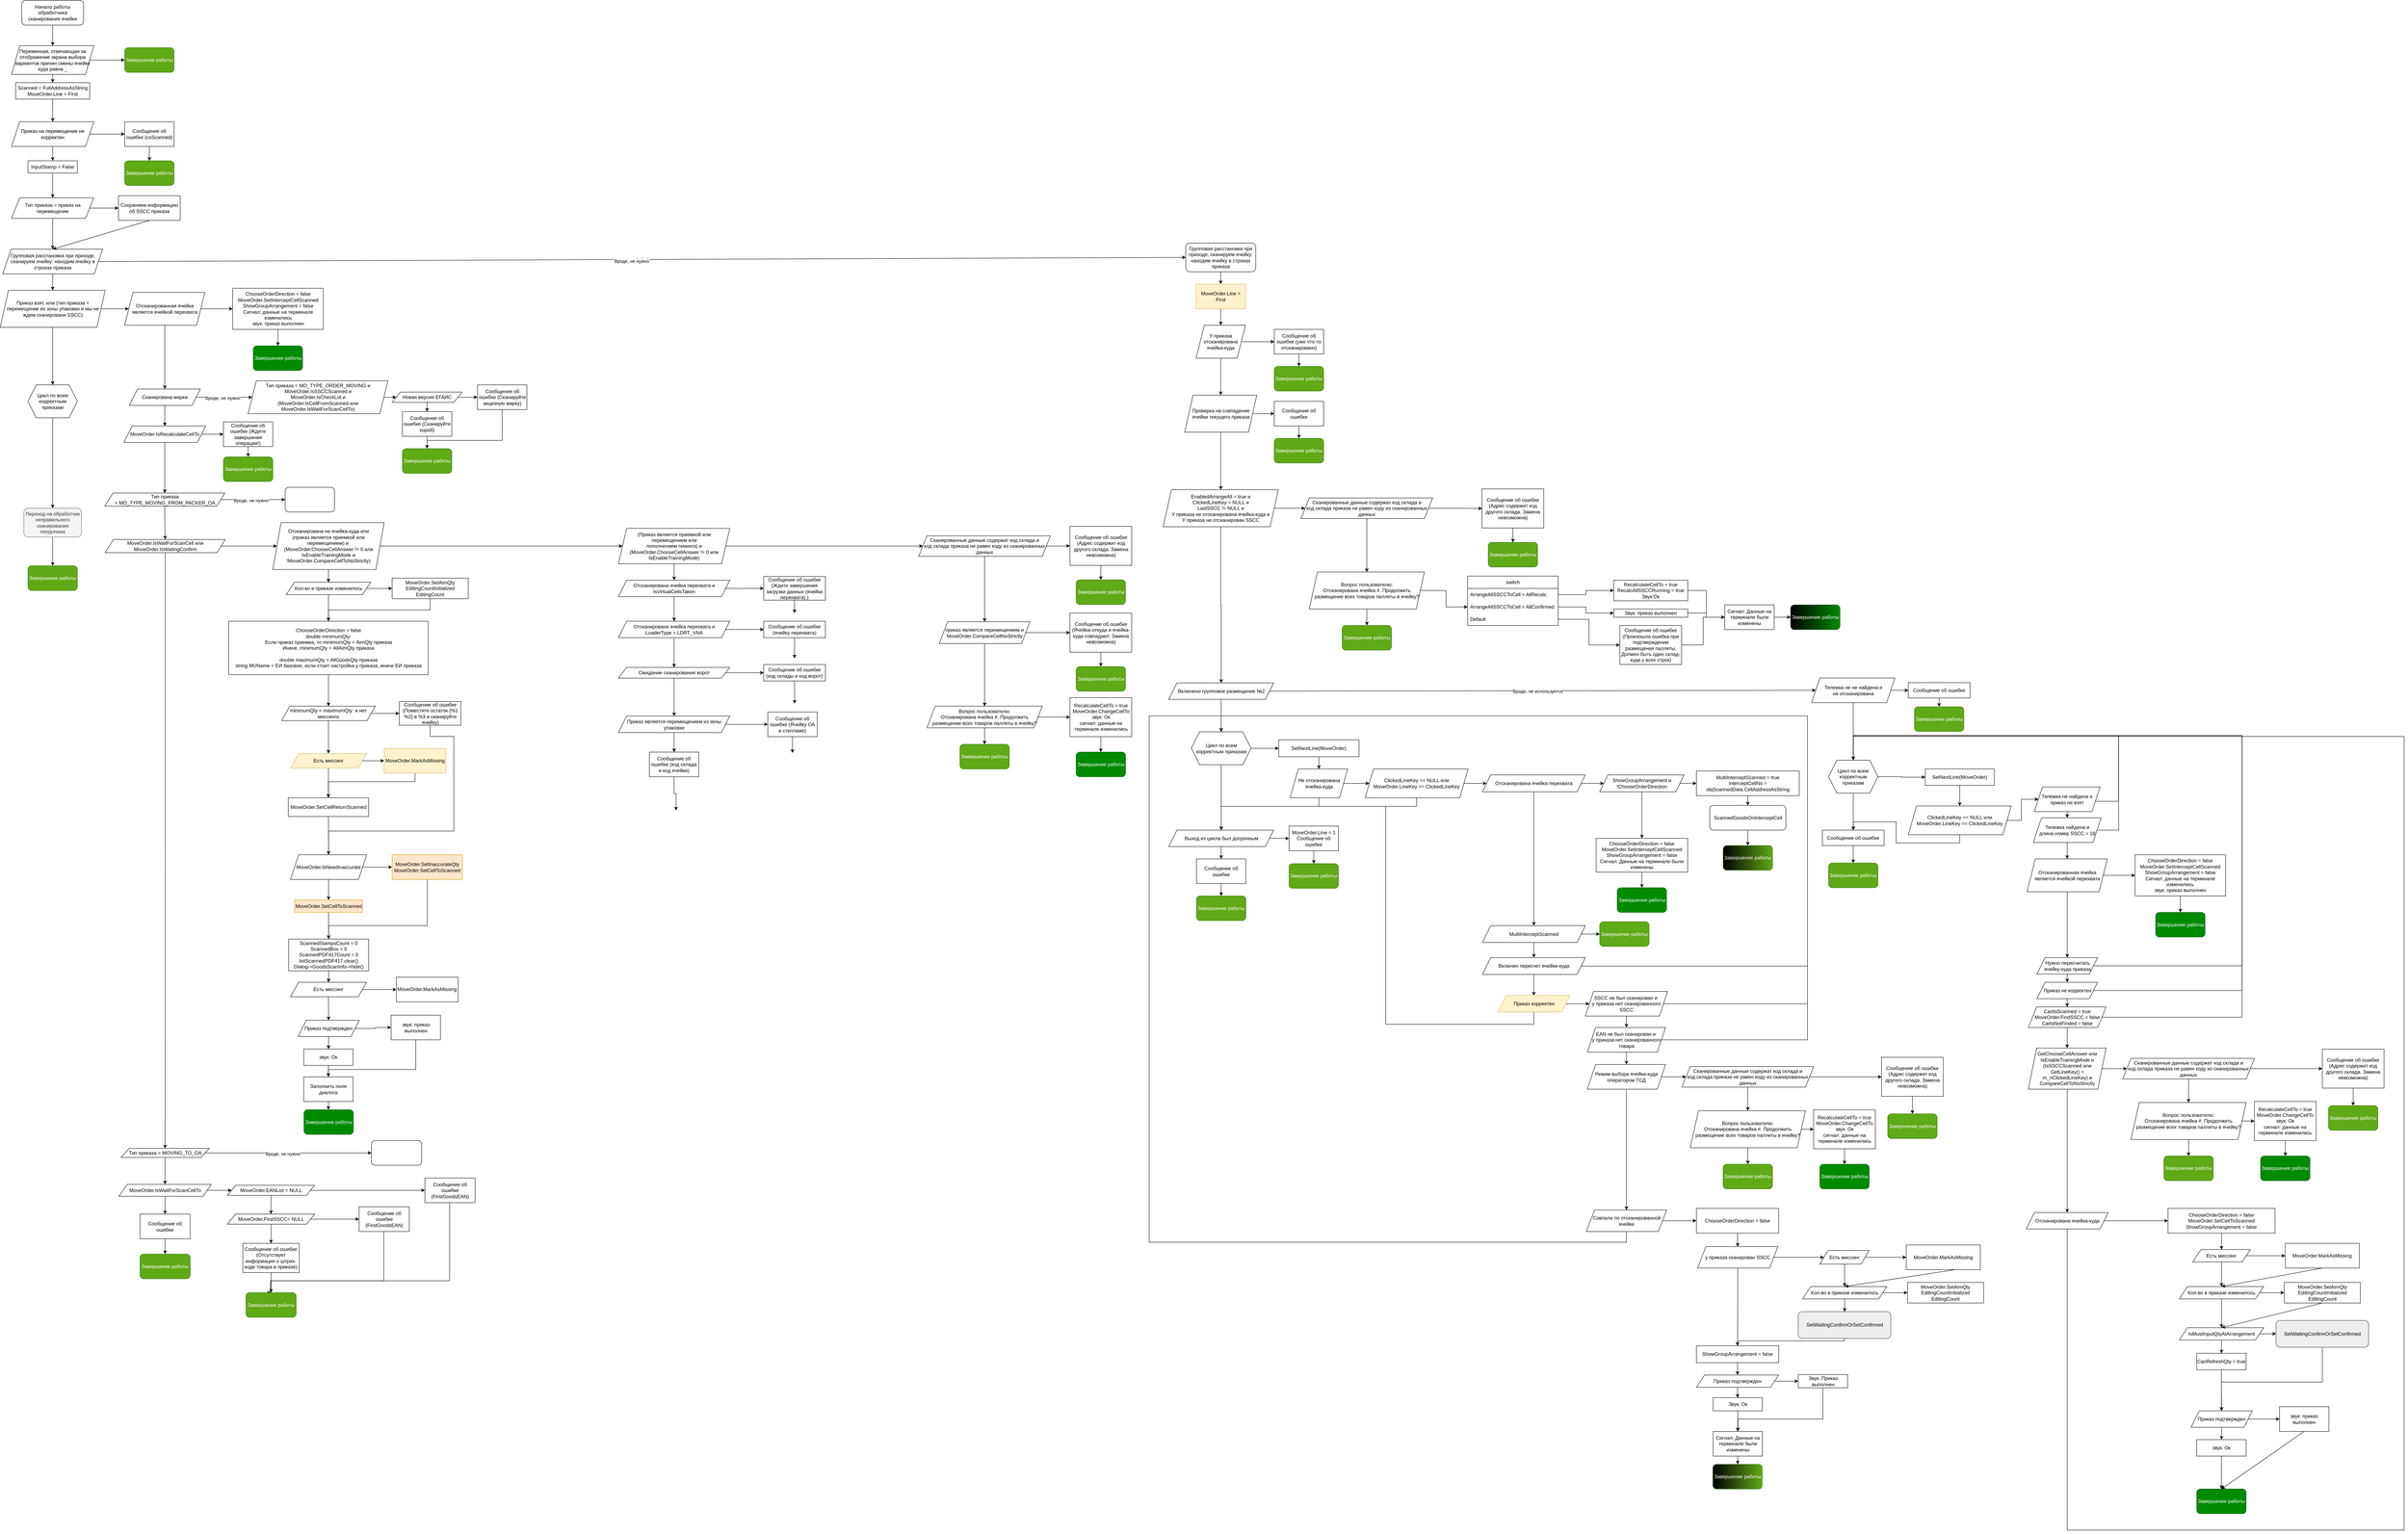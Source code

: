 <mxfile version="24.7.8">
  <diagram id="C5RBs43oDa-KdzZeNtuy" name="Page-1">
    <mxGraphModel dx="1901" dy="1055" grid="1" gridSize="10" guides="1" tooltips="1" connect="1" arrows="1" fold="1" page="1" pageScale="10" pageWidth="827" pageHeight="1169" math="0" shadow="0">
      <root>
        <mxCell id="WIyWlLk6GJQsqaUBKTNV-0" />
        <mxCell id="WIyWlLk6GJQsqaUBKTNV-1" parent="WIyWlLk6GJQsqaUBKTNV-0" />
        <mxCell id="lhZ-Mh_XOBsZGG9vvXFF-29" value="" style="endArrow=classic;html=1;rounded=0;exitX=0.5;exitY=1;exitDx=0;exitDy=0;entryX=0.5;entryY=0;entryDx=0;entryDy=0;" edge="1" parent="WIyWlLk6GJQsqaUBKTNV-1" source="lhZ-Mh_XOBsZGG9vvXFF-119" target="lhZ-Mh_XOBsZGG9vvXFF-31">
          <mxGeometry width="50" height="50" relative="1" as="geometry">
            <mxPoint x="140.0" y="825" as="sourcePoint" />
            <mxPoint x="136.219" y="925.008" as="targetPoint" />
          </mxGeometry>
        </mxCell>
        <mxCell id="lhZ-Mh_XOBsZGG9vvXFF-31" value="Цикл по всем корректным приказам" style="shape=hexagon;perimeter=hexagonPerimeter2;whiteSpace=wrap;html=1;fixedSize=1;" vertex="1" parent="WIyWlLk6GJQsqaUBKTNV-1">
          <mxGeometry x="85" y="965" width="120" height="80" as="geometry" />
        </mxCell>
        <mxCell id="lhZ-Mh_XOBsZGG9vvXFF-32" value="" style="endArrow=classic;html=1;rounded=0;exitX=0.5;exitY=1;exitDx=0;exitDy=0;" edge="1" parent="WIyWlLk6GJQsqaUBKTNV-1" source="lhZ-Mh_XOBsZGG9vvXFF-31" target="lhZ-Mh_XOBsZGG9vvXFF-33">
          <mxGeometry width="50" height="50" relative="1" as="geometry">
            <mxPoint x="225" y="1285" as="sourcePoint" />
            <mxPoint x="275" y="1235" as="targetPoint" />
          </mxGeometry>
        </mxCell>
        <mxCell id="lhZ-Mh_XOBsZGG9vvXFF-131" style="edgeStyle=orthogonalEdgeStyle;rounded=0;orthogonalLoop=1;jettySize=auto;html=1;entryX=0.5;entryY=0;entryDx=0;entryDy=0;" edge="1" parent="WIyWlLk6GJQsqaUBKTNV-1" source="lhZ-Mh_XOBsZGG9vvXFF-33" target="lhZ-Mh_XOBsZGG9vvXFF-130">
          <mxGeometry relative="1" as="geometry" />
        </mxCell>
        <mxCell id="lhZ-Mh_XOBsZGG9vvXFF-33" value="Переход на обработчик неправильного сканирования погрузчика" style="rounded=1;whiteSpace=wrap;html=1;fillColor=#f5f5f5;fontColor=#333333;strokeColor=#666666;" vertex="1" parent="WIyWlLk6GJQsqaUBKTNV-1">
          <mxGeometry x="75" y="1265" width="140" height="70" as="geometry" />
        </mxCell>
        <mxCell id="lhZ-Mh_XOBsZGG9vvXFF-85" style="edgeStyle=orthogonalEdgeStyle;rounded=0;orthogonalLoop=1;jettySize=auto;html=1;entryX=0.5;entryY=0;entryDx=0;entryDy=0;" edge="1" parent="WIyWlLk6GJQsqaUBKTNV-1" source="lhZ-Mh_XOBsZGG9vvXFF-82" target="lhZ-Mh_XOBsZGG9vvXFF-84">
          <mxGeometry relative="1" as="geometry" />
        </mxCell>
        <mxCell id="lhZ-Mh_XOBsZGG9vvXFF-82" value="Сообщение об ошибке (уже что-то отсканировано)" style="rounded=0;whiteSpace=wrap;html=1;" vertex="1" parent="WIyWlLk6GJQsqaUBKTNV-1">
          <mxGeometry x="3114" y="830" width="120" height="60" as="geometry" />
        </mxCell>
        <mxCell id="lhZ-Mh_XOBsZGG9vvXFF-84" value="Завершение работы" style="rounded=1;whiteSpace=wrap;html=1;fillColor=#60a917;strokeColor=#2D7600;fontColor=#ffffff;" vertex="1" parent="WIyWlLk6GJQsqaUBKTNV-1">
          <mxGeometry x="3114" y="920" width="120" height="60" as="geometry" />
        </mxCell>
        <mxCell id="lhZ-Mh_XOBsZGG9vvXFF-89" style="edgeStyle=orthogonalEdgeStyle;rounded=0;orthogonalLoop=1;jettySize=auto;html=1;entryX=0.5;entryY=0;entryDx=0;entryDy=0;" edge="1" parent="WIyWlLk6GJQsqaUBKTNV-1" source="lhZ-Mh_XOBsZGG9vvXFF-86" target="lhZ-Mh_XOBsZGG9vvXFF-88">
          <mxGeometry relative="1" as="geometry" />
        </mxCell>
        <mxCell id="lhZ-Mh_XOBsZGG9vvXFF-86" value="Начало работы обработчика сканирования ячейки" style="rounded=1;whiteSpace=wrap;html=1;fontSize=12;glass=0;strokeWidth=1;shadow=0;" vertex="1" parent="WIyWlLk6GJQsqaUBKTNV-1">
          <mxGeometry x="70" y="30" width="150" height="60" as="geometry" />
        </mxCell>
        <mxCell id="lhZ-Mh_XOBsZGG9vvXFF-91" style="edgeStyle=orthogonalEdgeStyle;rounded=0;orthogonalLoop=1;jettySize=auto;html=1;entryX=0;entryY=0.5;entryDx=0;entryDy=0;" edge="1" parent="WIyWlLk6GJQsqaUBKTNV-1" source="lhZ-Mh_XOBsZGG9vvXFF-88" target="lhZ-Mh_XOBsZGG9vvXFF-90">
          <mxGeometry relative="1" as="geometry" />
        </mxCell>
        <mxCell id="lhZ-Mh_XOBsZGG9vvXFF-97" style="edgeStyle=orthogonalEdgeStyle;rounded=0;orthogonalLoop=1;jettySize=auto;html=1;entryX=0.5;entryY=0;entryDx=0;entryDy=0;" edge="1" parent="WIyWlLk6GJQsqaUBKTNV-1" source="lhZ-Mh_XOBsZGG9vvXFF-88" target="lhZ-Mh_XOBsZGG9vvXFF-95">
          <mxGeometry relative="1" as="geometry" />
        </mxCell>
        <mxCell id="lhZ-Mh_XOBsZGG9vvXFF-88" value="Переменная, отвечающая за отображение экрана выбора вариантов причин смены ячейки куда равна _" style="shape=parallelogram;perimeter=parallelogramPerimeter;whiteSpace=wrap;html=1;fixedSize=1;" vertex="1" parent="WIyWlLk6GJQsqaUBKTNV-1">
          <mxGeometry x="45" y="140" width="200" height="70" as="geometry" />
        </mxCell>
        <mxCell id="lhZ-Mh_XOBsZGG9vvXFF-90" value="Завершение работы" style="rounded=1;whiteSpace=wrap;html=1;fillColor=#60a917;strokeColor=#2D7600;fontColor=#ffffff;" vertex="1" parent="WIyWlLk6GJQsqaUBKTNV-1">
          <mxGeometry x="320" y="145" width="120" height="60" as="geometry" />
        </mxCell>
        <mxCell id="lhZ-Mh_XOBsZGG9vvXFF-99" style="edgeStyle=orthogonalEdgeStyle;rounded=0;orthogonalLoop=1;jettySize=auto;html=1;entryX=0.5;entryY=0;entryDx=0;entryDy=0;" edge="1" parent="WIyWlLk6GJQsqaUBKTNV-1" source="lhZ-Mh_XOBsZGG9vvXFF-95" target="lhZ-Mh_XOBsZGG9vvXFF-98">
          <mxGeometry relative="1" as="geometry" />
        </mxCell>
        <mxCell id="lhZ-Mh_XOBsZGG9vvXFF-95" value="Scanned = FullAddressAsString&lt;div&gt;MoveOrder.Line = First&lt;/div&gt;" style="rounded=0;whiteSpace=wrap;html=1;" vertex="1" parent="WIyWlLk6GJQsqaUBKTNV-1">
          <mxGeometry x="55" y="230" width="180" height="40" as="geometry" />
        </mxCell>
        <mxCell id="lhZ-Mh_XOBsZGG9vvXFF-103" style="edgeStyle=orthogonalEdgeStyle;rounded=0;orthogonalLoop=1;jettySize=auto;html=1;entryX=0;entryY=0.5;entryDx=0;entryDy=0;" edge="1" parent="WIyWlLk6GJQsqaUBKTNV-1" source="lhZ-Mh_XOBsZGG9vvXFF-98" target="lhZ-Mh_XOBsZGG9vvXFF-102">
          <mxGeometry relative="1" as="geometry" />
        </mxCell>
        <mxCell id="lhZ-Mh_XOBsZGG9vvXFF-112" style="edgeStyle=orthogonalEdgeStyle;rounded=0;orthogonalLoop=1;jettySize=auto;html=1;entryX=0.5;entryY=0;entryDx=0;entryDy=0;" edge="1" parent="WIyWlLk6GJQsqaUBKTNV-1" source="lhZ-Mh_XOBsZGG9vvXFF-98" target="lhZ-Mh_XOBsZGG9vvXFF-111">
          <mxGeometry relative="1" as="geometry" />
        </mxCell>
        <mxCell id="lhZ-Mh_XOBsZGG9vvXFF-98" value="&lt;span style=&quot;color: rgb(0, 0, 0); font-family: Helvetica; font-size: 12px; font-style: normal; font-variant-ligatures: normal; font-variant-caps: normal; font-weight: 400; letter-spacing: normal; orphans: 2; text-align: center; text-indent: 0px; text-transform: none; widows: 2; word-spacing: 0px; -webkit-text-stroke-width: 0px; white-space: normal; background-color: rgb(251, 251, 251); text-decoration-thickness: initial; text-decoration-style: initial; text-decoration-color: initial; display: inline !important; float: none;&quot;&gt;Приказ на перемещение не корректен&lt;/span&gt;" style="shape=parallelogram;perimeter=parallelogramPerimeter;whiteSpace=wrap;html=1;fixedSize=1;" vertex="1" parent="WIyWlLk6GJQsqaUBKTNV-1">
          <mxGeometry x="45" y="325" width="200" height="60" as="geometry" />
        </mxCell>
        <mxCell id="lhZ-Mh_XOBsZGG9vvXFF-100" value="Завершение работы" style="rounded=1;whiteSpace=wrap;html=1;fillColor=#60a917;strokeColor=#2D7600;fontColor=#ffffff;" vertex="1" parent="WIyWlLk6GJQsqaUBKTNV-1">
          <mxGeometry x="320" y="420" width="120" height="60" as="geometry" />
        </mxCell>
        <mxCell id="lhZ-Mh_XOBsZGG9vvXFF-104" style="edgeStyle=orthogonalEdgeStyle;rounded=0;orthogonalLoop=1;jettySize=auto;html=1;entryX=0.5;entryY=0;entryDx=0;entryDy=0;" edge="1" parent="WIyWlLk6GJQsqaUBKTNV-1" source="lhZ-Mh_XOBsZGG9vvXFF-102" target="lhZ-Mh_XOBsZGG9vvXFF-100">
          <mxGeometry relative="1" as="geometry" />
        </mxCell>
        <mxCell id="lhZ-Mh_XOBsZGG9vvXFF-102" value="Сообщение об ошибке (csScanned)" style="rounded=0;whiteSpace=wrap;html=1;" vertex="1" parent="WIyWlLk6GJQsqaUBKTNV-1">
          <mxGeometry x="320" y="325" width="120" height="60" as="geometry" />
        </mxCell>
        <mxCell id="lhZ-Mh_XOBsZGG9vvXFF-109" style="edgeStyle=orthogonalEdgeStyle;rounded=0;orthogonalLoop=1;jettySize=auto;html=1;entryX=0;entryY=0.5;entryDx=0;entryDy=0;" edge="1" parent="WIyWlLk6GJQsqaUBKTNV-1" source="lhZ-Mh_XOBsZGG9vvXFF-106" target="lhZ-Mh_XOBsZGG9vvXFF-108">
          <mxGeometry relative="1" as="geometry" />
        </mxCell>
        <mxCell id="lhZ-Mh_XOBsZGG9vvXFF-114" style="edgeStyle=orthogonalEdgeStyle;rounded=0;orthogonalLoop=1;jettySize=auto;html=1;entryX=0.5;entryY=0;entryDx=0;entryDy=0;" edge="1" parent="WIyWlLk6GJQsqaUBKTNV-1" source="lhZ-Mh_XOBsZGG9vvXFF-106" target="lhZ-Mh_XOBsZGG9vvXFF-110">
          <mxGeometry relative="1" as="geometry" />
        </mxCell>
        <mxCell id="lhZ-Mh_XOBsZGG9vvXFF-106" value="Тип приказа = приказ на перемещение" style="shape=parallelogram;perimeter=parallelogramPerimeter;whiteSpace=wrap;html=1;fixedSize=1;" vertex="1" parent="WIyWlLk6GJQsqaUBKTNV-1">
          <mxGeometry x="45" y="510" width="200" height="50" as="geometry" />
        </mxCell>
        <mxCell id="lhZ-Mh_XOBsZGG9vvXFF-108" value="Сохраняем информацию об SSCC приказа" style="rounded=0;whiteSpace=wrap;html=1;" vertex="1" parent="WIyWlLk6GJQsqaUBKTNV-1">
          <mxGeometry x="305" y="505" width="150" height="60" as="geometry" />
        </mxCell>
        <mxCell id="lhZ-Mh_XOBsZGG9vvXFF-122" style="edgeStyle=orthogonalEdgeStyle;rounded=0;orthogonalLoop=1;jettySize=auto;html=1;entryX=0.5;entryY=0;entryDx=0;entryDy=0;" edge="1" parent="WIyWlLk6GJQsqaUBKTNV-1" source="lhZ-Mh_XOBsZGG9vvXFF-110" target="lhZ-Mh_XOBsZGG9vvXFF-119">
          <mxGeometry relative="1" as="geometry" />
        </mxCell>
        <mxCell id="lhZ-Mh_XOBsZGG9vvXFF-110" value="Групповая расстановка при приходе, сканируем ячейку: находим ячейку в строках приказа" style="shape=parallelogram;perimeter=parallelogramPerimeter;whiteSpace=wrap;html=1;fixedSize=1;" vertex="1" parent="WIyWlLk6GJQsqaUBKTNV-1">
          <mxGeometry x="23.75" y="635" width="242.5" height="60" as="geometry" />
        </mxCell>
        <mxCell id="lhZ-Mh_XOBsZGG9vvXFF-113" style="edgeStyle=orthogonalEdgeStyle;rounded=0;orthogonalLoop=1;jettySize=auto;html=1;entryX=0.5;entryY=0;entryDx=0;entryDy=0;" edge="1" parent="WIyWlLk6GJQsqaUBKTNV-1" source="lhZ-Mh_XOBsZGG9vvXFF-111" target="lhZ-Mh_XOBsZGG9vvXFF-106">
          <mxGeometry relative="1" as="geometry" />
        </mxCell>
        <mxCell id="lhZ-Mh_XOBsZGG9vvXFF-111" value="InputStamp = False" style="rounded=0;whiteSpace=wrap;html=1;" vertex="1" parent="WIyWlLk6GJQsqaUBKTNV-1">
          <mxGeometry x="85" y="420" width="120" height="30" as="geometry" />
        </mxCell>
        <mxCell id="lhZ-Mh_XOBsZGG9vvXFF-116" value="" style="endArrow=classic;html=1;rounded=0;exitX=0.5;exitY=1;exitDx=0;exitDy=0;entryX=0.5;entryY=0;entryDx=0;entryDy=0;" edge="1" parent="WIyWlLk6GJQsqaUBKTNV-1" source="lhZ-Mh_XOBsZGG9vvXFF-108" target="lhZ-Mh_XOBsZGG9vvXFF-110">
          <mxGeometry width="50" height="50" relative="1" as="geometry">
            <mxPoint x="590" y="560" as="sourcePoint" />
            <mxPoint x="640" y="510" as="targetPoint" />
          </mxGeometry>
        </mxCell>
        <mxCell id="lhZ-Mh_XOBsZGG9vvXFF-128" style="edgeStyle=orthogonalEdgeStyle;rounded=0;orthogonalLoop=1;jettySize=auto;html=1;entryX=0.5;entryY=0;entryDx=0;entryDy=0;" edge="1" parent="WIyWlLk6GJQsqaUBKTNV-1" source="lhZ-Mh_XOBsZGG9vvXFF-117" target="lhZ-Mh_XOBsZGG9vvXFF-126">
          <mxGeometry relative="1" as="geometry" />
        </mxCell>
        <mxCell id="lhZ-Mh_XOBsZGG9vvXFF-117" value="Групповая расстановка при приходе, сканируем ячейку: находим ячейку в строках приказа" style="rounded=1;whiteSpace=wrap;html=1;" vertex="1" parent="WIyWlLk6GJQsqaUBKTNV-1">
          <mxGeometry x="2899" y="620" width="170" height="70" as="geometry" />
        </mxCell>
        <mxCell id="lhZ-Mh_XOBsZGG9vvXFF-425" style="edgeStyle=orthogonalEdgeStyle;rounded=0;orthogonalLoop=1;jettySize=auto;html=1;" edge="1" parent="WIyWlLk6GJQsqaUBKTNV-1" source="lhZ-Mh_XOBsZGG9vvXFF-119" target="lhZ-Mh_XOBsZGG9vvXFF-421">
          <mxGeometry relative="1" as="geometry" />
        </mxCell>
        <mxCell id="lhZ-Mh_XOBsZGG9vvXFF-119" value="Приказ взят, или (тип приказа = перемещение из зоны упаковки и мы не ждем сканировани SSCC)" style="shape=parallelogram;perimeter=parallelogramPerimeter;whiteSpace=wrap;html=1;fixedSize=1;" vertex="1" parent="WIyWlLk6GJQsqaUBKTNV-1">
          <mxGeometry x="17.5" y="735" width="255" height="90" as="geometry" />
        </mxCell>
        <mxCell id="lhZ-Mh_XOBsZGG9vvXFF-125" style="edgeStyle=orthogonalEdgeStyle;rounded=0;orthogonalLoop=1;jettySize=auto;html=1;entryX=0;entryY=0.5;entryDx=0;entryDy=0;" edge="1" parent="WIyWlLk6GJQsqaUBKTNV-1" source="lhZ-Mh_XOBsZGG9vvXFF-123" target="lhZ-Mh_XOBsZGG9vvXFF-82">
          <mxGeometry relative="1" as="geometry" />
        </mxCell>
        <mxCell id="lhZ-Mh_XOBsZGG9vvXFF-133" style="edgeStyle=orthogonalEdgeStyle;rounded=0;orthogonalLoop=1;jettySize=auto;html=1;entryX=0.5;entryY=0;entryDx=0;entryDy=0;" edge="1" parent="WIyWlLk6GJQsqaUBKTNV-1" source="lhZ-Mh_XOBsZGG9vvXFF-123" target="lhZ-Mh_XOBsZGG9vvXFF-132">
          <mxGeometry relative="1" as="geometry" />
        </mxCell>
        <mxCell id="lhZ-Mh_XOBsZGG9vvXFF-123" value="У приказа отсканирована ячейка-куда" style="shape=parallelogram;perimeter=parallelogramPerimeter;whiteSpace=wrap;html=1;fixedSize=1;" vertex="1" parent="WIyWlLk6GJQsqaUBKTNV-1">
          <mxGeometry x="2924" y="820" width="120" height="80" as="geometry" />
        </mxCell>
        <mxCell id="lhZ-Mh_XOBsZGG9vvXFF-129" style="edgeStyle=orthogonalEdgeStyle;rounded=0;orthogonalLoop=1;jettySize=auto;html=1;entryX=0.5;entryY=0;entryDx=0;entryDy=0;" edge="1" parent="WIyWlLk6GJQsqaUBKTNV-1" source="lhZ-Mh_XOBsZGG9vvXFF-126" target="lhZ-Mh_XOBsZGG9vvXFF-123">
          <mxGeometry relative="1" as="geometry" />
        </mxCell>
        <mxCell id="lhZ-Mh_XOBsZGG9vvXFF-126" value="MoveOrder.Line = First" style="rounded=0;whiteSpace=wrap;html=1;fillColor=#fff2cc;strokeColor=#d6b656;" vertex="1" parent="WIyWlLk6GJQsqaUBKTNV-1">
          <mxGeometry x="2924" y="720" width="120" height="60" as="geometry" />
        </mxCell>
        <mxCell id="lhZ-Mh_XOBsZGG9vvXFF-130" value="Завершение работы" style="rounded=1;whiteSpace=wrap;html=1;fillColor=#60a917;strokeColor=#2D7600;fontColor=#ffffff;" vertex="1" parent="WIyWlLk6GJQsqaUBKTNV-1">
          <mxGeometry x="85" y="1405" width="120" height="60" as="geometry" />
        </mxCell>
        <mxCell id="lhZ-Mh_XOBsZGG9vvXFF-137" style="edgeStyle=orthogonalEdgeStyle;rounded=0;orthogonalLoop=1;jettySize=auto;html=1;entryX=0;entryY=0.5;entryDx=0;entryDy=0;" edge="1" parent="WIyWlLk6GJQsqaUBKTNV-1" source="lhZ-Mh_XOBsZGG9vvXFF-132" target="lhZ-Mh_XOBsZGG9vvXFF-135">
          <mxGeometry relative="1" as="geometry" />
        </mxCell>
        <mxCell id="lhZ-Mh_XOBsZGG9vvXFF-139" style="edgeStyle=orthogonalEdgeStyle;rounded=0;orthogonalLoop=1;jettySize=auto;html=1;entryX=0.5;entryY=0;entryDx=0;entryDy=0;" edge="1" parent="WIyWlLk6GJQsqaUBKTNV-1" source="lhZ-Mh_XOBsZGG9vvXFF-132" target="lhZ-Mh_XOBsZGG9vvXFF-138">
          <mxGeometry relative="1" as="geometry" />
        </mxCell>
        <mxCell id="lhZ-Mh_XOBsZGG9vvXFF-132" value="Проверка на совпадение ячейки текущего приказа" style="shape=parallelogram;perimeter=parallelogramPerimeter;whiteSpace=wrap;html=1;fixedSize=1;" vertex="1" parent="WIyWlLk6GJQsqaUBKTNV-1">
          <mxGeometry x="2896.5" y="990" width="175" height="90" as="geometry" />
        </mxCell>
        <mxCell id="lhZ-Mh_XOBsZGG9vvXFF-134" style="edgeStyle=orthogonalEdgeStyle;rounded=0;orthogonalLoop=1;jettySize=auto;html=1;entryX=0.5;entryY=0;entryDx=0;entryDy=0;" edge="1" source="lhZ-Mh_XOBsZGG9vvXFF-135" target="lhZ-Mh_XOBsZGG9vvXFF-136" parent="WIyWlLk6GJQsqaUBKTNV-1">
          <mxGeometry relative="1" as="geometry" />
        </mxCell>
        <mxCell id="lhZ-Mh_XOBsZGG9vvXFF-135" value="Сообщение об ошибке" style="rounded=0;whiteSpace=wrap;html=1;" vertex="1" parent="WIyWlLk6GJQsqaUBKTNV-1">
          <mxGeometry x="3114" y="1005" width="120" height="60" as="geometry" />
        </mxCell>
        <mxCell id="lhZ-Mh_XOBsZGG9vvXFF-136" value="Завершение работы" style="rounded=1;whiteSpace=wrap;html=1;fillColor=#60a917;strokeColor=#2D7600;fontColor=#ffffff;" vertex="1" parent="WIyWlLk6GJQsqaUBKTNV-1">
          <mxGeometry x="3114" y="1095" width="120" height="60" as="geometry" />
        </mxCell>
        <mxCell id="lhZ-Mh_XOBsZGG9vvXFF-141" style="edgeStyle=orthogonalEdgeStyle;rounded=0;orthogonalLoop=1;jettySize=auto;html=1;entryX=0;entryY=0.5;entryDx=0;entryDy=0;" edge="1" parent="WIyWlLk6GJQsqaUBKTNV-1" source="lhZ-Mh_XOBsZGG9vvXFF-138" target="lhZ-Mh_XOBsZGG9vvXFF-140">
          <mxGeometry relative="1" as="geometry" />
        </mxCell>
        <mxCell id="lhZ-Mh_XOBsZGG9vvXFF-168" style="edgeStyle=orthogonalEdgeStyle;rounded=0;orthogonalLoop=1;jettySize=auto;html=1;entryX=0.5;entryY=0;entryDx=0;entryDy=0;" edge="1" parent="WIyWlLk6GJQsqaUBKTNV-1" source="lhZ-Mh_XOBsZGG9vvXFF-138" target="lhZ-Mh_XOBsZGG9vvXFF-167">
          <mxGeometry relative="1" as="geometry" />
        </mxCell>
        <mxCell id="lhZ-Mh_XOBsZGG9vvXFF-138" value="EnabledArrangeAll = true и&lt;div&gt;ClickedLineKey = NULL и&lt;/div&gt;&lt;div&gt;LastSSCC != NULL и&lt;/div&gt;&lt;div&gt;У приказа не отсканирована ячейка-куда и&lt;/div&gt;&lt;div&gt;У приказа не отсканирован SSCC&lt;/div&gt;" style="shape=parallelogram;perimeter=parallelogramPerimeter;whiteSpace=wrap;html=1;fixedSize=1;" vertex="1" parent="WIyWlLk6GJQsqaUBKTNV-1">
          <mxGeometry x="2844" y="1220" width="280" height="90" as="geometry" />
        </mxCell>
        <mxCell id="lhZ-Mh_XOBsZGG9vvXFF-145" style="edgeStyle=orthogonalEdgeStyle;rounded=0;orthogonalLoop=1;jettySize=auto;html=1;entryX=0;entryY=0.5;entryDx=0;entryDy=0;" edge="1" parent="WIyWlLk6GJQsqaUBKTNV-1" source="lhZ-Mh_XOBsZGG9vvXFF-140" target="lhZ-Mh_XOBsZGG9vvXFF-143">
          <mxGeometry relative="1" as="geometry" />
        </mxCell>
        <mxCell id="lhZ-Mh_XOBsZGG9vvXFF-147" style="edgeStyle=orthogonalEdgeStyle;rounded=0;orthogonalLoop=1;jettySize=auto;html=1;entryX=0.5;entryY=0;entryDx=0;entryDy=0;" edge="1" parent="WIyWlLk6GJQsqaUBKTNV-1" source="lhZ-Mh_XOBsZGG9vvXFF-140" target="lhZ-Mh_XOBsZGG9vvXFF-146">
          <mxGeometry relative="1" as="geometry" />
        </mxCell>
        <mxCell id="lhZ-Mh_XOBsZGG9vvXFF-140" value="Сканированные данные содержат код склада и&lt;div&gt;&lt;div&gt;код склада приказа не равен коду из сканированных данных&lt;/div&gt;&lt;/div&gt;" style="shape=parallelogram;perimeter=parallelogramPerimeter;whiteSpace=wrap;html=1;fixedSize=1;" vertex="1" parent="WIyWlLk6GJQsqaUBKTNV-1">
          <mxGeometry x="3179" y="1240" width="320" height="50" as="geometry" />
        </mxCell>
        <mxCell id="lhZ-Mh_XOBsZGG9vvXFF-142" style="edgeStyle=orthogonalEdgeStyle;rounded=0;orthogonalLoop=1;jettySize=auto;html=1;entryX=0.5;entryY=0;entryDx=0;entryDy=0;" edge="1" source="lhZ-Mh_XOBsZGG9vvXFF-143" target="lhZ-Mh_XOBsZGG9vvXFF-144" parent="WIyWlLk6GJQsqaUBKTNV-1">
          <mxGeometry relative="1" as="geometry" />
        </mxCell>
        <mxCell id="lhZ-Mh_XOBsZGG9vvXFF-143" value="Сообщение об ошибке (Адрес содержит код другого склада. Замена невозможна)" style="rounded=0;whiteSpace=wrap;html=1;" vertex="1" parent="WIyWlLk6GJQsqaUBKTNV-1">
          <mxGeometry x="3619" y="1218" width="150" height="95" as="geometry" />
        </mxCell>
        <mxCell id="lhZ-Mh_XOBsZGG9vvXFF-144" value="Завершение работы" style="rounded=1;whiteSpace=wrap;html=1;fillColor=#60a917;strokeColor=#2D7600;fontColor=#ffffff;" vertex="1" parent="WIyWlLk6GJQsqaUBKTNV-1">
          <mxGeometry x="3634" y="1348" width="120" height="60" as="geometry" />
        </mxCell>
        <mxCell id="lhZ-Mh_XOBsZGG9vvXFF-149" style="edgeStyle=orthogonalEdgeStyle;rounded=0;orthogonalLoop=1;jettySize=auto;html=1;entryX=0.5;entryY=0;entryDx=0;entryDy=0;" edge="1" parent="WIyWlLk6GJQsqaUBKTNV-1" source="lhZ-Mh_XOBsZGG9vvXFF-146" target="lhZ-Mh_XOBsZGG9vvXFF-148">
          <mxGeometry relative="1" as="geometry" />
        </mxCell>
        <mxCell id="lhZ-Mh_XOBsZGG9vvXFF-154" style="edgeStyle=orthogonalEdgeStyle;rounded=0;orthogonalLoop=1;jettySize=auto;html=1;exitX=1;exitY=0.5;exitDx=0;exitDy=0;entryX=0;entryY=0.5;entryDx=0;entryDy=0;" edge="1" parent="WIyWlLk6GJQsqaUBKTNV-1" source="lhZ-Mh_XOBsZGG9vvXFF-146" target="lhZ-Mh_XOBsZGG9vvXFF-152">
          <mxGeometry relative="1" as="geometry" />
        </mxCell>
        <mxCell id="lhZ-Mh_XOBsZGG9vvXFF-146" value="Вопрос пользователю:&lt;div&gt;Отсканирована ячейка #. Продолжить размещение всех товаров паллеты в ячейку?&lt;br&gt;&lt;/div&gt;" style="shape=parallelogram;perimeter=parallelogramPerimeter;whiteSpace=wrap;html=1;fixedSize=1;" vertex="1" parent="WIyWlLk6GJQsqaUBKTNV-1">
          <mxGeometry x="3199" y="1420" width="280" height="90" as="geometry" />
        </mxCell>
        <mxCell id="lhZ-Mh_XOBsZGG9vvXFF-148" value="Завершение работы" style="rounded=1;whiteSpace=wrap;html=1;fillColor=#60a917;strokeColor=#2D7600;fontColor=#ffffff;" vertex="1" parent="WIyWlLk6GJQsqaUBKTNV-1">
          <mxGeometry x="3279" y="1550" width="120" height="60" as="geometry" />
        </mxCell>
        <mxCell id="lhZ-Mh_XOBsZGG9vvXFF-150" value="switch" style="swimlane;fontStyle=0;childLayout=stackLayout;horizontal=1;startSize=30;horizontalStack=0;resizeParent=1;resizeParentMax=0;resizeLast=0;collapsible=1;marginBottom=0;whiteSpace=wrap;html=1;" vertex="1" parent="WIyWlLk6GJQsqaUBKTNV-1">
          <mxGeometry x="3584" y="1430" width="220" height="120" as="geometry" />
        </mxCell>
        <mxCell id="lhZ-Mh_XOBsZGG9vvXFF-151" value="ArrangeAllSSCCToCell = AllRecalc" style="text;strokeColor=none;fillColor=none;align=left;verticalAlign=middle;spacingLeft=4;spacingRight=4;overflow=hidden;points=[[0,0.5],[1,0.5]];portConstraint=eastwest;rotatable=0;whiteSpace=wrap;html=1;" vertex="1" parent="lhZ-Mh_XOBsZGG9vvXFF-150">
          <mxGeometry y="30" width="220" height="30" as="geometry" />
        </mxCell>
        <mxCell id="lhZ-Mh_XOBsZGG9vvXFF-152" value="ArrangeAllSSCCToCell = AllConfirmed" style="text;strokeColor=none;fillColor=none;align=left;verticalAlign=middle;spacingLeft=4;spacingRight=4;overflow=hidden;points=[[0,0.5],[1,0.5]];portConstraint=eastwest;rotatable=0;whiteSpace=wrap;html=1;" vertex="1" parent="lhZ-Mh_XOBsZGG9vvXFF-150">
          <mxGeometry y="60" width="220" height="30" as="geometry" />
        </mxCell>
        <mxCell id="lhZ-Mh_XOBsZGG9vvXFF-153" value="Default" style="text;strokeColor=none;fillColor=none;align=left;verticalAlign=middle;spacingLeft=4;spacingRight=4;overflow=hidden;points=[[0,0.5],[1,0.5]];portConstraint=eastwest;rotatable=0;whiteSpace=wrap;html=1;" vertex="1" parent="lhZ-Mh_XOBsZGG9vvXFF-150">
          <mxGeometry y="90" width="220" height="30" as="geometry" />
        </mxCell>
        <mxCell id="lhZ-Mh_XOBsZGG9vvXFF-164" style="edgeStyle=orthogonalEdgeStyle;rounded=0;orthogonalLoop=1;jettySize=auto;html=1;exitX=1;exitY=0.5;exitDx=0;exitDy=0;entryX=0;entryY=0.5;entryDx=0;entryDy=0;" edge="1" parent="WIyWlLk6GJQsqaUBKTNV-1" source="lhZ-Mh_XOBsZGG9vvXFF-155" target="lhZ-Mh_XOBsZGG9vvXFF-162">
          <mxGeometry relative="1" as="geometry" />
        </mxCell>
        <mxCell id="lhZ-Mh_XOBsZGG9vvXFF-155" value="RecalculateCellTo = true&lt;div&gt;RecalcAllSSCCRunning = true&lt;br&gt;&lt;/div&gt;&lt;div&gt;Звук:Ок&lt;/div&gt;" style="rounded=0;whiteSpace=wrap;html=1;" vertex="1" parent="WIyWlLk6GJQsqaUBKTNV-1">
          <mxGeometry x="3939" y="1440" width="180" height="50" as="geometry" />
        </mxCell>
        <mxCell id="lhZ-Mh_XOBsZGG9vvXFF-165" style="edgeStyle=orthogonalEdgeStyle;rounded=0;orthogonalLoop=1;jettySize=auto;html=1;entryX=0;entryY=0.5;entryDx=0;entryDy=0;" edge="1" parent="WIyWlLk6GJQsqaUBKTNV-1" source="lhZ-Mh_XOBsZGG9vvXFF-156" target="lhZ-Mh_XOBsZGG9vvXFF-162">
          <mxGeometry relative="1" as="geometry" />
        </mxCell>
        <mxCell id="lhZ-Mh_XOBsZGG9vvXFF-156" value="&lt;div&gt;Звук: приказ выполнен&lt;/div&gt;" style="rounded=0;whiteSpace=wrap;html=1;" vertex="1" parent="WIyWlLk6GJQsqaUBKTNV-1">
          <mxGeometry x="3939" y="1510" width="180" height="20" as="geometry" />
        </mxCell>
        <mxCell id="lhZ-Mh_XOBsZGG9vvXFF-166" style="edgeStyle=orthogonalEdgeStyle;rounded=0;orthogonalLoop=1;jettySize=auto;html=1;entryX=0;entryY=0.5;entryDx=0;entryDy=0;" edge="1" parent="WIyWlLk6GJQsqaUBKTNV-1" source="lhZ-Mh_XOBsZGG9vvXFF-157" target="lhZ-Mh_XOBsZGG9vvXFF-162">
          <mxGeometry relative="1" as="geometry" />
        </mxCell>
        <mxCell id="lhZ-Mh_XOBsZGG9vvXFF-157" value="Сообщение об ошибке (Произошла ошибка при подтверждении размещения паллеты. Должен быть один склад-куда у всех строк)" style="rounded=0;whiteSpace=wrap;html=1;" vertex="1" parent="WIyWlLk6GJQsqaUBKTNV-1">
          <mxGeometry x="3954" y="1550" width="150" height="95" as="geometry" />
        </mxCell>
        <mxCell id="lhZ-Mh_XOBsZGG9vvXFF-158" style="edgeStyle=orthogonalEdgeStyle;rounded=0;orthogonalLoop=1;jettySize=auto;html=1;entryX=0;entryY=0.5;entryDx=0;entryDy=0;" edge="1" parent="WIyWlLk6GJQsqaUBKTNV-1" source="lhZ-Mh_XOBsZGG9vvXFF-151" target="lhZ-Mh_XOBsZGG9vvXFF-155">
          <mxGeometry relative="1" as="geometry" />
        </mxCell>
        <mxCell id="lhZ-Mh_XOBsZGG9vvXFF-159" style="edgeStyle=orthogonalEdgeStyle;rounded=0;orthogonalLoop=1;jettySize=auto;html=1;entryX=0;entryY=0.5;entryDx=0;entryDy=0;" edge="1" parent="WIyWlLk6GJQsqaUBKTNV-1" source="lhZ-Mh_XOBsZGG9vvXFF-152" target="lhZ-Mh_XOBsZGG9vvXFF-156">
          <mxGeometry relative="1" as="geometry" />
        </mxCell>
        <mxCell id="lhZ-Mh_XOBsZGG9vvXFF-160" style="edgeStyle=orthogonalEdgeStyle;rounded=0;orthogonalLoop=1;jettySize=auto;html=1;entryX=0;entryY=0.5;entryDx=0;entryDy=0;" edge="1" parent="WIyWlLk6GJQsqaUBKTNV-1" source="lhZ-Mh_XOBsZGG9vvXFF-153" target="lhZ-Mh_XOBsZGG9vvXFF-157">
          <mxGeometry relative="1" as="geometry" />
        </mxCell>
        <mxCell id="lhZ-Mh_XOBsZGG9vvXFF-161" value="Завершение работы" style="rounded=1;whiteSpace=wrap;html=1;fillColor=#008a00;strokeColor=#005700;fontColor=#ffffff;gradientColor=default;gradientDirection=west;" vertex="1" parent="WIyWlLk6GJQsqaUBKTNV-1">
          <mxGeometry x="4369" y="1500" width="120" height="60" as="geometry" />
        </mxCell>
        <mxCell id="lhZ-Mh_XOBsZGG9vvXFF-163" style="edgeStyle=orthogonalEdgeStyle;rounded=0;orthogonalLoop=1;jettySize=auto;html=1;entryX=0;entryY=0.5;entryDx=0;entryDy=0;" edge="1" parent="WIyWlLk6GJQsqaUBKTNV-1" source="lhZ-Mh_XOBsZGG9vvXFF-162" target="lhZ-Mh_XOBsZGG9vvXFF-161">
          <mxGeometry relative="1" as="geometry" />
        </mxCell>
        <mxCell id="lhZ-Mh_XOBsZGG9vvXFF-162" value="Сигнал: Данные на терминале были изменены" style="rounded=0;whiteSpace=wrap;html=1;" vertex="1" parent="WIyWlLk6GJQsqaUBKTNV-1">
          <mxGeometry x="4209" y="1500" width="120" height="60" as="geometry" />
        </mxCell>
        <mxCell id="lhZ-Mh_XOBsZGG9vvXFF-294" style="edgeStyle=orthogonalEdgeStyle;rounded=0;orthogonalLoop=1;jettySize=auto;html=1;" edge="1" parent="WIyWlLk6GJQsqaUBKTNV-1" source="lhZ-Mh_XOBsZGG9vvXFF-167" target="lhZ-Mh_XOBsZGG9vvXFF-293">
          <mxGeometry relative="1" as="geometry" />
        </mxCell>
        <mxCell id="lhZ-Mh_XOBsZGG9vvXFF-167" value="Включено групповое размещение №2" style="shape=parallelogram;perimeter=parallelogramPerimeter;whiteSpace=wrap;html=1;fixedSize=1;" vertex="1" parent="WIyWlLk6GJQsqaUBKTNV-1">
          <mxGeometry x="2857.5" y="1689.75" width="255" height="40" as="geometry" />
        </mxCell>
        <mxCell id="lhZ-Mh_XOBsZGG9vvXFF-172" style="edgeStyle=orthogonalEdgeStyle;rounded=0;orthogonalLoop=1;jettySize=auto;html=1;exitX=1;exitY=0.5;exitDx=0;exitDy=0;entryX=0;entryY=0.5;entryDx=0;entryDy=0;" edge="1" parent="WIyWlLk6GJQsqaUBKTNV-1" source="lhZ-Mh_XOBsZGG9vvXFF-169" target="lhZ-Mh_XOBsZGG9vvXFF-171">
          <mxGeometry relative="1" as="geometry" />
        </mxCell>
        <mxCell id="lhZ-Mh_XOBsZGG9vvXFF-176" style="edgeStyle=orthogonalEdgeStyle;rounded=0;orthogonalLoop=1;jettySize=auto;html=1;entryX=0.5;entryY=0;entryDx=0;entryDy=0;" edge="1" parent="WIyWlLk6GJQsqaUBKTNV-1" source="lhZ-Mh_XOBsZGG9vvXFF-169" target="lhZ-Mh_XOBsZGG9vvXFF-175">
          <mxGeometry relative="1" as="geometry" />
        </mxCell>
        <mxCell id="lhZ-Mh_XOBsZGG9vvXFF-169" value="Тележка не не найдена и&lt;div&gt;не отсканирована&lt;/div&gt;" style="shape=parallelogram;perimeter=parallelogramPerimeter;whiteSpace=wrap;html=1;fixedSize=1;" vertex="1" parent="WIyWlLk6GJQsqaUBKTNV-1">
          <mxGeometry x="4420" y="1677.75" width="202.5" height="60" as="geometry" />
        </mxCell>
        <mxCell id="lhZ-Mh_XOBsZGG9vvXFF-174" style="edgeStyle=orthogonalEdgeStyle;rounded=0;orthogonalLoop=1;jettySize=auto;html=1;entryX=0.5;entryY=0;entryDx=0;entryDy=0;" edge="1" parent="WIyWlLk6GJQsqaUBKTNV-1" source="lhZ-Mh_XOBsZGG9vvXFF-171" target="lhZ-Mh_XOBsZGG9vvXFF-173">
          <mxGeometry relative="1" as="geometry" />
        </mxCell>
        <mxCell id="lhZ-Mh_XOBsZGG9vvXFF-171" value="Сообщение об ошибке" style="rounded=0;whiteSpace=wrap;html=1;" vertex="1" parent="WIyWlLk6GJQsqaUBKTNV-1">
          <mxGeometry x="4655" y="1689" width="150" height="37.5" as="geometry" />
        </mxCell>
        <mxCell id="lhZ-Mh_XOBsZGG9vvXFF-173" value="Завершение работы" style="rounded=1;whiteSpace=wrap;html=1;fillColor=#60a917;strokeColor=#2D7600;fontColor=#ffffff;" vertex="1" parent="WIyWlLk6GJQsqaUBKTNV-1">
          <mxGeometry x="4670" y="1747.75" width="120" height="60" as="geometry" />
        </mxCell>
        <mxCell id="lhZ-Mh_XOBsZGG9vvXFF-181" style="edgeStyle=orthogonalEdgeStyle;rounded=0;orthogonalLoop=1;jettySize=auto;html=1;entryX=0.5;entryY=0;entryDx=0;entryDy=0;" edge="1" parent="WIyWlLk6GJQsqaUBKTNV-1" source="lhZ-Mh_XOBsZGG9vvXFF-175" target="lhZ-Mh_XOBsZGG9vvXFF-179">
          <mxGeometry relative="1" as="geometry" />
        </mxCell>
        <mxCell id="lhZ-Mh_XOBsZGG9vvXFF-190" style="edgeStyle=orthogonalEdgeStyle;rounded=0;orthogonalLoop=1;jettySize=auto;html=1;entryX=0;entryY=0.5;entryDx=0;entryDy=0;" edge="1" parent="WIyWlLk6GJQsqaUBKTNV-1" source="lhZ-Mh_XOBsZGG9vvXFF-175" target="lhZ-Mh_XOBsZGG9vvXFF-177">
          <mxGeometry relative="1" as="geometry" />
        </mxCell>
        <mxCell id="lhZ-Mh_XOBsZGG9vvXFF-175" value="Цикл по всем корректным приказам" style="shape=hexagon;perimeter=hexagonPerimeter2;whiteSpace=wrap;html=1;fixedSize=1;" vertex="1" parent="WIyWlLk6GJQsqaUBKTNV-1">
          <mxGeometry x="4461.25" y="1877.75" width="120" height="80" as="geometry" />
        </mxCell>
        <mxCell id="lhZ-Mh_XOBsZGG9vvXFF-184" style="edgeStyle=orthogonalEdgeStyle;rounded=0;orthogonalLoop=1;jettySize=auto;html=1;entryX=0.5;entryY=0;entryDx=0;entryDy=0;" edge="1" parent="WIyWlLk6GJQsqaUBKTNV-1" source="lhZ-Mh_XOBsZGG9vvXFF-177" target="lhZ-Mh_XOBsZGG9vvXFF-183">
          <mxGeometry relative="1" as="geometry" />
        </mxCell>
        <mxCell id="lhZ-Mh_XOBsZGG9vvXFF-177" value="SetNextLine(MoveOrder)" style="rounded=0;whiteSpace=wrap;html=1;" vertex="1" parent="WIyWlLk6GJQsqaUBKTNV-1">
          <mxGeometry x="4696.25" y="1899" width="167.5" height="40" as="geometry" />
        </mxCell>
        <mxCell id="lhZ-Mh_XOBsZGG9vvXFF-182" style="edgeStyle=orthogonalEdgeStyle;rounded=0;orthogonalLoop=1;jettySize=auto;html=1;entryX=0.5;entryY=0;entryDx=0;entryDy=0;" edge="1" parent="WIyWlLk6GJQsqaUBKTNV-1" source="lhZ-Mh_XOBsZGG9vvXFF-179" target="lhZ-Mh_XOBsZGG9vvXFF-180">
          <mxGeometry relative="1" as="geometry" />
        </mxCell>
        <mxCell id="lhZ-Mh_XOBsZGG9vvXFF-179" value="Сообщение об ошибке" style="rounded=0;whiteSpace=wrap;html=1;" vertex="1" parent="WIyWlLk6GJQsqaUBKTNV-1">
          <mxGeometry x="4446.25" y="2047.75" width="150" height="37.5" as="geometry" />
        </mxCell>
        <mxCell id="lhZ-Mh_XOBsZGG9vvXFF-180" value="Завершение работы" style="rounded=1;whiteSpace=wrap;html=1;fillColor=#60a917;strokeColor=#2D7600;fontColor=#ffffff;" vertex="1" parent="WIyWlLk6GJQsqaUBKTNV-1">
          <mxGeometry x="4461.25" y="2127.75" width="120" height="60" as="geometry" />
        </mxCell>
        <mxCell id="lhZ-Mh_XOBsZGG9vvXFF-189" style="edgeStyle=orthogonalEdgeStyle;rounded=0;orthogonalLoop=1;jettySize=auto;html=1;exitX=0.5;exitY=1;exitDx=0;exitDy=0;entryX=0.5;entryY=0;entryDx=0;entryDy=0;" edge="1" parent="WIyWlLk6GJQsqaUBKTNV-1" source="lhZ-Mh_XOBsZGG9vvXFF-183" target="lhZ-Mh_XOBsZGG9vvXFF-179">
          <mxGeometry relative="1" as="geometry" />
        </mxCell>
        <mxCell id="lhZ-Mh_XOBsZGG9vvXFF-193" style="edgeStyle=orthogonalEdgeStyle;rounded=0;orthogonalLoop=1;jettySize=auto;html=1;exitX=1;exitY=0.5;exitDx=0;exitDy=0;entryX=0;entryY=0.5;entryDx=0;entryDy=0;" edge="1" parent="WIyWlLk6GJQsqaUBKTNV-1" source="lhZ-Mh_XOBsZGG9vvXFF-183" target="lhZ-Mh_XOBsZGG9vvXFF-191">
          <mxGeometry relative="1" as="geometry">
            <Array as="points">
              <mxPoint x="4930" y="2024" />
              <mxPoint x="4930" y="1973" />
            </Array>
          </mxGeometry>
        </mxCell>
        <mxCell id="lhZ-Mh_XOBsZGG9vvXFF-183" value="ClickedLineKey == NULL или&lt;div&gt;MoveOrder.LineKey == ClickedLineKey&lt;/div&gt;" style="shape=parallelogram;perimeter=parallelogramPerimeter;whiteSpace=wrap;html=1;fixedSize=1;" vertex="1" parent="WIyWlLk6GJQsqaUBKTNV-1">
          <mxGeometry x="4655" y="1989" width="250" height="70" as="geometry" />
        </mxCell>
        <mxCell id="lhZ-Mh_XOBsZGG9vvXFF-192" style="edgeStyle=orthogonalEdgeStyle;rounded=0;orthogonalLoop=1;jettySize=auto;html=1;entryX=0.5;entryY=0;entryDx=0;entryDy=0;" edge="1" parent="WIyWlLk6GJQsqaUBKTNV-1" source="lhZ-Mh_XOBsZGG9vvXFF-191" target="lhZ-Mh_XOBsZGG9vvXFF-175">
          <mxGeometry relative="1" as="geometry">
            <mxPoint x="5006.25" y="1817.75" as="targetPoint" />
            <Array as="points">
              <mxPoint x="5166.25" y="1977.75" />
              <mxPoint x="5166.25" y="1817.75" />
              <mxPoint x="4521.25" y="1817.75" />
            </Array>
          </mxGeometry>
        </mxCell>
        <mxCell id="lhZ-Mh_XOBsZGG9vvXFF-196" style="edgeStyle=orthogonalEdgeStyle;rounded=0;orthogonalLoop=1;jettySize=auto;html=1;exitX=0.5;exitY=1;exitDx=0;exitDy=0;entryX=0.5;entryY=0;entryDx=0;entryDy=0;" edge="1" parent="WIyWlLk6GJQsqaUBKTNV-1" source="lhZ-Mh_XOBsZGG9vvXFF-191" target="lhZ-Mh_XOBsZGG9vvXFF-194">
          <mxGeometry relative="1" as="geometry" />
        </mxCell>
        <mxCell id="lhZ-Mh_XOBsZGG9vvXFF-191" value="Тележка не найдена и&lt;div&gt;приказ не взят&lt;/div&gt;" style="shape=parallelogram;perimeter=parallelogramPerimeter;whiteSpace=wrap;html=1;fixedSize=1;" vertex="1" parent="WIyWlLk6GJQsqaUBKTNV-1">
          <mxGeometry x="4961.25" y="1942.75" width="160" height="60" as="geometry" />
        </mxCell>
        <mxCell id="lhZ-Mh_XOBsZGG9vvXFF-195" style="edgeStyle=orthogonalEdgeStyle;rounded=0;orthogonalLoop=1;jettySize=auto;html=1;exitX=1;exitY=0.5;exitDx=0;exitDy=0;entryX=0.5;entryY=0;entryDx=0;entryDy=0;" edge="1" parent="WIyWlLk6GJQsqaUBKTNV-1" source="lhZ-Mh_XOBsZGG9vvXFF-194" target="lhZ-Mh_XOBsZGG9vvXFF-175">
          <mxGeometry relative="1" as="geometry">
            <mxPoint x="4526.25" y="1817.75" as="targetPoint" />
            <Array as="points">
              <mxPoint x="5166.25" y="2047.75" />
              <mxPoint x="5166.25" y="1817.75" />
              <mxPoint x="4521.25" y="1817.75" />
            </Array>
          </mxGeometry>
        </mxCell>
        <mxCell id="lhZ-Mh_XOBsZGG9vvXFF-198" style="edgeStyle=orthogonalEdgeStyle;rounded=0;orthogonalLoop=1;jettySize=auto;html=1;entryX=0.5;entryY=0;entryDx=0;entryDy=0;" edge="1" parent="WIyWlLk6GJQsqaUBKTNV-1" source="lhZ-Mh_XOBsZGG9vvXFF-194" target="lhZ-Mh_XOBsZGG9vvXFF-197">
          <mxGeometry relative="1" as="geometry" />
        </mxCell>
        <mxCell id="lhZ-Mh_XOBsZGG9vvXFF-194" value="Тележка найдена и&lt;div&gt;длина номер SSCC = 18&lt;/div&gt;" style="shape=parallelogram;perimeter=parallelogramPerimeter;whiteSpace=wrap;html=1;fixedSize=1;" vertex="1" parent="WIyWlLk6GJQsqaUBKTNV-1">
          <mxGeometry x="4958.75" y="2017.75" width="165" height="60" as="geometry" />
        </mxCell>
        <mxCell id="lhZ-Mh_XOBsZGG9vvXFF-200" style="edgeStyle=orthogonalEdgeStyle;rounded=0;orthogonalLoop=1;jettySize=auto;html=1;entryX=0;entryY=0.5;entryDx=0;entryDy=0;" edge="1" parent="WIyWlLk6GJQsqaUBKTNV-1" source="lhZ-Mh_XOBsZGG9vvXFF-197" target="lhZ-Mh_XOBsZGG9vvXFF-199">
          <mxGeometry relative="1" as="geometry" />
        </mxCell>
        <mxCell id="lhZ-Mh_XOBsZGG9vvXFF-204" style="edgeStyle=orthogonalEdgeStyle;rounded=0;orthogonalLoop=1;jettySize=auto;html=1;entryX=0.5;entryY=0;entryDx=0;entryDy=0;" edge="1" parent="WIyWlLk6GJQsqaUBKTNV-1" source="lhZ-Mh_XOBsZGG9vvXFF-197" target="lhZ-Mh_XOBsZGG9vvXFF-203">
          <mxGeometry relative="1" as="geometry" />
        </mxCell>
        <mxCell id="lhZ-Mh_XOBsZGG9vvXFF-197" value="Отсканированная ячейка является ячейкой перехвата" style="shape=parallelogram;perimeter=parallelogramPerimeter;whiteSpace=wrap;html=1;fixedSize=1;" vertex="1" parent="WIyWlLk6GJQsqaUBKTNV-1">
          <mxGeometry x="4943.75" y="2117.75" width="195" height="80" as="geometry" />
        </mxCell>
        <mxCell id="lhZ-Mh_XOBsZGG9vvXFF-202" style="edgeStyle=orthogonalEdgeStyle;rounded=0;orthogonalLoop=1;jettySize=auto;html=1;entryX=0.5;entryY=0;entryDx=0;entryDy=0;" edge="1" parent="WIyWlLk6GJQsqaUBKTNV-1" source="lhZ-Mh_XOBsZGG9vvXFF-199" target="lhZ-Mh_XOBsZGG9vvXFF-201">
          <mxGeometry relative="1" as="geometry" />
        </mxCell>
        <mxCell id="lhZ-Mh_XOBsZGG9vvXFF-199" value="ChooseOrderDirection = false&lt;div&gt;MoveOrder.SetInterceptCellScanned&lt;br&gt;&lt;/div&gt;&lt;div&gt;ShowGroupArrangement = false&lt;br&gt;&lt;/div&gt;&lt;div&gt;Сигнал: данные на терминале изменились&lt;/div&gt;&lt;div&gt;звук: приказ выполнен&lt;/div&gt;" style="rounded=0;whiteSpace=wrap;html=1;" vertex="1" parent="WIyWlLk6GJQsqaUBKTNV-1">
          <mxGeometry x="5206.25" y="2107.75" width="220" height="100" as="geometry" />
        </mxCell>
        <mxCell id="lhZ-Mh_XOBsZGG9vvXFF-201" value="Завершение работы" style="rounded=1;whiteSpace=wrap;html=1;fillColor=#008a00;strokeColor=#005700;fontColor=#ffffff;" vertex="1" parent="WIyWlLk6GJQsqaUBKTNV-1">
          <mxGeometry x="5256.25" y="2247.75" width="120" height="60" as="geometry" />
        </mxCell>
        <mxCell id="lhZ-Mh_XOBsZGG9vvXFF-207" style="edgeStyle=orthogonalEdgeStyle;rounded=0;orthogonalLoop=1;jettySize=auto;html=1;entryX=0.5;entryY=0;entryDx=0;entryDy=0;" edge="1" parent="WIyWlLk6GJQsqaUBKTNV-1" source="lhZ-Mh_XOBsZGG9vvXFF-203" target="lhZ-Mh_XOBsZGG9vvXFF-175">
          <mxGeometry relative="1" as="geometry">
            <mxPoint x="4516.25" y="1817.75" as="targetPoint" />
            <Array as="points">
              <mxPoint x="5466.25" y="2377.75" />
              <mxPoint x="5466.25" y="1817.75" />
              <mxPoint x="4521.25" y="1817.75" />
            </Array>
          </mxGeometry>
        </mxCell>
        <mxCell id="lhZ-Mh_XOBsZGG9vvXFF-209" style="edgeStyle=orthogonalEdgeStyle;rounded=0;orthogonalLoop=1;jettySize=auto;html=1;exitX=0.5;exitY=1;exitDx=0;exitDy=0;entryX=0.5;entryY=0;entryDx=0;entryDy=0;" edge="1" parent="WIyWlLk6GJQsqaUBKTNV-1" source="lhZ-Mh_XOBsZGG9vvXFF-203" target="lhZ-Mh_XOBsZGG9vvXFF-208">
          <mxGeometry relative="1" as="geometry" />
        </mxCell>
        <mxCell id="lhZ-Mh_XOBsZGG9vvXFF-203" value="Нужно пересчитать ячейку-куда приказа" style="shape=parallelogram;perimeter=parallelogramPerimeter;whiteSpace=wrap;html=1;fixedSize=1;" vertex="1" parent="WIyWlLk6GJQsqaUBKTNV-1">
          <mxGeometry x="4967.51" y="2357.75" width="147.5" height="40" as="geometry" />
        </mxCell>
        <mxCell id="lhZ-Mh_XOBsZGG9vvXFF-210" style="edgeStyle=orthogonalEdgeStyle;rounded=0;orthogonalLoop=1;jettySize=auto;html=1;exitX=1;exitY=0.5;exitDx=0;exitDy=0;entryX=0.5;entryY=0;entryDx=0;entryDy=0;" edge="1" parent="WIyWlLk6GJQsqaUBKTNV-1" source="lhZ-Mh_XOBsZGG9vvXFF-208" target="lhZ-Mh_XOBsZGG9vvXFF-175">
          <mxGeometry relative="1" as="geometry">
            <mxPoint x="4516.25" y="1817.75" as="targetPoint" />
            <Array as="points">
              <mxPoint x="5466.25" y="2437.75" />
              <mxPoint x="5466.25" y="1817.75" />
              <mxPoint x="4521.25" y="1817.75" />
            </Array>
          </mxGeometry>
        </mxCell>
        <mxCell id="lhZ-Mh_XOBsZGG9vvXFF-212" style="edgeStyle=orthogonalEdgeStyle;rounded=0;orthogonalLoop=1;jettySize=auto;html=1;entryX=0.5;entryY=0;entryDx=0;entryDy=0;" edge="1" parent="WIyWlLk6GJQsqaUBKTNV-1" source="lhZ-Mh_XOBsZGG9vvXFF-208" target="lhZ-Mh_XOBsZGG9vvXFF-211">
          <mxGeometry relative="1" as="geometry" />
        </mxCell>
        <mxCell id="lhZ-Mh_XOBsZGG9vvXFF-208" value="Приказ не корректен" style="shape=parallelogram;perimeter=parallelogramPerimeter;whiteSpace=wrap;html=1;fixedSize=1;" vertex="1" parent="WIyWlLk6GJQsqaUBKTNV-1">
          <mxGeometry x="4967.51" y="2417.75" width="147.5" height="40" as="geometry" />
        </mxCell>
        <mxCell id="lhZ-Mh_XOBsZGG9vvXFF-213" style="edgeStyle=orthogonalEdgeStyle;rounded=0;orthogonalLoop=1;jettySize=auto;html=1;entryX=0.5;entryY=0;entryDx=0;entryDy=0;" edge="1" parent="WIyWlLk6GJQsqaUBKTNV-1" source="lhZ-Mh_XOBsZGG9vvXFF-211" target="lhZ-Mh_XOBsZGG9vvXFF-175">
          <mxGeometry relative="1" as="geometry">
            <mxPoint x="4526.25" y="1817.75" as="targetPoint" />
            <Array as="points">
              <mxPoint x="5466.25" y="2502.75" />
              <mxPoint x="5466.25" y="1817.75" />
              <mxPoint x="4521.25" y="1817.75" />
            </Array>
          </mxGeometry>
        </mxCell>
        <mxCell id="lhZ-Mh_XOBsZGG9vvXFF-216" style="edgeStyle=orthogonalEdgeStyle;rounded=0;orthogonalLoop=1;jettySize=auto;html=1;entryX=0.5;entryY=0;entryDx=0;entryDy=0;" edge="1" parent="WIyWlLk6GJQsqaUBKTNV-1" source="lhZ-Mh_XOBsZGG9vvXFF-211" target="lhZ-Mh_XOBsZGG9vvXFF-215">
          <mxGeometry relative="1" as="geometry" />
        </mxCell>
        <mxCell id="lhZ-Mh_XOBsZGG9vvXFF-211" value="CartIsScanned = true&lt;div&gt;MoveOrder.FindSSCC = false&lt;br&gt;&lt;/div&gt;&lt;div&gt;CartsNotFinded = false&lt;/div&gt;" style="shape=parallelogram;perimeter=parallelogramPerimeter;whiteSpace=wrap;html=1;fixedSize=1;" vertex="1" parent="WIyWlLk6GJQsqaUBKTNV-1">
          <mxGeometry x="4946.88" y="2477.75" width="188.75" height="50" as="geometry" />
        </mxCell>
        <mxCell id="lhZ-Mh_XOBsZGG9vvXFF-246" style="edgeStyle=orthogonalEdgeStyle;rounded=0;orthogonalLoop=1;jettySize=auto;html=1;entryX=0;entryY=0.5;entryDx=0;entryDy=0;" edge="1" parent="WIyWlLk6GJQsqaUBKTNV-1" source="lhZ-Mh_XOBsZGG9vvXFF-215" target="lhZ-Mh_XOBsZGG9vvXFF-245">
          <mxGeometry relative="1" as="geometry" />
        </mxCell>
        <mxCell id="lhZ-Mh_XOBsZGG9vvXFF-255" style="edgeStyle=orthogonalEdgeStyle;rounded=0;orthogonalLoop=1;jettySize=auto;html=1;exitX=0.5;exitY=1;exitDx=0;exitDy=0;entryX=0.5;entryY=0;entryDx=0;entryDy=0;" edge="1" parent="WIyWlLk6GJQsqaUBKTNV-1" source="lhZ-Mh_XOBsZGG9vvXFF-215" target="lhZ-Mh_XOBsZGG9vvXFF-254">
          <mxGeometry relative="1" as="geometry" />
        </mxCell>
        <mxCell id="lhZ-Mh_XOBsZGG9vvXFF-215" value="GetChooseCellAnswer или&lt;div&gt;IsEnableTrainingMode и&lt;br&gt;&lt;/div&gt;&lt;div&gt;(IsSSCCScanned или&lt;/div&gt;&lt;div&gt;&lt;span style=&quot;background-color: initial;&quot;&gt;GetLineKey() = m_nClickedLineKey&lt;/span&gt;&lt;span style=&quot;background-color: initial;&quot;&gt;) и&lt;/span&gt;&lt;br&gt;&lt;/div&gt;&lt;div&gt;&lt;span style=&quot;background-color: initial;&quot;&gt;CompareCellToNoStrictly&lt;/span&gt;&lt;/div&gt;" style="shape=parallelogram;perimeter=parallelogramPerimeter;whiteSpace=wrap;html=1;fixedSize=1;" vertex="1" parent="WIyWlLk6GJQsqaUBKTNV-1">
          <mxGeometry x="4946.88" y="2577.75" width="188.75" height="100" as="geometry" />
        </mxCell>
        <mxCell id="lhZ-Mh_XOBsZGG9vvXFF-222" style="edgeStyle=orthogonalEdgeStyle;rounded=0;orthogonalLoop=1;jettySize=auto;html=1;entryX=0.5;entryY=0;entryDx=0;entryDy=0;" edge="1" source="lhZ-Mh_XOBsZGG9vvXFF-223" target="lhZ-Mh_XOBsZGG9vvXFF-224" parent="WIyWlLk6GJQsqaUBKTNV-1">
          <mxGeometry relative="1" as="geometry" />
        </mxCell>
        <mxCell id="lhZ-Mh_XOBsZGG9vvXFF-223" value="Сообщение об ошибке (Адрес содержит код другого склада. Замена невозможна)" style="rounded=0;whiteSpace=wrap;html=1;" vertex="1" parent="WIyWlLk6GJQsqaUBKTNV-1">
          <mxGeometry x="5661.25" y="2580.25" width="150" height="95" as="geometry" />
        </mxCell>
        <mxCell id="lhZ-Mh_XOBsZGG9vvXFF-224" value="Завершение работы" style="rounded=1;whiteSpace=wrap;html=1;fillColor=#60a917;strokeColor=#2D7600;fontColor=#ffffff;" vertex="1" parent="WIyWlLk6GJQsqaUBKTNV-1">
          <mxGeometry x="5676.25" y="2717.75" width="120" height="60" as="geometry" />
        </mxCell>
        <mxCell id="lhZ-Mh_XOBsZGG9vvXFF-225" style="edgeStyle=orthogonalEdgeStyle;rounded=0;orthogonalLoop=1;jettySize=auto;html=1;entryX=0.5;entryY=0;entryDx=0;entryDy=0;" edge="1" source="lhZ-Mh_XOBsZGG9vvXFF-227" target="lhZ-Mh_XOBsZGG9vvXFF-228" parent="WIyWlLk6GJQsqaUBKTNV-1">
          <mxGeometry relative="1" as="geometry" />
        </mxCell>
        <mxCell id="lhZ-Mh_XOBsZGG9vvXFF-251" style="edgeStyle=orthogonalEdgeStyle;rounded=0;orthogonalLoop=1;jettySize=auto;html=1;exitX=1;exitY=0.5;exitDx=0;exitDy=0;entryX=0;entryY=0.5;entryDx=0;entryDy=0;" edge="1" parent="WIyWlLk6GJQsqaUBKTNV-1" source="lhZ-Mh_XOBsZGG9vvXFF-227" target="lhZ-Mh_XOBsZGG9vvXFF-250">
          <mxGeometry relative="1" as="geometry" />
        </mxCell>
        <mxCell id="lhZ-Mh_XOBsZGG9vvXFF-227" value="Вопрос пользователю:&lt;div&gt;Отсканирована ячейка #. Продолжить размещение всех товаров паллеты в ячейку?&lt;br&gt;&lt;/div&gt;" style="shape=parallelogram;perimeter=parallelogramPerimeter;whiteSpace=wrap;html=1;fixedSize=1;" vertex="1" parent="WIyWlLk6GJQsqaUBKTNV-1">
          <mxGeometry x="5196.25" y="2710.25" width="280" height="90" as="geometry" />
        </mxCell>
        <mxCell id="lhZ-Mh_XOBsZGG9vvXFF-228" value="Завершение работы" style="rounded=1;whiteSpace=wrap;html=1;fillColor=#60a917;strokeColor=#2D7600;fontColor=#ffffff;" vertex="1" parent="WIyWlLk6GJQsqaUBKTNV-1">
          <mxGeometry x="5276.25" y="2840.25" width="120" height="60" as="geometry" />
        </mxCell>
        <mxCell id="lhZ-Mh_XOBsZGG9vvXFF-248" style="edgeStyle=orthogonalEdgeStyle;rounded=0;orthogonalLoop=1;jettySize=auto;html=1;exitX=1;exitY=0.5;exitDx=0;exitDy=0;entryX=0;entryY=0.5;entryDx=0;entryDy=0;" edge="1" parent="WIyWlLk6GJQsqaUBKTNV-1" source="lhZ-Mh_XOBsZGG9vvXFF-245" target="lhZ-Mh_XOBsZGG9vvXFF-223">
          <mxGeometry relative="1" as="geometry" />
        </mxCell>
        <mxCell id="lhZ-Mh_XOBsZGG9vvXFF-249" style="edgeStyle=orthogonalEdgeStyle;rounded=0;orthogonalLoop=1;jettySize=auto;html=1;entryX=0.5;entryY=0;entryDx=0;entryDy=0;" edge="1" parent="WIyWlLk6GJQsqaUBKTNV-1" source="lhZ-Mh_XOBsZGG9vvXFF-245" target="lhZ-Mh_XOBsZGG9vvXFF-227">
          <mxGeometry relative="1" as="geometry" />
        </mxCell>
        <mxCell id="lhZ-Mh_XOBsZGG9vvXFF-245" value="Сканированные данные содержат код склада и&lt;div&gt;&lt;div&gt;код склада приказа не равен коду из сканированных данных&lt;/div&gt;&lt;/div&gt;" style="shape=parallelogram;perimeter=parallelogramPerimeter;whiteSpace=wrap;html=1;fixedSize=1;" vertex="1" parent="WIyWlLk6GJQsqaUBKTNV-1">
          <mxGeometry x="5176.25" y="2602.75" width="320" height="50" as="geometry" />
        </mxCell>
        <mxCell id="lhZ-Mh_XOBsZGG9vvXFF-253" style="edgeStyle=orthogonalEdgeStyle;rounded=0;orthogonalLoop=1;jettySize=auto;html=1;entryX=0.5;entryY=0;entryDx=0;entryDy=0;" edge="1" parent="WIyWlLk6GJQsqaUBKTNV-1" source="lhZ-Mh_XOBsZGG9vvXFF-250" target="lhZ-Mh_XOBsZGG9vvXFF-252">
          <mxGeometry relative="1" as="geometry" />
        </mxCell>
        <mxCell id="lhZ-Mh_XOBsZGG9vvXFF-250" value="RecalculateCellTo = true&lt;div&gt;MoveOrder.ChangeCellTo&lt;br&gt;&lt;/div&gt;&lt;div&gt;звук: Ок&lt;/div&gt;&lt;div&gt;сигнал: данные на терминале изменились&lt;/div&gt;" style="rounded=0;whiteSpace=wrap;html=1;" vertex="1" parent="WIyWlLk6GJQsqaUBKTNV-1">
          <mxGeometry x="5496.25" y="2707.75" width="150" height="95" as="geometry" />
        </mxCell>
        <mxCell id="lhZ-Mh_XOBsZGG9vvXFF-252" value="Завершение работы" style="rounded=1;whiteSpace=wrap;html=1;fillColor=#008a00;strokeColor=#005700;fontColor=#ffffff;" vertex="1" parent="WIyWlLk6GJQsqaUBKTNV-1">
          <mxGeometry x="5511.25" y="2840.25" width="120" height="60" as="geometry" />
        </mxCell>
        <mxCell id="lhZ-Mh_XOBsZGG9vvXFF-256" style="edgeStyle=orthogonalEdgeStyle;rounded=0;orthogonalLoop=1;jettySize=auto;html=1;exitX=0.5;exitY=1;exitDx=0;exitDy=0;" edge="1" parent="WIyWlLk6GJQsqaUBKTNV-1" source="lhZ-Mh_XOBsZGG9vvXFF-254" target="lhZ-Mh_XOBsZGG9vvXFF-175">
          <mxGeometry relative="1" as="geometry">
            <mxPoint x="4521" y="1880" as="targetPoint" />
            <mxPoint x="4946.25" y="3367.75" as="sourcePoint" />
            <Array as="points">
              <mxPoint x="5041" y="3750" />
              <mxPoint x="5860" y="3750" />
              <mxPoint x="5860" y="1820" />
              <mxPoint x="4521" y="1820" />
            </Array>
          </mxGeometry>
        </mxCell>
        <mxCell id="lhZ-Mh_XOBsZGG9vvXFF-258" style="edgeStyle=orthogonalEdgeStyle;rounded=0;orthogonalLoop=1;jettySize=auto;html=1;exitX=1;exitY=0.5;exitDx=0;exitDy=0;entryX=0;entryY=0.5;entryDx=0;entryDy=0;" edge="1" parent="WIyWlLk6GJQsqaUBKTNV-1" source="lhZ-Mh_XOBsZGG9vvXFF-254" target="lhZ-Mh_XOBsZGG9vvXFF-257">
          <mxGeometry relative="1" as="geometry" />
        </mxCell>
        <mxCell id="lhZ-Mh_XOBsZGG9vvXFF-254" value="Отсканирована ячейка-куда" style="shape=parallelogram;perimeter=parallelogramPerimeter;whiteSpace=wrap;html=1;fixedSize=1;" vertex="1" parent="WIyWlLk6GJQsqaUBKTNV-1">
          <mxGeometry x="4941.57" y="2977.75" width="199.37" height="40" as="geometry" />
        </mxCell>
        <mxCell id="lhZ-Mh_XOBsZGG9vvXFF-260" style="edgeStyle=orthogonalEdgeStyle;rounded=0;orthogonalLoop=1;jettySize=auto;html=1;" edge="1" parent="WIyWlLk6GJQsqaUBKTNV-1" source="lhZ-Mh_XOBsZGG9vvXFF-257" target="lhZ-Mh_XOBsZGG9vvXFF-259">
          <mxGeometry relative="1" as="geometry" />
        </mxCell>
        <mxCell id="lhZ-Mh_XOBsZGG9vvXFF-257" value="ChooseOrderDirection = false&lt;div&gt;MoveOrder.SetCellToScanned&lt;br&gt;&lt;/div&gt;&lt;div&gt;ShowGroupArrangement = false&lt;br&gt;&lt;/div&gt;" style="rounded=0;whiteSpace=wrap;html=1;" vertex="1" parent="WIyWlLk6GJQsqaUBKTNV-1">
          <mxGeometry x="5286.25" y="2967.75" width="260" height="60" as="geometry" />
        </mxCell>
        <mxCell id="lhZ-Mh_XOBsZGG9vvXFF-262" style="edgeStyle=orthogonalEdgeStyle;rounded=0;orthogonalLoop=1;jettySize=auto;html=1;exitX=1;exitY=0.5;exitDx=0;exitDy=0;entryX=0;entryY=0.5;entryDx=0;entryDy=0;" edge="1" parent="WIyWlLk6GJQsqaUBKTNV-1" source="lhZ-Mh_XOBsZGG9vvXFF-259" target="lhZ-Mh_XOBsZGG9vvXFF-261">
          <mxGeometry relative="1" as="geometry" />
        </mxCell>
        <mxCell id="lhZ-Mh_XOBsZGG9vvXFF-267" style="edgeStyle=orthogonalEdgeStyle;rounded=0;orthogonalLoop=1;jettySize=auto;html=1;entryX=0.5;entryY=0;entryDx=0;entryDy=0;" edge="1" parent="WIyWlLk6GJQsqaUBKTNV-1" source="lhZ-Mh_XOBsZGG9vvXFF-259" target="lhZ-Mh_XOBsZGG9vvXFF-263">
          <mxGeometry relative="1" as="geometry" />
        </mxCell>
        <mxCell id="lhZ-Mh_XOBsZGG9vvXFF-259" value="Есть миссинг" style="shape=parallelogram;perimeter=parallelogramPerimeter;whiteSpace=wrap;html=1;fixedSize=1;" vertex="1" parent="WIyWlLk6GJQsqaUBKTNV-1">
          <mxGeometry x="5346.25" y="3067.75" width="140" height="30" as="geometry" />
        </mxCell>
        <mxCell id="lhZ-Mh_XOBsZGG9vvXFF-261" value="MoveOrder.MarkAsMissing" style="rounded=0;whiteSpace=wrap;html=1;" vertex="1" parent="WIyWlLk6GJQsqaUBKTNV-1">
          <mxGeometry x="5571.25" y="3052.75" width="180" height="60" as="geometry" />
        </mxCell>
        <mxCell id="lhZ-Mh_XOBsZGG9vvXFF-269" style="edgeStyle=orthogonalEdgeStyle;rounded=0;orthogonalLoop=1;jettySize=auto;html=1;entryX=0;entryY=0.5;entryDx=0;entryDy=0;" edge="1" parent="WIyWlLk6GJQsqaUBKTNV-1" source="lhZ-Mh_XOBsZGG9vvXFF-263" target="lhZ-Mh_XOBsZGG9vvXFF-268">
          <mxGeometry relative="1" as="geometry" />
        </mxCell>
        <mxCell id="lhZ-Mh_XOBsZGG9vvXFF-273" style="edgeStyle=orthogonalEdgeStyle;rounded=0;orthogonalLoop=1;jettySize=auto;html=1;entryX=0.5;entryY=0;entryDx=0;entryDy=0;" edge="1" parent="WIyWlLk6GJQsqaUBKTNV-1" source="lhZ-Mh_XOBsZGG9vvXFF-263" target="lhZ-Mh_XOBsZGG9vvXFF-270">
          <mxGeometry relative="1" as="geometry" />
        </mxCell>
        <mxCell id="lhZ-Mh_XOBsZGG9vvXFF-263" value="Кол-во в приказе изменилось" style="shape=parallelogram;perimeter=parallelogramPerimeter;whiteSpace=wrap;html=1;fixedSize=1;" vertex="1" parent="WIyWlLk6GJQsqaUBKTNV-1">
          <mxGeometry x="5313.75" y="3157.75" width="205" height="30" as="geometry" />
        </mxCell>
        <mxCell id="lhZ-Mh_XOBsZGG9vvXFF-264" value="" style="endArrow=classic;html=1;rounded=0;entryX=0.5;entryY=0;entryDx=0;entryDy=0;exitX=0.5;exitY=1;exitDx=0;exitDy=0;" edge="1" parent="WIyWlLk6GJQsqaUBKTNV-1" source="lhZ-Mh_XOBsZGG9vvXFF-261" target="lhZ-Mh_XOBsZGG9vvXFF-263">
          <mxGeometry width="50" height="50" relative="1" as="geometry">
            <mxPoint x="5036.25" y="3167.75" as="sourcePoint" />
            <mxPoint x="5086.25" y="3117.75" as="targetPoint" />
          </mxGeometry>
        </mxCell>
        <mxCell id="lhZ-Mh_XOBsZGG9vvXFF-268" value="MoveOrder.SetAimQty&lt;div&gt;EditingCountInitialized&lt;br&gt;&lt;/div&gt;&lt;div&gt;EditingCount&lt;br&gt;&lt;/div&gt;" style="rounded=0;whiteSpace=wrap;html=1;" vertex="1" parent="WIyWlLk6GJQsqaUBKTNV-1">
          <mxGeometry x="5568.75" y="3147.75" width="185" height="50" as="geometry" />
        </mxCell>
        <mxCell id="lhZ-Mh_XOBsZGG9vvXFF-277" style="edgeStyle=orthogonalEdgeStyle;rounded=0;orthogonalLoop=1;jettySize=auto;html=1;entryX=0;entryY=0.5;entryDx=0;entryDy=0;" edge="1" parent="WIyWlLk6GJQsqaUBKTNV-1" source="lhZ-Mh_XOBsZGG9vvXFF-270" target="lhZ-Mh_XOBsZGG9vvXFF-276">
          <mxGeometry relative="1" as="geometry" />
        </mxCell>
        <mxCell id="lhZ-Mh_XOBsZGG9vvXFF-341" style="edgeStyle=orthogonalEdgeStyle;rounded=0;orthogonalLoop=1;jettySize=auto;html=1;" edge="1" parent="WIyWlLk6GJQsqaUBKTNV-1" source="lhZ-Mh_XOBsZGG9vvXFF-270" target="lhZ-Mh_XOBsZGG9vvXFF-340">
          <mxGeometry relative="1" as="geometry" />
        </mxCell>
        <mxCell id="lhZ-Mh_XOBsZGG9vvXFF-270" value="IsMustInputQtyAtArrangement" style="shape=parallelogram;perimeter=parallelogramPerimeter;whiteSpace=wrap;html=1;fixedSize=1;" vertex="1" parent="WIyWlLk6GJQsqaUBKTNV-1">
          <mxGeometry x="5313.75" y="3257.75" width="205" height="30" as="geometry" />
        </mxCell>
        <mxCell id="lhZ-Mh_XOBsZGG9vvXFF-275" value="" style="endArrow=classic;html=1;rounded=0;exitX=0.5;exitY=1;exitDx=0;exitDy=0;entryX=0.5;entryY=0;entryDx=0;entryDy=0;" edge="1" parent="WIyWlLk6GJQsqaUBKTNV-1" source="lhZ-Mh_XOBsZGG9vvXFF-268" target="lhZ-Mh_XOBsZGG9vvXFF-270">
          <mxGeometry width="50" height="50" relative="1" as="geometry">
            <mxPoint x="5036.25" y="3167.75" as="sourcePoint" />
            <mxPoint x="5086.25" y="3117.75" as="targetPoint" />
          </mxGeometry>
        </mxCell>
        <mxCell id="lhZ-Mh_XOBsZGG9vvXFF-339" style="edgeStyle=orthogonalEdgeStyle;rounded=0;orthogonalLoop=1;jettySize=auto;html=1;" edge="1" parent="WIyWlLk6GJQsqaUBKTNV-1" source="lhZ-Mh_XOBsZGG9vvXFF-276" target="lhZ-Mh_XOBsZGG9vvXFF-280">
          <mxGeometry relative="1" as="geometry">
            <Array as="points">
              <mxPoint x="5661" y="3390" />
              <mxPoint x="5416" y="3390" />
            </Array>
          </mxGeometry>
        </mxCell>
        <mxCell id="lhZ-Mh_XOBsZGG9vvXFF-276" value="SetWaitingConfirmOrSetConfirmed" style="rounded=1;whiteSpace=wrap;html=1;fillColor=#eeeeee;strokeColor=#36393d;" vertex="1" parent="WIyWlLk6GJQsqaUBKTNV-1">
          <mxGeometry x="5548.75" y="3240.25" width="225" height="65" as="geometry" />
        </mxCell>
        <mxCell id="lhZ-Mh_XOBsZGG9vvXFF-279" value="звук: приказ выполнен" style="rounded=0;whiteSpace=wrap;html=1;" vertex="1" parent="WIyWlLk6GJQsqaUBKTNV-1">
          <mxGeometry x="5557.25" y="3450" width="120" height="60" as="geometry" />
        </mxCell>
        <mxCell id="lhZ-Mh_XOBsZGG9vvXFF-282" style="edgeStyle=orthogonalEdgeStyle;rounded=0;orthogonalLoop=1;jettySize=auto;html=1;entryX=0;entryY=0.5;entryDx=0;entryDy=0;" edge="1" parent="WIyWlLk6GJQsqaUBKTNV-1" source="lhZ-Mh_XOBsZGG9vvXFF-280" target="lhZ-Mh_XOBsZGG9vvXFF-279">
          <mxGeometry relative="1" as="geometry" />
        </mxCell>
        <mxCell id="lhZ-Mh_XOBsZGG9vvXFF-284" style="edgeStyle=orthogonalEdgeStyle;rounded=0;orthogonalLoop=1;jettySize=auto;html=1;entryX=0.5;entryY=0;entryDx=0;entryDy=0;" edge="1" parent="WIyWlLk6GJQsqaUBKTNV-1" source="lhZ-Mh_XOBsZGG9vvXFF-280" target="lhZ-Mh_XOBsZGG9vvXFF-283">
          <mxGeometry relative="1" as="geometry" />
        </mxCell>
        <mxCell id="lhZ-Mh_XOBsZGG9vvXFF-280" value="Приказ подтвержден" style="shape=parallelogram;perimeter=parallelogramPerimeter;whiteSpace=wrap;html=1;fixedSize=1;" vertex="1" parent="WIyWlLk6GJQsqaUBKTNV-1">
          <mxGeometry x="5342.25" y="3460" width="148.74" height="40" as="geometry" />
        </mxCell>
        <mxCell id="lhZ-Mh_XOBsZGG9vvXFF-287" style="edgeStyle=orthogonalEdgeStyle;rounded=0;orthogonalLoop=1;jettySize=auto;html=1;entryX=0.5;entryY=0;entryDx=0;entryDy=0;" edge="1" parent="WIyWlLk6GJQsqaUBKTNV-1" source="lhZ-Mh_XOBsZGG9vvXFF-283" target="lhZ-Mh_XOBsZGG9vvXFF-286">
          <mxGeometry relative="1" as="geometry" />
        </mxCell>
        <mxCell id="lhZ-Mh_XOBsZGG9vvXFF-283" value="звук: Ок" style="rounded=0;whiteSpace=wrap;html=1;" vertex="1" parent="WIyWlLk6GJQsqaUBKTNV-1">
          <mxGeometry x="5355.99" y="3530" width="120" height="40" as="geometry" />
        </mxCell>
        <mxCell id="lhZ-Mh_XOBsZGG9vvXFF-286" value="Завершение работы" style="rounded=1;whiteSpace=wrap;html=1;fillColor=#008a00;strokeColor=#005700;fontColor=#ffffff;" vertex="1" parent="WIyWlLk6GJQsqaUBKTNV-1">
          <mxGeometry x="5355.99" y="3650" width="120" height="60" as="geometry" />
        </mxCell>
        <mxCell id="lhZ-Mh_XOBsZGG9vvXFF-288" value="" style="endArrow=classic;html=1;rounded=0;exitX=0.5;exitY=1;exitDx=0;exitDy=0;entryX=0.5;entryY=0;entryDx=0;entryDy=0;" edge="1" parent="WIyWlLk6GJQsqaUBKTNV-1" source="lhZ-Mh_XOBsZGG9vvXFF-279" target="lhZ-Mh_XOBsZGG9vvXFF-286">
          <mxGeometry width="50" height="50" relative="1" as="geometry">
            <mxPoint x="5157.25" y="3370" as="sourcePoint" />
            <mxPoint x="5207.25" y="3320" as="targetPoint" />
          </mxGeometry>
        </mxCell>
        <mxCell id="lhZ-Mh_XOBsZGG9vvXFF-290" value="" style="endArrow=classic;html=1;rounded=0;exitX=1;exitY=0.5;exitDx=0;exitDy=0;entryX=0;entryY=0.5;entryDx=0;entryDy=0;" edge="1" parent="WIyWlLk6GJQsqaUBKTNV-1" source="lhZ-Mh_XOBsZGG9vvXFF-167" target="lhZ-Mh_XOBsZGG9vvXFF-169">
          <mxGeometry relative="1" as="geometry">
            <mxPoint x="3030" y="1800" as="sourcePoint" />
            <mxPoint x="3130" y="1800" as="targetPoint" />
          </mxGeometry>
        </mxCell>
        <mxCell id="lhZ-Mh_XOBsZGG9vvXFF-291" value="Label" style="edgeLabel;resizable=0;html=1;;align=center;verticalAlign=middle;" connectable="0" vertex="1" parent="lhZ-Mh_XOBsZGG9vvXFF-290">
          <mxGeometry relative="1" as="geometry" />
        </mxCell>
        <mxCell id="lhZ-Mh_XOBsZGG9vvXFF-292" value="Вроде, не используется" style="edgeLabel;html=1;align=center;verticalAlign=middle;resizable=0;points=[];" vertex="1" connectable="0" parent="lhZ-Mh_XOBsZGG9vvXFF-290">
          <mxGeometry x="-0.02" y="-1" relative="1" as="geometry">
            <mxPoint x="1" as="offset" />
          </mxGeometry>
        </mxCell>
        <mxCell id="lhZ-Mh_XOBsZGG9vvXFF-296" style="edgeStyle=orthogonalEdgeStyle;rounded=0;orthogonalLoop=1;jettySize=auto;html=1;" edge="1" parent="WIyWlLk6GJQsqaUBKTNV-1" source="lhZ-Mh_XOBsZGG9vvXFF-293" target="lhZ-Mh_XOBsZGG9vvXFF-295">
          <mxGeometry relative="1" as="geometry" />
        </mxCell>
        <mxCell id="lhZ-Mh_XOBsZGG9vvXFF-301" style="edgeStyle=orthogonalEdgeStyle;rounded=0;orthogonalLoop=1;jettySize=auto;html=1;" edge="1" parent="WIyWlLk6GJQsqaUBKTNV-1" source="lhZ-Mh_XOBsZGG9vvXFF-293" target="lhZ-Mh_XOBsZGG9vvXFF-300">
          <mxGeometry relative="1" as="geometry" />
        </mxCell>
        <mxCell id="lhZ-Mh_XOBsZGG9vvXFF-293" value="Цикл по всем корректным приказам" style="shape=hexagon;perimeter=hexagonPerimeter2;whiteSpace=wrap;html=1;fixedSize=1;" vertex="1" parent="WIyWlLk6GJQsqaUBKTNV-1">
          <mxGeometry x="2912.5" y="1808.75" width="145" height="80" as="geometry" />
        </mxCell>
        <mxCell id="lhZ-Mh_XOBsZGG9vvXFF-298" style="edgeStyle=orthogonalEdgeStyle;rounded=0;orthogonalLoop=1;jettySize=auto;html=1;" edge="1" parent="WIyWlLk6GJQsqaUBKTNV-1" source="lhZ-Mh_XOBsZGG9vvXFF-295" target="lhZ-Mh_XOBsZGG9vvXFF-297">
          <mxGeometry relative="1" as="geometry" />
        </mxCell>
        <mxCell id="lhZ-Mh_XOBsZGG9vvXFF-295" value="SetNextLine(MoveOrder)" style="rounded=0;whiteSpace=wrap;html=1;" vertex="1" parent="WIyWlLk6GJQsqaUBKTNV-1">
          <mxGeometry x="3125" y="1828.13" width="195" height="41.25" as="geometry" />
        </mxCell>
        <mxCell id="lhZ-Mh_XOBsZGG9vvXFF-302" style="edgeStyle=orthogonalEdgeStyle;rounded=0;orthogonalLoop=1;jettySize=auto;html=1;entryX=0.5;entryY=0;entryDx=0;entryDy=0;" edge="1" parent="WIyWlLk6GJQsqaUBKTNV-1" source="lhZ-Mh_XOBsZGG9vvXFF-297" target="lhZ-Mh_XOBsZGG9vvXFF-300">
          <mxGeometry relative="1" as="geometry">
            <Array as="points">
              <mxPoint x="3223" y="1990" />
              <mxPoint x="2985" y="1990" />
            </Array>
          </mxGeometry>
        </mxCell>
        <mxCell id="lhZ-Mh_XOBsZGG9vvXFF-313" style="edgeStyle=orthogonalEdgeStyle;rounded=0;orthogonalLoop=1;jettySize=auto;html=1;" edge="1" parent="WIyWlLk6GJQsqaUBKTNV-1" source="lhZ-Mh_XOBsZGG9vvXFF-297" target="lhZ-Mh_XOBsZGG9vvXFF-312">
          <mxGeometry relative="1" as="geometry" />
        </mxCell>
        <mxCell id="lhZ-Mh_XOBsZGG9vvXFF-297" value="Не отсканирована ячейка-куда" style="shape=parallelogram;perimeter=parallelogramPerimeter;whiteSpace=wrap;html=1;fixedSize=1;" vertex="1" parent="WIyWlLk6GJQsqaUBKTNV-1">
          <mxGeometry x="3152.5" y="1899" width="140" height="70" as="geometry" />
        </mxCell>
        <mxCell id="lhZ-Mh_XOBsZGG9vvXFF-306" style="edgeStyle=orthogonalEdgeStyle;rounded=0;orthogonalLoop=1;jettySize=auto;html=1;" edge="1" parent="WIyWlLk6GJQsqaUBKTNV-1" source="lhZ-Mh_XOBsZGG9vvXFF-300" target="lhZ-Mh_XOBsZGG9vvXFF-304">
          <mxGeometry relative="1" as="geometry" />
        </mxCell>
        <mxCell id="lhZ-Mh_XOBsZGG9vvXFF-309" style="edgeStyle=orthogonalEdgeStyle;rounded=0;orthogonalLoop=1;jettySize=auto;html=1;" edge="1" parent="WIyWlLk6GJQsqaUBKTNV-1" source="lhZ-Mh_XOBsZGG9vvXFF-300" target="lhZ-Mh_XOBsZGG9vvXFF-308">
          <mxGeometry relative="1" as="geometry" />
        </mxCell>
        <mxCell id="lhZ-Mh_XOBsZGG9vvXFF-300" value="&lt;div&gt;Выход из цикла был досрочным&lt;/div&gt;" style="shape=parallelogram;perimeter=parallelogramPerimeter;whiteSpace=wrap;html=1;fixedSize=1;" vertex="1" parent="WIyWlLk6GJQsqaUBKTNV-1">
          <mxGeometry x="2857.5" y="2047.75" width="255" height="40" as="geometry" />
        </mxCell>
        <mxCell id="lhZ-Mh_XOBsZGG9vvXFF-307" style="edgeStyle=orthogonalEdgeStyle;rounded=0;orthogonalLoop=1;jettySize=auto;html=1;" edge="1" parent="WIyWlLk6GJQsqaUBKTNV-1" source="lhZ-Mh_XOBsZGG9vvXFF-304" target="lhZ-Mh_XOBsZGG9vvXFF-305">
          <mxGeometry relative="1" as="geometry" />
        </mxCell>
        <mxCell id="lhZ-Mh_XOBsZGG9vvXFF-304" value="Сообщение об ошибке" style="rounded=0;whiteSpace=wrap;html=1;" vertex="1" parent="WIyWlLk6GJQsqaUBKTNV-1">
          <mxGeometry x="2925" y="2117.75" width="120" height="60" as="geometry" />
        </mxCell>
        <mxCell id="lhZ-Mh_XOBsZGG9vvXFF-305" value="Завершение работы" style="rounded=1;whiteSpace=wrap;html=1;fillColor=#60a917;strokeColor=#2D7600;fontColor=#ffffff;" vertex="1" parent="WIyWlLk6GJQsqaUBKTNV-1">
          <mxGeometry x="2925" y="2207.75" width="120" height="60" as="geometry" />
        </mxCell>
        <mxCell id="lhZ-Mh_XOBsZGG9vvXFF-311" style="edgeStyle=orthogonalEdgeStyle;rounded=0;orthogonalLoop=1;jettySize=auto;html=1;" edge="1" parent="WIyWlLk6GJQsqaUBKTNV-1" source="lhZ-Mh_XOBsZGG9vvXFF-308" target="lhZ-Mh_XOBsZGG9vvXFF-310">
          <mxGeometry relative="1" as="geometry" />
        </mxCell>
        <mxCell id="lhZ-Mh_XOBsZGG9vvXFF-308" value="MoveOrder.Line = 1&lt;div&gt;Сообщение об ошибке&lt;/div&gt;" style="rounded=0;whiteSpace=wrap;html=1;" vertex="1" parent="WIyWlLk6GJQsqaUBKTNV-1">
          <mxGeometry x="3150" y="2038" width="120" height="60" as="geometry" />
        </mxCell>
        <mxCell id="lhZ-Mh_XOBsZGG9vvXFF-310" value="Завершение работы" style="rounded=1;whiteSpace=wrap;html=1;fillColor=#60a917;strokeColor=#2D7600;fontColor=#ffffff;" vertex="1" parent="WIyWlLk6GJQsqaUBKTNV-1">
          <mxGeometry x="3150" y="2129.25" width="120" height="60" as="geometry" />
        </mxCell>
        <mxCell id="lhZ-Mh_XOBsZGG9vvXFF-314" style="edgeStyle=orthogonalEdgeStyle;rounded=0;orthogonalLoop=1;jettySize=auto;html=1;entryX=0.5;entryY=0;entryDx=0;entryDy=0;" edge="1" parent="WIyWlLk6GJQsqaUBKTNV-1" source="lhZ-Mh_XOBsZGG9vvXFF-312" target="lhZ-Mh_XOBsZGG9vvXFF-300">
          <mxGeometry relative="1" as="geometry">
            <Array as="points">
              <mxPoint x="3460" y="1990" />
              <mxPoint x="2985" y="1990" />
            </Array>
          </mxGeometry>
        </mxCell>
        <mxCell id="lhZ-Mh_XOBsZGG9vvXFF-316" style="edgeStyle=orthogonalEdgeStyle;rounded=0;orthogonalLoop=1;jettySize=auto;html=1;" edge="1" parent="WIyWlLk6GJQsqaUBKTNV-1" source="lhZ-Mh_XOBsZGG9vvXFF-312" target="lhZ-Mh_XOBsZGG9vvXFF-315">
          <mxGeometry relative="1" as="geometry" />
        </mxCell>
        <mxCell id="lhZ-Mh_XOBsZGG9vvXFF-312" value="ClickedLineKey == NULL или&lt;div&gt;MoveOrder.LineKey == ClickedLineKey&lt;/div&gt;" style="shape=parallelogram;perimeter=parallelogramPerimeter;whiteSpace=wrap;html=1;fixedSize=1;" vertex="1" parent="WIyWlLk6GJQsqaUBKTNV-1">
          <mxGeometry x="3335" y="1899" width="250" height="70" as="geometry" />
        </mxCell>
        <mxCell id="lhZ-Mh_XOBsZGG9vvXFF-318" style="edgeStyle=orthogonalEdgeStyle;rounded=0;orthogonalLoop=1;jettySize=auto;html=1;" edge="1" parent="WIyWlLk6GJQsqaUBKTNV-1" source="lhZ-Mh_XOBsZGG9vvXFF-315" target="lhZ-Mh_XOBsZGG9vvXFF-317">
          <mxGeometry relative="1" as="geometry" />
        </mxCell>
        <mxCell id="lhZ-Mh_XOBsZGG9vvXFF-330" style="edgeStyle=orthogonalEdgeStyle;rounded=0;orthogonalLoop=1;jettySize=auto;html=1;" edge="1" parent="WIyWlLk6GJQsqaUBKTNV-1" source="lhZ-Mh_XOBsZGG9vvXFF-315" target="lhZ-Mh_XOBsZGG9vvXFF-329">
          <mxGeometry relative="1" as="geometry" />
        </mxCell>
        <mxCell id="lhZ-Mh_XOBsZGG9vvXFF-315" value="Отсканирована ячейка перехвата" style="shape=parallelogram;perimeter=parallelogramPerimeter;whiteSpace=wrap;html=1;fixedSize=1;" vertex="1" parent="WIyWlLk6GJQsqaUBKTNV-1">
          <mxGeometry x="3620" y="1913.5" width="250" height="41" as="geometry" />
        </mxCell>
        <mxCell id="lhZ-Mh_XOBsZGG9vvXFF-320" style="edgeStyle=orthogonalEdgeStyle;rounded=0;orthogonalLoop=1;jettySize=auto;html=1;" edge="1" parent="WIyWlLk6GJQsqaUBKTNV-1" source="lhZ-Mh_XOBsZGG9vvXFF-317" target="lhZ-Mh_XOBsZGG9vvXFF-319">
          <mxGeometry relative="1" as="geometry" />
        </mxCell>
        <mxCell id="lhZ-Mh_XOBsZGG9vvXFF-323" style="edgeStyle=orthogonalEdgeStyle;rounded=0;orthogonalLoop=1;jettySize=auto;html=1;" edge="1" parent="WIyWlLk6GJQsqaUBKTNV-1" source="lhZ-Mh_XOBsZGG9vvXFF-317" target="lhZ-Mh_XOBsZGG9vvXFF-321">
          <mxGeometry relative="1" as="geometry" />
        </mxCell>
        <mxCell id="lhZ-Mh_XOBsZGG9vvXFF-317" value="ShowGroupArrangement и !ChooseOrderDirection" style="shape=parallelogram;perimeter=parallelogramPerimeter;whiteSpace=wrap;html=1;fixedSize=1;" vertex="1" parent="WIyWlLk6GJQsqaUBKTNV-1">
          <mxGeometry x="3905" y="1913.5" width="205" height="41" as="geometry" />
        </mxCell>
        <mxCell id="lhZ-Mh_XOBsZGG9vvXFF-324" style="edgeStyle=orthogonalEdgeStyle;rounded=0;orthogonalLoop=1;jettySize=auto;html=1;" edge="1" parent="WIyWlLk6GJQsqaUBKTNV-1" source="lhZ-Mh_XOBsZGG9vvXFF-319" target="lhZ-Mh_XOBsZGG9vvXFF-322">
          <mxGeometry relative="1" as="geometry" />
        </mxCell>
        <mxCell id="lhZ-Mh_XOBsZGG9vvXFF-319" value="MultiInterceptScanned = true&lt;div&gt;InterceptCellNo = objScannedData.CellAddressAsString&lt;br&gt;&lt;/div&gt;" style="rounded=0;whiteSpace=wrap;html=1;" vertex="1" parent="WIyWlLk6GJQsqaUBKTNV-1">
          <mxGeometry x="4140" y="1904" width="250" height="60" as="geometry" />
        </mxCell>
        <mxCell id="lhZ-Mh_XOBsZGG9vvXFF-328" style="edgeStyle=orthogonalEdgeStyle;rounded=0;orthogonalLoop=1;jettySize=auto;html=1;" edge="1" parent="WIyWlLk6GJQsqaUBKTNV-1" source="lhZ-Mh_XOBsZGG9vvXFF-321" target="lhZ-Mh_XOBsZGG9vvXFF-327">
          <mxGeometry relative="1" as="geometry" />
        </mxCell>
        <mxCell id="lhZ-Mh_XOBsZGG9vvXFF-321" value="ChooseOrderDirection = false&lt;div&gt;MoveOrder.SetInterceptCellScanned&lt;br&gt;&lt;/div&gt;&lt;div&gt;ShowGroupArrangement = false&lt;br&gt;&lt;/div&gt;&lt;div&gt;Сигнал: Данные на терминале были изменены&lt;br&gt;&lt;/div&gt;" style="rounded=0;whiteSpace=wrap;html=1;" vertex="1" parent="WIyWlLk6GJQsqaUBKTNV-1">
          <mxGeometry x="3896.25" y="2067.75" width="222.5" height="82.25" as="geometry" />
        </mxCell>
        <mxCell id="lhZ-Mh_XOBsZGG9vvXFF-326" style="edgeStyle=orthogonalEdgeStyle;rounded=0;orthogonalLoop=1;jettySize=auto;html=1;" edge="1" parent="WIyWlLk6GJQsqaUBKTNV-1" source="lhZ-Mh_XOBsZGG9vvXFF-322" target="lhZ-Mh_XOBsZGG9vvXFF-325">
          <mxGeometry relative="1" as="geometry" />
        </mxCell>
        <mxCell id="lhZ-Mh_XOBsZGG9vvXFF-322" value="ScannedGoodsOnInterceptCell" style="rounded=1;whiteSpace=wrap;html=1;" vertex="1" parent="WIyWlLk6GJQsqaUBKTNV-1">
          <mxGeometry x="4172.5" y="1987.75" width="185" height="60" as="geometry" />
        </mxCell>
        <mxCell id="lhZ-Mh_XOBsZGG9vvXFF-325" value="Завершение работы" style="rounded=1;whiteSpace=wrap;html=1;fillColor=#60a917;strokeColor=#2D7600;fontColor=#ffffff;gradientColor=default;gradientDirection=west;" vertex="1" parent="WIyWlLk6GJQsqaUBKTNV-1">
          <mxGeometry x="4205" y="2085.25" width="120" height="60" as="geometry" />
        </mxCell>
        <mxCell id="lhZ-Mh_XOBsZGG9vvXFF-327" value="Завершение работы" style="rounded=1;whiteSpace=wrap;html=1;fillColor=#008a00;strokeColor=#005700;fontColor=#ffffff;" vertex="1" parent="WIyWlLk6GJQsqaUBKTNV-1">
          <mxGeometry x="3947.5" y="2187.75" width="120" height="60" as="geometry" />
        </mxCell>
        <mxCell id="lhZ-Mh_XOBsZGG9vvXFF-332" style="edgeStyle=orthogonalEdgeStyle;rounded=0;orthogonalLoop=1;jettySize=auto;html=1;" edge="1" parent="WIyWlLk6GJQsqaUBKTNV-1" source="lhZ-Mh_XOBsZGG9vvXFF-329" target="lhZ-Mh_XOBsZGG9vvXFF-331">
          <mxGeometry relative="1" as="geometry" />
        </mxCell>
        <mxCell id="lhZ-Mh_XOBsZGG9vvXFF-335" style="edgeStyle=orthogonalEdgeStyle;rounded=0;orthogonalLoop=1;jettySize=auto;html=1;" edge="1" parent="WIyWlLk6GJQsqaUBKTNV-1" source="lhZ-Mh_XOBsZGG9vvXFF-329" target="lhZ-Mh_XOBsZGG9vvXFF-333">
          <mxGeometry relative="1" as="geometry" />
        </mxCell>
        <mxCell id="lhZ-Mh_XOBsZGG9vvXFF-329" value="MultiInterceptScanned" style="shape=parallelogram;perimeter=parallelogramPerimeter;whiteSpace=wrap;html=1;fixedSize=1;" vertex="1" parent="WIyWlLk6GJQsqaUBKTNV-1">
          <mxGeometry x="3620" y="2280" width="250" height="41" as="geometry" />
        </mxCell>
        <mxCell id="lhZ-Mh_XOBsZGG9vvXFF-331" value="Завершение работы" style="rounded=1;whiteSpace=wrap;html=1;fillColor=#60a917;strokeColor=#2D7600;fontColor=#ffffff;" vertex="1" parent="WIyWlLk6GJQsqaUBKTNV-1">
          <mxGeometry x="3905" y="2270.5" width="120" height="60" as="geometry" />
        </mxCell>
        <mxCell id="lhZ-Mh_XOBsZGG9vvXFF-334" style="edgeStyle=orthogonalEdgeStyle;rounded=0;orthogonalLoop=1;jettySize=auto;html=1;" edge="1" parent="WIyWlLk6GJQsqaUBKTNV-1" source="lhZ-Mh_XOBsZGG9vvXFF-333" target="lhZ-Mh_XOBsZGG9vvXFF-293">
          <mxGeometry relative="1" as="geometry">
            <Array as="points">
              <mxPoint x="4410" y="2378" />
              <mxPoint x="4410" y="1770" />
              <mxPoint x="2985" y="1770" />
            </Array>
          </mxGeometry>
        </mxCell>
        <mxCell id="lhZ-Mh_XOBsZGG9vvXFF-337" style="edgeStyle=orthogonalEdgeStyle;rounded=0;orthogonalLoop=1;jettySize=auto;html=1;" edge="1" parent="WIyWlLk6GJQsqaUBKTNV-1" source="lhZ-Mh_XOBsZGG9vvXFF-333" target="lhZ-Mh_XOBsZGG9vvXFF-336">
          <mxGeometry relative="1" as="geometry" />
        </mxCell>
        <mxCell id="lhZ-Mh_XOBsZGG9vvXFF-333" value="Включен пересчет ячейки-куда" style="shape=parallelogram;perimeter=parallelogramPerimeter;whiteSpace=wrap;html=1;fixedSize=1;" vertex="1" parent="WIyWlLk6GJQsqaUBKTNV-1">
          <mxGeometry x="3620" y="2357.75" width="250" height="41" as="geometry" />
        </mxCell>
        <mxCell id="lhZ-Mh_XOBsZGG9vvXFF-338" style="edgeStyle=orthogonalEdgeStyle;rounded=0;orthogonalLoop=1;jettySize=auto;html=1;entryX=0.5;entryY=0;entryDx=0;entryDy=0;" edge="1" parent="WIyWlLk6GJQsqaUBKTNV-1" source="lhZ-Mh_XOBsZGG9vvXFF-336" target="lhZ-Mh_XOBsZGG9vvXFF-300">
          <mxGeometry relative="1" as="geometry">
            <Array as="points">
              <mxPoint x="3745" y="2520" />
              <mxPoint x="3385" y="2520" />
              <mxPoint x="3385" y="1990" />
              <mxPoint x="2985" y="1990" />
            </Array>
          </mxGeometry>
        </mxCell>
        <mxCell id="lhZ-Mh_XOBsZGG9vvXFF-344" style="edgeStyle=orthogonalEdgeStyle;rounded=0;orthogonalLoop=1;jettySize=auto;html=1;" edge="1" parent="WIyWlLk6GJQsqaUBKTNV-1" source="lhZ-Mh_XOBsZGG9vvXFF-336" target="lhZ-Mh_XOBsZGG9vvXFF-343">
          <mxGeometry relative="1" as="geometry" />
        </mxCell>
        <mxCell id="lhZ-Mh_XOBsZGG9vvXFF-336" value="Приказ корректен" style="shape=parallelogram;perimeter=parallelogramPerimeter;whiteSpace=wrap;html=1;fixedSize=1;fillColor=#fff2cc;strokeColor=#d6b656;" vertex="1" parent="WIyWlLk6GJQsqaUBKTNV-1">
          <mxGeometry x="3657.5" y="2450" width="175" height="40" as="geometry" />
        </mxCell>
        <mxCell id="lhZ-Mh_XOBsZGG9vvXFF-342" style="edgeStyle=orthogonalEdgeStyle;rounded=0;orthogonalLoop=1;jettySize=auto;html=1;" edge="1" parent="WIyWlLk6GJQsqaUBKTNV-1" source="lhZ-Mh_XOBsZGG9vvXFF-340" target="lhZ-Mh_XOBsZGG9vvXFF-280">
          <mxGeometry relative="1" as="geometry" />
        </mxCell>
        <mxCell id="lhZ-Mh_XOBsZGG9vvXFF-340" value="CanRefreshQty = true" style="rounded=0;whiteSpace=wrap;html=1;" vertex="1" parent="WIyWlLk6GJQsqaUBKTNV-1">
          <mxGeometry x="5355.99" y="3320" width="120" height="40" as="geometry" />
        </mxCell>
        <mxCell id="lhZ-Mh_XOBsZGG9vvXFF-345" style="edgeStyle=orthogonalEdgeStyle;rounded=0;orthogonalLoop=1;jettySize=auto;html=1;entryX=0.5;entryY=0;entryDx=0;entryDy=0;" edge="1" parent="WIyWlLk6GJQsqaUBKTNV-1" source="lhZ-Mh_XOBsZGG9vvXFF-343" target="lhZ-Mh_XOBsZGG9vvXFF-293">
          <mxGeometry relative="1" as="geometry">
            <Array as="points">
              <mxPoint x="4410" y="2470" />
              <mxPoint x="4410" y="1770" />
              <mxPoint x="2985" y="1770" />
            </Array>
          </mxGeometry>
        </mxCell>
        <mxCell id="lhZ-Mh_XOBsZGG9vvXFF-347" style="edgeStyle=orthogonalEdgeStyle;rounded=0;orthogonalLoop=1;jettySize=auto;html=1;" edge="1" parent="WIyWlLk6GJQsqaUBKTNV-1" source="lhZ-Mh_XOBsZGG9vvXFF-343" target="lhZ-Mh_XOBsZGG9vvXFF-346">
          <mxGeometry relative="1" as="geometry" />
        </mxCell>
        <mxCell id="lhZ-Mh_XOBsZGG9vvXFF-343" value="SSCC не был сканирован и&amp;nbsp;&lt;div&gt;у приказа нет сканированного SSCC&lt;/div&gt;" style="shape=parallelogram;perimeter=parallelogramPerimeter;whiteSpace=wrap;html=1;fixedSize=1;" vertex="1" parent="WIyWlLk6GJQsqaUBKTNV-1">
          <mxGeometry x="3870" y="2440" width="200" height="60" as="geometry" />
        </mxCell>
        <mxCell id="lhZ-Mh_XOBsZGG9vvXFF-348" style="edgeStyle=orthogonalEdgeStyle;rounded=0;orthogonalLoop=1;jettySize=auto;html=1;entryX=0.5;entryY=0;entryDx=0;entryDy=0;" edge="1" parent="WIyWlLk6GJQsqaUBKTNV-1" source="lhZ-Mh_XOBsZGG9vvXFF-346" target="lhZ-Mh_XOBsZGG9vvXFF-293">
          <mxGeometry relative="1" as="geometry">
            <Array as="points">
              <mxPoint x="4410" y="2558" />
              <mxPoint x="4410" y="1770" />
              <mxPoint x="2985" y="1770" />
            </Array>
          </mxGeometry>
        </mxCell>
        <mxCell id="lhZ-Mh_XOBsZGG9vvXFF-350" style="edgeStyle=orthogonalEdgeStyle;rounded=0;orthogonalLoop=1;jettySize=auto;html=1;" edge="1" parent="WIyWlLk6GJQsqaUBKTNV-1" source="lhZ-Mh_XOBsZGG9vvXFF-346" target="lhZ-Mh_XOBsZGG9vvXFF-349">
          <mxGeometry relative="1" as="geometry" />
        </mxCell>
        <mxCell id="lhZ-Mh_XOBsZGG9vvXFF-346" value="EAN не был сканирован и&amp;nbsp;&lt;div&gt;у приказа нет сканированного товара&lt;/div&gt;" style="shape=parallelogram;perimeter=parallelogramPerimeter;whiteSpace=wrap;html=1;fixedSize=1;" vertex="1" parent="WIyWlLk6GJQsqaUBKTNV-1">
          <mxGeometry x="3875" y="2527.75" width="190" height="60" as="geometry" />
        </mxCell>
        <mxCell id="lhZ-Mh_XOBsZGG9vvXFF-352" style="edgeStyle=orthogonalEdgeStyle;rounded=0;orthogonalLoop=1;jettySize=auto;html=1;" edge="1" parent="WIyWlLk6GJQsqaUBKTNV-1" source="lhZ-Mh_XOBsZGG9vvXFF-349" target="lhZ-Mh_XOBsZGG9vvXFF-363">
          <mxGeometry relative="1" as="geometry">
            <mxPoint x="4130" y="2647.75" as="targetPoint" />
          </mxGeometry>
        </mxCell>
        <mxCell id="lhZ-Mh_XOBsZGG9vvXFF-353" style="edgeStyle=orthogonalEdgeStyle;rounded=0;orthogonalLoop=1;jettySize=auto;html=1;" edge="1" parent="WIyWlLk6GJQsqaUBKTNV-1" source="lhZ-Mh_XOBsZGG9vvXFF-349" target="lhZ-Mh_XOBsZGG9vvXFF-351">
          <mxGeometry relative="1" as="geometry" />
        </mxCell>
        <mxCell id="lhZ-Mh_XOBsZGG9vvXFF-349" value="Режим выбора ячейки-куда оператором ТСД" style="shape=parallelogram;perimeter=parallelogramPerimeter;whiteSpace=wrap;html=1;fixedSize=1;" vertex="1" parent="WIyWlLk6GJQsqaUBKTNV-1">
          <mxGeometry x="3875" y="2617.75" width="190" height="60" as="geometry" />
        </mxCell>
        <mxCell id="lhZ-Mh_XOBsZGG9vvXFF-368" style="edgeStyle=orthogonalEdgeStyle;rounded=0;orthogonalLoop=1;jettySize=auto;html=1;" edge="1" parent="WIyWlLk6GJQsqaUBKTNV-1" source="lhZ-Mh_XOBsZGG9vvXFF-351" target="lhZ-Mh_XOBsZGG9vvXFF-367">
          <mxGeometry relative="1" as="geometry" />
        </mxCell>
        <mxCell id="lhZ-Mh_XOBsZGG9vvXFF-405" style="edgeStyle=orthogonalEdgeStyle;rounded=0;orthogonalLoop=1;jettySize=auto;html=1;" edge="1" parent="WIyWlLk6GJQsqaUBKTNV-1" source="lhZ-Mh_XOBsZGG9vvXFF-351" target="lhZ-Mh_XOBsZGG9vvXFF-293">
          <mxGeometry relative="1" as="geometry">
            <Array as="points">
              <mxPoint x="3970" y="3050" />
              <mxPoint x="2810" y="3050" />
              <mxPoint x="2810" y="1770" />
              <mxPoint x="2985" y="1770" />
            </Array>
          </mxGeometry>
        </mxCell>
        <mxCell id="lhZ-Mh_XOBsZGG9vvXFF-351" value="Совпали по отсканированной ячейке" style="shape=parallelogram;perimeter=parallelogramPerimeter;whiteSpace=wrap;html=1;fixedSize=1;" vertex="1" parent="WIyWlLk6GJQsqaUBKTNV-1">
          <mxGeometry x="3872.5" y="2971.62" width="195" height="52.25" as="geometry" />
        </mxCell>
        <mxCell id="lhZ-Mh_XOBsZGG9vvXFF-354" style="edgeStyle=orthogonalEdgeStyle;rounded=0;orthogonalLoop=1;jettySize=auto;html=1;entryX=0.5;entryY=0;entryDx=0;entryDy=0;" edge="1" source="lhZ-Mh_XOBsZGG9vvXFF-355" target="lhZ-Mh_XOBsZGG9vvXFF-356" parent="WIyWlLk6GJQsqaUBKTNV-1">
          <mxGeometry relative="1" as="geometry" />
        </mxCell>
        <mxCell id="lhZ-Mh_XOBsZGG9vvXFF-355" value="Сообщение об ошибке (Адрес содержит код другого склада. Замена невозможна)" style="rounded=0;whiteSpace=wrap;html=1;" vertex="1" parent="WIyWlLk6GJQsqaUBKTNV-1">
          <mxGeometry x="4590" y="2600.25" width="150" height="95" as="geometry" />
        </mxCell>
        <mxCell id="lhZ-Mh_XOBsZGG9vvXFF-356" value="Завершение работы" style="rounded=1;whiteSpace=wrap;html=1;fillColor=#60a917;strokeColor=#2D7600;fontColor=#ffffff;" vertex="1" parent="WIyWlLk6GJQsqaUBKTNV-1">
          <mxGeometry x="4605" y="2737.75" width="120" height="60" as="geometry" />
        </mxCell>
        <mxCell id="lhZ-Mh_XOBsZGG9vvXFF-357" style="edgeStyle=orthogonalEdgeStyle;rounded=0;orthogonalLoop=1;jettySize=auto;html=1;entryX=0.5;entryY=0;entryDx=0;entryDy=0;" edge="1" source="lhZ-Mh_XOBsZGG9vvXFF-359" target="lhZ-Mh_XOBsZGG9vvXFF-360" parent="WIyWlLk6GJQsqaUBKTNV-1">
          <mxGeometry relative="1" as="geometry" />
        </mxCell>
        <mxCell id="lhZ-Mh_XOBsZGG9vvXFF-358" style="edgeStyle=orthogonalEdgeStyle;rounded=0;orthogonalLoop=1;jettySize=auto;html=1;exitX=1;exitY=0.5;exitDx=0;exitDy=0;entryX=0;entryY=0.5;entryDx=0;entryDy=0;" edge="1" source="lhZ-Mh_XOBsZGG9vvXFF-359" target="lhZ-Mh_XOBsZGG9vvXFF-365" parent="WIyWlLk6GJQsqaUBKTNV-1">
          <mxGeometry relative="1" as="geometry" />
        </mxCell>
        <mxCell id="lhZ-Mh_XOBsZGG9vvXFF-359" value="Вопрос пользователю:&lt;div&gt;Отсканирована ячейка #. Продолжить размещение всех товаров паллеты в ячейку?&lt;br&gt;&lt;/div&gt;" style="shape=parallelogram;perimeter=parallelogramPerimeter;whiteSpace=wrap;html=1;fixedSize=1;" vertex="1" parent="WIyWlLk6GJQsqaUBKTNV-1">
          <mxGeometry x="4125" y="2730.25" width="280" height="90" as="geometry" />
        </mxCell>
        <mxCell id="lhZ-Mh_XOBsZGG9vvXFF-360" value="Завершение работы" style="rounded=1;whiteSpace=wrap;html=1;fillColor=#60a917;strokeColor=#2D7600;fontColor=#ffffff;" vertex="1" parent="WIyWlLk6GJQsqaUBKTNV-1">
          <mxGeometry x="4205" y="2860.25" width="120" height="60" as="geometry" />
        </mxCell>
        <mxCell id="lhZ-Mh_XOBsZGG9vvXFF-361" style="edgeStyle=orthogonalEdgeStyle;rounded=0;orthogonalLoop=1;jettySize=auto;html=1;exitX=1;exitY=0.5;exitDx=0;exitDy=0;entryX=0;entryY=0.5;entryDx=0;entryDy=0;" edge="1" source="lhZ-Mh_XOBsZGG9vvXFF-363" target="lhZ-Mh_XOBsZGG9vvXFF-355" parent="WIyWlLk6GJQsqaUBKTNV-1">
          <mxGeometry relative="1" as="geometry" />
        </mxCell>
        <mxCell id="lhZ-Mh_XOBsZGG9vvXFF-362" style="edgeStyle=orthogonalEdgeStyle;rounded=0;orthogonalLoop=1;jettySize=auto;html=1;entryX=0.5;entryY=0;entryDx=0;entryDy=0;" edge="1" source="lhZ-Mh_XOBsZGG9vvXFF-363" target="lhZ-Mh_XOBsZGG9vvXFF-359" parent="WIyWlLk6GJQsqaUBKTNV-1">
          <mxGeometry relative="1" as="geometry" />
        </mxCell>
        <mxCell id="lhZ-Mh_XOBsZGG9vvXFF-363" value="Сканированные данные содержат код склада и&lt;div&gt;&lt;div&gt;код склада приказа не равен коду из сканированных данных&lt;/div&gt;&lt;/div&gt;" style="shape=parallelogram;perimeter=parallelogramPerimeter;whiteSpace=wrap;html=1;fixedSize=1;" vertex="1" parent="WIyWlLk6GJQsqaUBKTNV-1">
          <mxGeometry x="4105" y="2622.75" width="320" height="50" as="geometry" />
        </mxCell>
        <mxCell id="lhZ-Mh_XOBsZGG9vvXFF-364" style="edgeStyle=orthogonalEdgeStyle;rounded=0;orthogonalLoop=1;jettySize=auto;html=1;entryX=0.5;entryY=0;entryDx=0;entryDy=0;" edge="1" source="lhZ-Mh_XOBsZGG9vvXFF-365" target="lhZ-Mh_XOBsZGG9vvXFF-366" parent="WIyWlLk6GJQsqaUBKTNV-1">
          <mxGeometry relative="1" as="geometry" />
        </mxCell>
        <mxCell id="lhZ-Mh_XOBsZGG9vvXFF-365" value="RecalculateCellTo = true&lt;div&gt;MoveOrder.ChangeCellTo&lt;br&gt;&lt;/div&gt;&lt;div&gt;звук: Ок&lt;/div&gt;&lt;div&gt;сигнал: данные на терминале изменились&lt;/div&gt;" style="rounded=0;whiteSpace=wrap;html=1;" vertex="1" parent="WIyWlLk6GJQsqaUBKTNV-1">
          <mxGeometry x="4425" y="2727.75" width="150" height="95" as="geometry" />
        </mxCell>
        <mxCell id="lhZ-Mh_XOBsZGG9vvXFF-366" value="Завершение работы" style="rounded=1;whiteSpace=wrap;html=1;fillColor=#008a00;strokeColor=#005700;fontColor=#ffffff;" vertex="1" parent="WIyWlLk6GJQsqaUBKTNV-1">
          <mxGeometry x="4440" y="2860.25" width="120" height="60" as="geometry" />
        </mxCell>
        <mxCell id="lhZ-Mh_XOBsZGG9vvXFF-370" style="edgeStyle=orthogonalEdgeStyle;rounded=0;orthogonalLoop=1;jettySize=auto;html=1;" edge="1" parent="WIyWlLk6GJQsqaUBKTNV-1" source="lhZ-Mh_XOBsZGG9vvXFF-367" target="lhZ-Mh_XOBsZGG9vvXFF-369">
          <mxGeometry relative="1" as="geometry" />
        </mxCell>
        <mxCell id="lhZ-Mh_XOBsZGG9vvXFF-367" value="ChooseOrderDirection = false" style="rounded=0;whiteSpace=wrap;html=1;" vertex="1" parent="WIyWlLk6GJQsqaUBKTNV-1">
          <mxGeometry x="4140" y="2967.75" width="200" height="60" as="geometry" />
        </mxCell>
        <mxCell id="lhZ-Mh_XOBsZGG9vvXFF-376" value="" style="edgeStyle=orthogonalEdgeStyle;rounded=0;orthogonalLoop=1;jettySize=auto;html=1;" edge="1" parent="WIyWlLk6GJQsqaUBKTNV-1" source="lhZ-Mh_XOBsZGG9vvXFF-369" target="lhZ-Mh_XOBsZGG9vvXFF-375">
          <mxGeometry relative="1" as="geometry" />
        </mxCell>
        <mxCell id="lhZ-Mh_XOBsZGG9vvXFF-380" value="" style="edgeStyle=orthogonalEdgeStyle;rounded=0;orthogonalLoop=1;jettySize=auto;html=1;" edge="1" parent="WIyWlLk6GJQsqaUBKTNV-1" source="lhZ-Mh_XOBsZGG9vvXFF-369" target="lhZ-Mh_XOBsZGG9vvXFF-379">
          <mxGeometry relative="1" as="geometry" />
        </mxCell>
        <mxCell id="lhZ-Mh_XOBsZGG9vvXFF-369" value="у приказа сканирован SSCC" style="shape=parallelogram;perimeter=parallelogramPerimeter;whiteSpace=wrap;html=1;fixedSize=1;" vertex="1" parent="WIyWlLk6GJQsqaUBKTNV-1">
          <mxGeometry x="4143" y="3060.5" width="195" height="52.25" as="geometry" />
        </mxCell>
        <mxCell id="lhZ-Mh_XOBsZGG9vvXFF-378" value="" style="edgeStyle=orthogonalEdgeStyle;rounded=0;orthogonalLoop=1;jettySize=auto;html=1;" edge="1" parent="WIyWlLk6GJQsqaUBKTNV-1" source="lhZ-Mh_XOBsZGG9vvXFF-375" target="lhZ-Mh_XOBsZGG9vvXFF-377">
          <mxGeometry relative="1" as="geometry" />
        </mxCell>
        <mxCell id="lhZ-Mh_XOBsZGG9vvXFF-375" value="ShowGroupArrangement = false" style="whiteSpace=wrap;html=1;" vertex="1" parent="WIyWlLk6GJQsqaUBKTNV-1">
          <mxGeometry x="4140" y="3301.75" width="200" height="41.12" as="geometry" />
        </mxCell>
        <mxCell id="lhZ-Mh_XOBsZGG9vvXFF-397" style="edgeStyle=orthogonalEdgeStyle;rounded=0;orthogonalLoop=1;jettySize=auto;html=1;" edge="1" parent="WIyWlLk6GJQsqaUBKTNV-1" source="lhZ-Mh_XOBsZGG9vvXFF-377" target="lhZ-Mh_XOBsZGG9vvXFF-396">
          <mxGeometry relative="1" as="geometry" />
        </mxCell>
        <mxCell id="lhZ-Mh_XOBsZGG9vvXFF-399" style="edgeStyle=orthogonalEdgeStyle;rounded=0;orthogonalLoop=1;jettySize=auto;html=1;" edge="1" parent="WIyWlLk6GJQsqaUBKTNV-1" source="lhZ-Mh_XOBsZGG9vvXFF-377" target="lhZ-Mh_XOBsZGG9vvXFF-398">
          <mxGeometry relative="1" as="geometry" />
        </mxCell>
        <mxCell id="lhZ-Mh_XOBsZGG9vvXFF-377" value="Приказ подтвержден" style="shape=parallelogram;perimeter=parallelogramPerimeter;whiteSpace=wrap;html=1;fixedSize=1;" vertex="1" parent="WIyWlLk6GJQsqaUBKTNV-1">
          <mxGeometry x="4140" y="3372.87" width="200" height="30" as="geometry" />
        </mxCell>
        <mxCell id="lhZ-Mh_XOBsZGG9vvXFF-385" style="edgeStyle=orthogonalEdgeStyle;rounded=0;orthogonalLoop=1;jettySize=auto;html=1;" edge="1" parent="WIyWlLk6GJQsqaUBKTNV-1" source="lhZ-Mh_XOBsZGG9vvXFF-379" target="lhZ-Mh_XOBsZGG9vvXFF-383">
          <mxGeometry relative="1" as="geometry" />
        </mxCell>
        <mxCell id="lhZ-Mh_XOBsZGG9vvXFF-390" style="edgeStyle=orthogonalEdgeStyle;rounded=0;orthogonalLoop=1;jettySize=auto;html=1;" edge="1" parent="WIyWlLk6GJQsqaUBKTNV-1" source="lhZ-Mh_XOBsZGG9vvXFF-379" target="lhZ-Mh_XOBsZGG9vvXFF-387">
          <mxGeometry relative="1" as="geometry" />
        </mxCell>
        <mxCell id="lhZ-Mh_XOBsZGG9vvXFF-379" value="Есть миссинг" style="shape=parallelogram;perimeter=parallelogramPerimeter;whiteSpace=wrap;html=1;fixedSize=1;" vertex="1" parent="WIyWlLk6GJQsqaUBKTNV-1">
          <mxGeometry x="4440" y="3069.94" width="120" height="33.37" as="geometry" />
        </mxCell>
        <mxCell id="lhZ-Mh_XOBsZGG9vvXFF-383" value="MoveOrder.MarkAsMissing" style="rounded=0;whiteSpace=wrap;html=1;" vertex="1" parent="WIyWlLk6GJQsqaUBKTNV-1">
          <mxGeometry x="4650" y="3056.63" width="180" height="60" as="geometry" />
        </mxCell>
        <mxCell id="lhZ-Mh_XOBsZGG9vvXFF-386" style="edgeStyle=orthogonalEdgeStyle;rounded=0;orthogonalLoop=1;jettySize=auto;html=1;entryX=0;entryY=0.5;entryDx=0;entryDy=0;" edge="1" source="lhZ-Mh_XOBsZGG9vvXFF-387" target="lhZ-Mh_XOBsZGG9vvXFF-389" parent="WIyWlLk6GJQsqaUBKTNV-1">
          <mxGeometry relative="1" as="geometry" />
        </mxCell>
        <mxCell id="lhZ-Mh_XOBsZGG9vvXFF-394" style="edgeStyle=orthogonalEdgeStyle;rounded=0;orthogonalLoop=1;jettySize=auto;html=1;" edge="1" parent="WIyWlLk6GJQsqaUBKTNV-1" source="lhZ-Mh_XOBsZGG9vvXFF-387" target="lhZ-Mh_XOBsZGG9vvXFF-393">
          <mxGeometry relative="1" as="geometry" />
        </mxCell>
        <mxCell id="lhZ-Mh_XOBsZGG9vvXFF-387" value="Кол-во в приказе изменилось" style="shape=parallelogram;perimeter=parallelogramPerimeter;whiteSpace=wrap;html=1;fixedSize=1;" vertex="1" parent="WIyWlLk6GJQsqaUBKTNV-1">
          <mxGeometry x="4398" y="3157.75" width="205" height="30" as="geometry" />
        </mxCell>
        <mxCell id="lhZ-Mh_XOBsZGG9vvXFF-388" value="" style="endArrow=classic;html=1;rounded=0;entryX=0.5;entryY=0;entryDx=0;entryDy=0;exitX=0.5;exitY=1;exitDx=0;exitDy=0;" edge="1" target="lhZ-Mh_XOBsZGG9vvXFF-387" parent="WIyWlLk6GJQsqaUBKTNV-1">
          <mxGeometry width="50" height="50" relative="1" as="geometry">
            <mxPoint x="4767.25" y="3116.88" as="sourcePoint" />
            <mxPoint x="4192.5" y="3121.63" as="targetPoint" />
          </mxGeometry>
        </mxCell>
        <mxCell id="lhZ-Mh_XOBsZGG9vvXFF-389" value="MoveOrder.SetAimQty&lt;div&gt;EditingCountInitialized&lt;br&gt;&lt;/div&gt;&lt;div&gt;EditingCount&lt;br&gt;&lt;/div&gt;" style="rounded=0;whiteSpace=wrap;html=1;" vertex="1" parent="WIyWlLk6GJQsqaUBKTNV-1">
          <mxGeometry x="4653" y="3147.75" width="185" height="50" as="geometry" />
        </mxCell>
        <mxCell id="lhZ-Mh_XOBsZGG9vvXFF-395" style="edgeStyle=orthogonalEdgeStyle;rounded=0;orthogonalLoop=1;jettySize=auto;html=1;" edge="1" parent="WIyWlLk6GJQsqaUBKTNV-1" source="lhZ-Mh_XOBsZGG9vvXFF-393" target="lhZ-Mh_XOBsZGG9vvXFF-375">
          <mxGeometry relative="1" as="geometry">
            <Array as="points">
              <mxPoint x="4500" y="3290" />
              <mxPoint x="4240" y="3290" />
            </Array>
          </mxGeometry>
        </mxCell>
        <mxCell id="lhZ-Mh_XOBsZGG9vvXFF-393" value="SetWaitingConfirmOrSetConfirmed" style="rounded=1;whiteSpace=wrap;html=1;fillColor=#eeeeee;strokeColor=#36393d;" vertex="1" parent="WIyWlLk6GJQsqaUBKTNV-1">
          <mxGeometry x="4387.5" y="3218.87" width="225" height="65" as="geometry" />
        </mxCell>
        <mxCell id="lhZ-Mh_XOBsZGG9vvXFF-402" style="edgeStyle=orthogonalEdgeStyle;rounded=0;orthogonalLoop=1;jettySize=auto;html=1;" edge="1" parent="WIyWlLk6GJQsqaUBKTNV-1" source="lhZ-Mh_XOBsZGG9vvXFF-396" target="lhZ-Mh_XOBsZGG9vvXFF-400">
          <mxGeometry relative="1" as="geometry">
            <Array as="points">
              <mxPoint x="4448" y="3480" />
              <mxPoint x="4241" y="3480" />
            </Array>
          </mxGeometry>
        </mxCell>
        <mxCell id="lhZ-Mh_XOBsZGG9vvXFF-396" value="Звук: Приказ выполнен" style="rounded=0;whiteSpace=wrap;html=1;" vertex="1" parent="WIyWlLk6GJQsqaUBKTNV-1">
          <mxGeometry x="4387.5" y="3371.81" width="120" height="32.13" as="geometry" />
        </mxCell>
        <mxCell id="lhZ-Mh_XOBsZGG9vvXFF-401" style="edgeStyle=orthogonalEdgeStyle;rounded=0;orthogonalLoop=1;jettySize=auto;html=1;" edge="1" parent="WIyWlLk6GJQsqaUBKTNV-1" source="lhZ-Mh_XOBsZGG9vvXFF-398" target="lhZ-Mh_XOBsZGG9vvXFF-400">
          <mxGeometry relative="1" as="geometry" />
        </mxCell>
        <mxCell id="lhZ-Mh_XOBsZGG9vvXFF-398" value="Звук: Ок" style="rounded=0;whiteSpace=wrap;html=1;" vertex="1" parent="WIyWlLk6GJQsqaUBKTNV-1">
          <mxGeometry x="4180.5" y="3427.87" width="120" height="32.13" as="geometry" />
        </mxCell>
        <mxCell id="lhZ-Mh_XOBsZGG9vvXFF-404" style="edgeStyle=orthogonalEdgeStyle;rounded=0;orthogonalLoop=1;jettySize=auto;html=1;" edge="1" parent="WIyWlLk6GJQsqaUBKTNV-1" source="lhZ-Mh_XOBsZGG9vvXFF-400" target="lhZ-Mh_XOBsZGG9vvXFF-403">
          <mxGeometry relative="1" as="geometry" />
        </mxCell>
        <mxCell id="lhZ-Mh_XOBsZGG9vvXFF-400" value="Сигнал: Данные на терминале были изменены" style="rounded=0;whiteSpace=wrap;html=1;" vertex="1" parent="WIyWlLk6GJQsqaUBKTNV-1">
          <mxGeometry x="4180.5" y="3510" width="120" height="60" as="geometry" />
        </mxCell>
        <mxCell id="lhZ-Mh_XOBsZGG9vvXFF-403" value="Завершение работы" style="rounded=1;whiteSpace=wrap;html=1;fillColor=#60a917;strokeColor=#2D7600;fontColor=#ffffff;gradientColor=default;gradientDirection=west;" vertex="1" parent="WIyWlLk6GJQsqaUBKTNV-1">
          <mxGeometry x="4180" y="3590" width="120" height="60" as="geometry" />
        </mxCell>
        <mxCell id="lhZ-Mh_XOBsZGG9vvXFF-406" value="" style="endArrow=classic;html=1;rounded=0;exitX=1;exitY=0.5;exitDx=0;exitDy=0;entryX=0;entryY=0.5;entryDx=0;entryDy=0;" edge="1" parent="WIyWlLk6GJQsqaUBKTNV-1" source="lhZ-Mh_XOBsZGG9vvXFF-110" target="lhZ-Mh_XOBsZGG9vvXFF-117">
          <mxGeometry relative="1" as="geometry">
            <mxPoint x="770" y="790" as="sourcePoint" />
            <mxPoint x="930" y="790" as="targetPoint" />
          </mxGeometry>
        </mxCell>
        <mxCell id="lhZ-Mh_XOBsZGG9vvXFF-407" value="Label" style="edgeLabel;resizable=0;html=1;;align=center;verticalAlign=middle;" connectable="0" vertex="1" parent="lhZ-Mh_XOBsZGG9vvXFF-406">
          <mxGeometry relative="1" as="geometry" />
        </mxCell>
        <mxCell id="lhZ-Mh_XOBsZGG9vvXFF-408" value="Вроде, не нужно" style="edgeLabel;html=1;align=center;verticalAlign=middle;resizable=0;points=[];" vertex="1" connectable="0" parent="lhZ-Mh_XOBsZGG9vvXFF-406">
          <mxGeometry x="-0.02" y="-4" relative="1" as="geometry">
            <mxPoint as="offset" />
          </mxGeometry>
        </mxCell>
        <mxCell id="lhZ-Mh_XOBsZGG9vvXFF-420" style="edgeStyle=orthogonalEdgeStyle;rounded=0;orthogonalLoop=1;jettySize=auto;html=1;entryX=0;entryY=0.5;entryDx=0;entryDy=0;" edge="1" source="lhZ-Mh_XOBsZGG9vvXFF-421" target="lhZ-Mh_XOBsZGG9vvXFF-423" parent="WIyWlLk6GJQsqaUBKTNV-1">
          <mxGeometry relative="1" as="geometry" />
        </mxCell>
        <mxCell id="lhZ-Mh_XOBsZGG9vvXFF-433" style="edgeStyle=orthogonalEdgeStyle;rounded=0;orthogonalLoop=1;jettySize=auto;html=1;" edge="1" parent="WIyWlLk6GJQsqaUBKTNV-1" source="lhZ-Mh_XOBsZGG9vvXFF-421" target="lhZ-Mh_XOBsZGG9vvXFF-432">
          <mxGeometry relative="1" as="geometry" />
        </mxCell>
        <mxCell id="lhZ-Mh_XOBsZGG9vvXFF-421" value="Отсканированная ячейка является ячейкой перехвата" style="shape=parallelogram;perimeter=parallelogramPerimeter;whiteSpace=wrap;html=1;fixedSize=1;" vertex="1" parent="WIyWlLk6GJQsqaUBKTNV-1">
          <mxGeometry x="320" y="740" width="195" height="80" as="geometry" />
        </mxCell>
        <mxCell id="lhZ-Mh_XOBsZGG9vvXFF-422" style="edgeStyle=orthogonalEdgeStyle;rounded=0;orthogonalLoop=1;jettySize=auto;html=1;entryX=0.5;entryY=0;entryDx=0;entryDy=0;" edge="1" source="lhZ-Mh_XOBsZGG9vvXFF-423" target="lhZ-Mh_XOBsZGG9vvXFF-424" parent="WIyWlLk6GJQsqaUBKTNV-1">
          <mxGeometry relative="1" as="geometry" />
        </mxCell>
        <mxCell id="lhZ-Mh_XOBsZGG9vvXFF-423" value="ChooseOrderDirection = false&lt;div&gt;MoveOrder.SetInterceptCellScanned&lt;br&gt;&lt;/div&gt;&lt;div&gt;ShowGroupArrangement = false&lt;br&gt;&lt;/div&gt;&lt;div&gt;Сигнал: данные на терминале изменились&lt;/div&gt;&lt;div&gt;звук: приказ выполнен&lt;/div&gt;" style="rounded=0;whiteSpace=wrap;html=1;" vertex="1" parent="WIyWlLk6GJQsqaUBKTNV-1">
          <mxGeometry x="582.5" y="730" width="220" height="100" as="geometry" />
        </mxCell>
        <mxCell id="lhZ-Mh_XOBsZGG9vvXFF-424" value="Завершение работы" style="rounded=1;whiteSpace=wrap;html=1;fillColor=#008a00;strokeColor=#005700;fontColor=#ffffff;" vertex="1" parent="WIyWlLk6GJQsqaUBKTNV-1">
          <mxGeometry x="632.5" y="870" width="120" height="60" as="geometry" />
        </mxCell>
        <mxCell id="lhZ-Mh_XOBsZGG9vvXFF-429" style="edgeStyle=orthogonalEdgeStyle;rounded=0;orthogonalLoop=1;jettySize=auto;html=1;" edge="1" parent="WIyWlLk6GJQsqaUBKTNV-1" source="lhZ-Mh_XOBsZGG9vvXFF-426" target="lhZ-Mh_XOBsZGG9vvXFF-428">
          <mxGeometry relative="1" as="geometry" />
        </mxCell>
        <mxCell id="lhZ-Mh_XOBsZGG9vvXFF-426" value="Тип приказа = MO_TYPE_ORDER_MOVING и&lt;div&gt;MoveOrder.IsSSCCScanned и&lt;br&gt;&lt;/div&gt;&lt;div&gt;MoveOrder.IsCheckLot и&lt;br&gt;&lt;/div&gt;&lt;div&gt;(MoveOrder.IsCellFromScanned или&lt;/div&gt;&lt;div&gt;MoveOrder.IsWaitForScanCellTo)&lt;br&gt;&lt;/div&gt;" style="shape=parallelogram;perimeter=parallelogramPerimeter;whiteSpace=wrap;html=1;fixedSize=1;" vertex="1" parent="WIyWlLk6GJQsqaUBKTNV-1">
          <mxGeometry x="620" y="955" width="340" height="80" as="geometry" />
        </mxCell>
        <mxCell id="lhZ-Mh_XOBsZGG9vvXFF-431" style="edgeStyle=orthogonalEdgeStyle;rounded=0;orthogonalLoop=1;jettySize=auto;html=1;" edge="1" parent="WIyWlLk6GJQsqaUBKTNV-1" source="lhZ-Mh_XOBsZGG9vvXFF-428" target="lhZ-Mh_XOBsZGG9vvXFF-430">
          <mxGeometry relative="1" as="geometry" />
        </mxCell>
        <mxCell id="lhZ-Mh_XOBsZGG9vvXFF-436" style="edgeStyle=orthogonalEdgeStyle;rounded=0;orthogonalLoop=1;jettySize=auto;html=1;" edge="1" parent="WIyWlLk6GJQsqaUBKTNV-1" source="lhZ-Mh_XOBsZGG9vvXFF-428" target="lhZ-Mh_XOBsZGG9vvXFF-435">
          <mxGeometry relative="1" as="geometry" />
        </mxCell>
        <mxCell id="lhZ-Mh_XOBsZGG9vvXFF-428" value="&lt;div&gt;Новая версия ЕГАИС&lt;/div&gt;" style="shape=parallelogram;perimeter=parallelogramPerimeter;whiteSpace=wrap;html=1;fixedSize=1;" vertex="1" parent="WIyWlLk6GJQsqaUBKTNV-1">
          <mxGeometry x="970" y="982.5" width="170" height="25" as="geometry" />
        </mxCell>
        <mxCell id="lhZ-Mh_XOBsZGG9vvXFF-439" style="edgeStyle=orthogonalEdgeStyle;rounded=0;orthogonalLoop=1;jettySize=auto;html=1;" edge="1" parent="WIyWlLk6GJQsqaUBKTNV-1" source="lhZ-Mh_XOBsZGG9vvXFF-430" target="lhZ-Mh_XOBsZGG9vvXFF-437">
          <mxGeometry relative="1" as="geometry">
            <Array as="points">
              <mxPoint x="1237" y="1100" />
              <mxPoint x="1055" y="1100" />
            </Array>
          </mxGeometry>
        </mxCell>
        <mxCell id="lhZ-Mh_XOBsZGG9vvXFF-430" value="Сообщение об ошибке (Сканируйте акцизную марку)" style="rounded=0;whiteSpace=wrap;html=1;" vertex="1" parent="WIyWlLk6GJQsqaUBKTNV-1">
          <mxGeometry x="1177.5" y="965" width="120" height="60" as="geometry" />
        </mxCell>
        <mxCell id="lhZ-Mh_XOBsZGG9vvXFF-444" style="edgeStyle=orthogonalEdgeStyle;rounded=0;orthogonalLoop=1;jettySize=auto;html=1;" edge="1" parent="WIyWlLk6GJQsqaUBKTNV-1" source="lhZ-Mh_XOBsZGG9vvXFF-432" target="lhZ-Mh_XOBsZGG9vvXFF-443">
          <mxGeometry relative="1" as="geometry" />
        </mxCell>
        <mxCell id="lhZ-Mh_XOBsZGG9vvXFF-432" value="Сканирована марка" style="shape=parallelogram;perimeter=parallelogramPerimeter;whiteSpace=wrap;html=1;fixedSize=1;" vertex="1" parent="WIyWlLk6GJQsqaUBKTNV-1">
          <mxGeometry x="331.25" y="975" width="172.5" height="40" as="geometry" />
        </mxCell>
        <mxCell id="lhZ-Mh_XOBsZGG9vvXFF-438" style="edgeStyle=orthogonalEdgeStyle;rounded=0;orthogonalLoop=1;jettySize=auto;html=1;" edge="1" parent="WIyWlLk6GJQsqaUBKTNV-1" source="lhZ-Mh_XOBsZGG9vvXFF-435" target="lhZ-Mh_XOBsZGG9vvXFF-437">
          <mxGeometry relative="1" as="geometry" />
        </mxCell>
        <mxCell id="lhZ-Mh_XOBsZGG9vvXFF-435" value="Сообщение об ошибке (Сканируйте короб)" style="rounded=0;whiteSpace=wrap;html=1;" vertex="1" parent="WIyWlLk6GJQsqaUBKTNV-1">
          <mxGeometry x="995" y="1030" width="120" height="60" as="geometry" />
        </mxCell>
        <mxCell id="lhZ-Mh_XOBsZGG9vvXFF-437" value="Завершение работы" style="rounded=1;whiteSpace=wrap;html=1;fillColor=#60a917;strokeColor=#2D7600;fontColor=#ffffff;" vertex="1" parent="WIyWlLk6GJQsqaUBKTNV-1">
          <mxGeometry x="995" y="1120" width="120" height="60" as="geometry" />
        </mxCell>
        <mxCell id="lhZ-Mh_XOBsZGG9vvXFF-440" value="" style="endArrow=classic;html=1;rounded=0;exitX=1;exitY=0.5;exitDx=0;exitDy=0;entryX=0;entryY=0.5;entryDx=0;entryDy=0;" edge="1" parent="WIyWlLk6GJQsqaUBKTNV-1" source="lhZ-Mh_XOBsZGG9vvXFF-432" target="lhZ-Mh_XOBsZGG9vvXFF-426">
          <mxGeometry relative="1" as="geometry">
            <mxPoint x="490" y="1050" as="sourcePoint" />
            <mxPoint x="590" y="1050" as="targetPoint" />
          </mxGeometry>
        </mxCell>
        <mxCell id="lhZ-Mh_XOBsZGG9vvXFF-441" value="Label" style="edgeLabel;resizable=0;html=1;;align=center;verticalAlign=middle;" connectable="0" vertex="1" parent="lhZ-Mh_XOBsZGG9vvXFF-440">
          <mxGeometry relative="1" as="geometry" />
        </mxCell>
        <mxCell id="lhZ-Mh_XOBsZGG9vvXFF-442" value="Вроде, не нужно" style="edgeLabel;html=1;align=center;verticalAlign=middle;resizable=0;points=[];" vertex="1" connectable="0" parent="lhZ-Mh_XOBsZGG9vvXFF-440">
          <mxGeometry x="-0.07" y="-2" relative="1" as="geometry">
            <mxPoint as="offset" />
          </mxGeometry>
        </mxCell>
        <mxCell id="lhZ-Mh_XOBsZGG9vvXFF-447" style="edgeStyle=orthogonalEdgeStyle;rounded=0;orthogonalLoop=1;jettySize=auto;html=1;" edge="1" parent="WIyWlLk6GJQsqaUBKTNV-1" source="lhZ-Mh_XOBsZGG9vvXFF-443" target="lhZ-Mh_XOBsZGG9vvXFF-445">
          <mxGeometry relative="1" as="geometry" />
        </mxCell>
        <mxCell id="lhZ-Mh_XOBsZGG9vvXFF-450" style="edgeStyle=orthogonalEdgeStyle;rounded=0;orthogonalLoop=1;jettySize=auto;html=1;" edge="1" parent="WIyWlLk6GJQsqaUBKTNV-1" source="lhZ-Mh_XOBsZGG9vvXFF-443" target="lhZ-Mh_XOBsZGG9vvXFF-449">
          <mxGeometry relative="1" as="geometry" />
        </mxCell>
        <mxCell id="lhZ-Mh_XOBsZGG9vvXFF-443" value="MoveOrder.IsRecalculateCellTo" style="shape=parallelogram;perimeter=parallelogramPerimeter;whiteSpace=wrap;html=1;fixedSize=1;" vertex="1" parent="WIyWlLk6GJQsqaUBKTNV-1">
          <mxGeometry x="318.12" y="1065" width="198.75" height="40" as="geometry" />
        </mxCell>
        <mxCell id="lhZ-Mh_XOBsZGG9vvXFF-448" style="edgeStyle=orthogonalEdgeStyle;rounded=0;orthogonalLoop=1;jettySize=auto;html=1;" edge="1" parent="WIyWlLk6GJQsqaUBKTNV-1" source="lhZ-Mh_XOBsZGG9vvXFF-445" target="lhZ-Mh_XOBsZGG9vvXFF-446">
          <mxGeometry relative="1" as="geometry" />
        </mxCell>
        <mxCell id="lhZ-Mh_XOBsZGG9vvXFF-445" value="Сообщение об ошибке (Ждите завершения операции!)" style="rounded=0;whiteSpace=wrap;html=1;" vertex="1" parent="WIyWlLk6GJQsqaUBKTNV-1">
          <mxGeometry x="560" y="1055" width="120" height="60" as="geometry" />
        </mxCell>
        <mxCell id="lhZ-Mh_XOBsZGG9vvXFF-446" value="Завершение работы" style="rounded=1;whiteSpace=wrap;html=1;fillColor=#60a917;strokeColor=#2D7600;fontColor=#ffffff;" vertex="1" parent="WIyWlLk6GJQsqaUBKTNV-1">
          <mxGeometry x="560" y="1140" width="120" height="60" as="geometry" />
        </mxCell>
        <mxCell id="lhZ-Mh_XOBsZGG9vvXFF-456" style="edgeStyle=orthogonalEdgeStyle;rounded=0;orthogonalLoop=1;jettySize=auto;html=1;entryX=0.5;entryY=0;entryDx=0;entryDy=0;" edge="1" parent="WIyWlLk6GJQsqaUBKTNV-1" source="lhZ-Mh_XOBsZGG9vvXFF-449" target="lhZ-Mh_XOBsZGG9vvXFF-455">
          <mxGeometry relative="1" as="geometry" />
        </mxCell>
        <mxCell id="lhZ-Mh_XOBsZGG9vvXFF-449" value="Тип приказа =&amp;nbsp;MO_TYPE_MOVING_FROM_PACKER_OA" style="shape=parallelogram;perimeter=parallelogramPerimeter;whiteSpace=wrap;html=1;fixedSize=1;" vertex="1" parent="WIyWlLk6GJQsqaUBKTNV-1">
          <mxGeometry x="271.55" y="1228" width="291.88" height="32" as="geometry" />
        </mxCell>
        <mxCell id="lhZ-Mh_XOBsZGG9vvXFF-451" value="" style="endArrow=classic;html=1;rounded=0;exitX=1;exitY=0.5;exitDx=0;exitDy=0;entryX=0;entryY=0.5;entryDx=0;entryDy=0;" edge="1" parent="WIyWlLk6GJQsqaUBKTNV-1" source="lhZ-Mh_XOBsZGG9vvXFF-449" target="lhZ-Mh_XOBsZGG9vvXFF-454">
          <mxGeometry relative="1" as="geometry">
            <mxPoint x="570" y="1274.63" as="sourcePoint" />
            <mxPoint x="706" y="1274.63" as="targetPoint" />
          </mxGeometry>
        </mxCell>
        <mxCell id="lhZ-Mh_XOBsZGG9vvXFF-452" value="Label" style="edgeLabel;resizable=0;html=1;;align=center;verticalAlign=middle;" connectable="0" vertex="1" parent="lhZ-Mh_XOBsZGG9vvXFF-451">
          <mxGeometry relative="1" as="geometry" />
        </mxCell>
        <mxCell id="lhZ-Mh_XOBsZGG9vvXFF-453" value="Вроде, не нужно" style="edgeLabel;html=1;align=center;verticalAlign=middle;resizable=0;points=[];" vertex="1" connectable="0" parent="lhZ-Mh_XOBsZGG9vvXFF-451">
          <mxGeometry x="-0.07" y="-2" relative="1" as="geometry">
            <mxPoint as="offset" />
          </mxGeometry>
        </mxCell>
        <mxCell id="lhZ-Mh_XOBsZGG9vvXFF-454" value="" style="rounded=1;whiteSpace=wrap;html=1;" vertex="1" parent="WIyWlLk6GJQsqaUBKTNV-1">
          <mxGeometry x="710" y="1214" width="120" height="60" as="geometry" />
        </mxCell>
        <mxCell id="lhZ-Mh_XOBsZGG9vvXFF-460" value="" style="edgeStyle=orthogonalEdgeStyle;rounded=0;orthogonalLoop=1;jettySize=auto;html=1;" edge="1" parent="WIyWlLk6GJQsqaUBKTNV-1" source="lhZ-Mh_XOBsZGG9vvXFF-455" target="lhZ-Mh_XOBsZGG9vvXFF-459">
          <mxGeometry relative="1" as="geometry" />
        </mxCell>
        <mxCell id="lhZ-Mh_XOBsZGG9vvXFF-490" value="" style="edgeStyle=orthogonalEdgeStyle;rounded=0;orthogonalLoop=1;jettySize=auto;html=1;" edge="1" parent="WIyWlLk6GJQsqaUBKTNV-1" source="lhZ-Mh_XOBsZGG9vvXFF-455" target="lhZ-Mh_XOBsZGG9vvXFF-489">
          <mxGeometry relative="1" as="geometry" />
        </mxCell>
        <mxCell id="lhZ-Mh_XOBsZGG9vvXFF-455" value="MoveOrder.IsWaitForScanCell или&lt;div&gt;MoveOrder.IsWaitingConfirm&lt;br&gt;&lt;/div&gt;" style="shape=parallelogram;perimeter=parallelogramPerimeter;whiteSpace=wrap;html=1;fixedSize=1;" vertex="1" parent="WIyWlLk6GJQsqaUBKTNV-1">
          <mxGeometry x="272.56" y="1341" width="291.88" height="32" as="geometry" />
        </mxCell>
        <mxCell id="lhZ-Mh_XOBsZGG9vvXFF-463" value="" style="edgeStyle=orthogonalEdgeStyle;rounded=0;orthogonalLoop=1;jettySize=auto;html=1;" edge="1" parent="WIyWlLk6GJQsqaUBKTNV-1" source="lhZ-Mh_XOBsZGG9vvXFF-459" target="lhZ-Mh_XOBsZGG9vvXFF-462">
          <mxGeometry relative="1" as="geometry" />
        </mxCell>
        <mxCell id="lhZ-Mh_XOBsZGG9vvXFF-459" value="Тип приказа = MOVING_TO_OA" style="shape=parallelogram;perimeter=parallelogramPerimeter;whiteSpace=wrap;html=1;fixedSize=1;" vertex="1" parent="WIyWlLk6GJQsqaUBKTNV-1">
          <mxGeometry x="311" y="2821.75" width="214.51" height="22" as="geometry" />
        </mxCell>
        <mxCell id="lhZ-Mh_XOBsZGG9vvXFF-469" value="" style="edgeStyle=orthogonalEdgeStyle;rounded=0;orthogonalLoop=1;jettySize=auto;html=1;" edge="1" parent="WIyWlLk6GJQsqaUBKTNV-1" source="lhZ-Mh_XOBsZGG9vvXFF-462" target="lhZ-Mh_XOBsZGG9vvXFF-468">
          <mxGeometry relative="1" as="geometry" />
        </mxCell>
        <mxCell id="lhZ-Mh_XOBsZGG9vvXFF-486" style="edgeStyle=orthogonalEdgeStyle;rounded=0;orthogonalLoop=1;jettySize=auto;html=1;entryX=0.5;entryY=0;entryDx=0;entryDy=0;" edge="1" parent="WIyWlLk6GJQsqaUBKTNV-1" source="lhZ-Mh_XOBsZGG9vvXFF-462" target="lhZ-Mh_XOBsZGG9vvXFF-485">
          <mxGeometry relative="1" as="geometry" />
        </mxCell>
        <mxCell id="lhZ-Mh_XOBsZGG9vvXFF-462" value="MoveOrder.IsWaitForScanCellTo" style="shape=parallelogram;perimeter=parallelogramPerimeter;whiteSpace=wrap;html=1;fixedSize=1;" vertex="1" parent="WIyWlLk6GJQsqaUBKTNV-1">
          <mxGeometry x="306" y="2909.25" width="224.5" height="29" as="geometry" />
        </mxCell>
        <mxCell id="lhZ-Mh_XOBsZGG9vvXFF-464" value="" style="endArrow=classic;html=1;rounded=0;exitX=1;exitY=0.5;exitDx=0;exitDy=0;entryX=0;entryY=0.5;entryDx=0;entryDy=0;" edge="1" parent="WIyWlLk6GJQsqaUBKTNV-1" source="lhZ-Mh_XOBsZGG9vvXFF-459" target="lhZ-Mh_XOBsZGG9vvXFF-467">
          <mxGeometry relative="1" as="geometry">
            <mxPoint x="552.75" y="2888.75" as="sourcePoint" />
            <mxPoint x="689.75" y="2833.75" as="targetPoint" />
          </mxGeometry>
        </mxCell>
        <mxCell id="lhZ-Mh_XOBsZGG9vvXFF-465" value="Label" style="edgeLabel;resizable=0;html=1;;align=center;verticalAlign=middle;" connectable="0" vertex="1" parent="lhZ-Mh_XOBsZGG9vvXFF-464">
          <mxGeometry relative="1" as="geometry" />
        </mxCell>
        <mxCell id="lhZ-Mh_XOBsZGG9vvXFF-466" value="Вроде, не нужно" style="edgeLabel;html=1;align=center;verticalAlign=middle;resizable=0;points=[];" vertex="1" connectable="0" parent="lhZ-Mh_XOBsZGG9vvXFF-464">
          <mxGeometry x="-0.07" y="-2" relative="1" as="geometry">
            <mxPoint as="offset" />
          </mxGeometry>
        </mxCell>
        <mxCell id="lhZ-Mh_XOBsZGG9vvXFF-467" value="" style="rounded=1;whiteSpace=wrap;html=1;" vertex="1" parent="WIyWlLk6GJQsqaUBKTNV-1">
          <mxGeometry x="919.75" y="2802.75" width="122" height="60" as="geometry" />
        </mxCell>
        <mxCell id="lhZ-Mh_XOBsZGG9vvXFF-473" value="" style="edgeStyle=orthogonalEdgeStyle;rounded=0;orthogonalLoop=1;jettySize=auto;html=1;" edge="1" parent="WIyWlLk6GJQsqaUBKTNV-1" source="lhZ-Mh_XOBsZGG9vvXFF-468" target="lhZ-Mh_XOBsZGG9vvXFF-472">
          <mxGeometry relative="1" as="geometry" />
        </mxCell>
        <mxCell id="lhZ-Mh_XOBsZGG9vvXFF-475" value="" style="edgeStyle=orthogonalEdgeStyle;rounded=0;orthogonalLoop=1;jettySize=auto;html=1;" edge="1" parent="WIyWlLk6GJQsqaUBKTNV-1" source="lhZ-Mh_XOBsZGG9vvXFF-468" target="lhZ-Mh_XOBsZGG9vvXFF-474">
          <mxGeometry relative="1" as="geometry" />
        </mxCell>
        <mxCell id="lhZ-Mh_XOBsZGG9vvXFF-468" value="MoveOrder.EANList = NULL" style="shape=parallelogram;perimeter=parallelogramPerimeter;whiteSpace=wrap;html=1;fixedSize=1;" vertex="1" parent="WIyWlLk6GJQsqaUBKTNV-1">
          <mxGeometry x="569.75" y="2911.5" width="212" height="24.5" as="geometry" />
        </mxCell>
        <mxCell id="lhZ-Mh_XOBsZGG9vvXFF-483" style="edgeStyle=orthogonalEdgeStyle;rounded=0;orthogonalLoop=1;jettySize=auto;html=1;entryX=0.5;entryY=0;entryDx=0;entryDy=0;" edge="1" parent="WIyWlLk6GJQsqaUBKTNV-1" source="lhZ-Mh_XOBsZGG9vvXFF-472" target="lhZ-Mh_XOBsZGG9vvXFF-480">
          <mxGeometry relative="1" as="geometry">
            <mxPoint x="1059.75" y="3243.75" as="targetPoint" />
            <Array as="points">
              <mxPoint x="1109.75" y="3143.75" />
              <mxPoint x="674.75" y="3143.75" />
            </Array>
          </mxGeometry>
        </mxCell>
        <mxCell id="lhZ-Mh_XOBsZGG9vvXFF-472" value="Сообщение об ошибке (FirstGoodsEAN)" style="whiteSpace=wrap;html=1;" vertex="1" parent="WIyWlLk6GJQsqaUBKTNV-1">
          <mxGeometry x="1049.75" y="2893.75" width="122" height="60" as="geometry" />
        </mxCell>
        <mxCell id="lhZ-Mh_XOBsZGG9vvXFF-477" style="edgeStyle=orthogonalEdgeStyle;rounded=0;orthogonalLoop=1;jettySize=auto;html=1;entryX=0;entryY=0.5;entryDx=0;entryDy=0;" edge="1" parent="WIyWlLk6GJQsqaUBKTNV-1" source="lhZ-Mh_XOBsZGG9vvXFF-474" target="lhZ-Mh_XOBsZGG9vvXFF-476">
          <mxGeometry relative="1" as="geometry" />
        </mxCell>
        <mxCell id="lhZ-Mh_XOBsZGG9vvXFF-479" style="edgeStyle=orthogonalEdgeStyle;rounded=0;orthogonalLoop=1;jettySize=auto;html=1;entryX=0.5;entryY=0;entryDx=0;entryDy=0;" edge="1" parent="WIyWlLk6GJQsqaUBKTNV-1" source="lhZ-Mh_XOBsZGG9vvXFF-474" target="lhZ-Mh_XOBsZGG9vvXFF-478">
          <mxGeometry relative="1" as="geometry" />
        </mxCell>
        <mxCell id="lhZ-Mh_XOBsZGG9vvXFF-474" value="MoveOrder.FirstSSCC= NULL" style="shape=parallelogram;perimeter=parallelogramPerimeter;whiteSpace=wrap;html=1;fixedSize=1;" vertex="1" parent="WIyWlLk6GJQsqaUBKTNV-1">
          <mxGeometry x="569.75" y="2981.5" width="212" height="24.5" as="geometry" />
        </mxCell>
        <mxCell id="lhZ-Mh_XOBsZGG9vvXFF-482" style="edgeStyle=orthogonalEdgeStyle;rounded=0;orthogonalLoop=1;jettySize=auto;html=1;entryX=0.5;entryY=0;entryDx=0;entryDy=0;" edge="1" parent="WIyWlLk6GJQsqaUBKTNV-1" source="lhZ-Mh_XOBsZGG9vvXFF-476" target="lhZ-Mh_XOBsZGG9vvXFF-480">
          <mxGeometry relative="1" as="geometry">
            <Array as="points">
              <mxPoint x="949.75" y="3143.75" />
              <mxPoint x="674.75" y="3143.75" />
            </Array>
          </mxGeometry>
        </mxCell>
        <mxCell id="lhZ-Mh_XOBsZGG9vvXFF-476" value="Сообщение об ошибке (FirstGoodsEAN)" style="whiteSpace=wrap;html=1;" vertex="1" parent="WIyWlLk6GJQsqaUBKTNV-1">
          <mxGeometry x="889.75" y="2963.75" width="122" height="60" as="geometry" />
        </mxCell>
        <mxCell id="lhZ-Mh_XOBsZGG9vvXFF-481" style="edgeStyle=orthogonalEdgeStyle;rounded=0;orthogonalLoop=1;jettySize=auto;html=1;entryX=0.5;entryY=0;entryDx=0;entryDy=0;" edge="1" parent="WIyWlLk6GJQsqaUBKTNV-1" source="lhZ-Mh_XOBsZGG9vvXFF-478" target="lhZ-Mh_XOBsZGG9vvXFF-480">
          <mxGeometry relative="1" as="geometry" />
        </mxCell>
        <mxCell id="lhZ-Mh_XOBsZGG9vvXFF-478" value="Сообщение об ошибке (Отсутствует информация о штрих-коде товара в приказе)" style="whiteSpace=wrap;html=1;" vertex="1" parent="WIyWlLk6GJQsqaUBKTNV-1">
          <mxGeometry x="607.25" y="3052.75" width="137" height="71" as="geometry" />
        </mxCell>
        <mxCell id="lhZ-Mh_XOBsZGG9vvXFF-480" value="Завершение работы" style="rounded=1;whiteSpace=wrap;html=1;fillColor=#60a917;strokeColor=#2D7600;fontColor=#ffffff;" vertex="1" parent="WIyWlLk6GJQsqaUBKTNV-1">
          <mxGeometry x="614.75" y="3172.5" width="122" height="60" as="geometry" />
        </mxCell>
        <mxCell id="lhZ-Mh_XOBsZGG9vvXFF-488" style="edgeStyle=orthogonalEdgeStyle;rounded=0;orthogonalLoop=1;jettySize=auto;html=1;entryX=0.5;entryY=0;entryDx=0;entryDy=0;" edge="1" parent="WIyWlLk6GJQsqaUBKTNV-1" source="lhZ-Mh_XOBsZGG9vvXFF-485" target="lhZ-Mh_XOBsZGG9vvXFF-487">
          <mxGeometry relative="1" as="geometry" />
        </mxCell>
        <mxCell id="lhZ-Mh_XOBsZGG9vvXFF-485" value="Сообщение об ошибке" style="whiteSpace=wrap;html=1;" vertex="1" parent="WIyWlLk6GJQsqaUBKTNV-1">
          <mxGeometry x="357.24" y="2981.5" width="122" height="60" as="geometry" />
        </mxCell>
        <mxCell id="lhZ-Mh_XOBsZGG9vvXFF-487" value="Завершение работы" style="rounded=1;whiteSpace=wrap;html=1;fillColor=#60a917;strokeColor=#2D7600;fontColor=#ffffff;" vertex="1" parent="WIyWlLk6GJQsqaUBKTNV-1">
          <mxGeometry x="357.24" y="3078.75" width="122" height="60" as="geometry" />
        </mxCell>
        <mxCell id="lhZ-Mh_XOBsZGG9vvXFF-492" style="edgeStyle=orthogonalEdgeStyle;rounded=0;orthogonalLoop=1;jettySize=auto;html=1;entryX=0;entryY=0.5;entryDx=0;entryDy=0;" edge="1" parent="WIyWlLk6GJQsqaUBKTNV-1" source="lhZ-Mh_XOBsZGG9vvXFF-489" target="lhZ-Mh_XOBsZGG9vvXFF-491">
          <mxGeometry relative="1" as="geometry" />
        </mxCell>
        <mxCell id="lhZ-Mh_XOBsZGG9vvXFF-547" style="edgeStyle=orthogonalEdgeStyle;rounded=0;orthogonalLoop=1;jettySize=auto;html=1;entryX=0.5;entryY=0;entryDx=0;entryDy=0;" edge="1" parent="WIyWlLk6GJQsqaUBKTNV-1" source="lhZ-Mh_XOBsZGG9vvXFF-489" target="lhZ-Mh_XOBsZGG9vvXFF-545">
          <mxGeometry relative="1" as="geometry" />
        </mxCell>
        <mxCell id="lhZ-Mh_XOBsZGG9vvXFF-489" value="Отсканирована не ячейка-куда или&lt;div&gt;(приказ является приемкой или перемещением&lt;span style=&quot;background-color: initial;&quot;&gt;) и&amp;nbsp;&lt;/span&gt;&lt;/div&gt;&lt;div&gt;(MoveOrder.ChooseCellAnswer != 0 или&lt;/div&gt;&lt;div&gt;IsEnableTrainingMode и&lt;br&gt;&lt;/div&gt;&lt;div&gt;!MoveOrder.CompareCellToNoStrictly)&lt;br&gt;&lt;/div&gt;" style="shape=parallelogram;perimeter=parallelogramPerimeter;whiteSpace=wrap;html=1;fixedSize=1;" vertex="1" parent="WIyWlLk6GJQsqaUBKTNV-1">
          <mxGeometry x="680" y="1300" width="270.63" height="114" as="geometry" />
        </mxCell>
        <mxCell id="lhZ-Mh_XOBsZGG9vvXFF-507" style="edgeStyle=orthogonalEdgeStyle;rounded=0;orthogonalLoop=1;jettySize=auto;html=1;entryX=0;entryY=0.5;entryDx=0;entryDy=0;" edge="1" parent="WIyWlLk6GJQsqaUBKTNV-1" source="lhZ-Mh_XOBsZGG9vvXFF-491" target="lhZ-Mh_XOBsZGG9vvXFF-495">
          <mxGeometry relative="1" as="geometry" />
        </mxCell>
        <mxCell id="lhZ-Mh_XOBsZGG9vvXFF-523" style="edgeStyle=orthogonalEdgeStyle;rounded=0;orthogonalLoop=1;jettySize=auto;html=1;entryX=0.5;entryY=0;entryDx=0;entryDy=0;" edge="1" parent="WIyWlLk6GJQsqaUBKTNV-1" source="lhZ-Mh_XOBsZGG9vvXFF-491" target="lhZ-Mh_XOBsZGG9vvXFF-522">
          <mxGeometry relative="1" as="geometry" />
        </mxCell>
        <mxCell id="lhZ-Mh_XOBsZGG9vvXFF-491" value="&lt;div&gt;(Приказ является приемкой или&lt;/div&gt;&lt;div&gt;перемещением или&lt;/div&gt;&lt;div&gt;пополнением пикинга) и&lt;/div&gt;&lt;div&gt;(MoveOrder.ChooseCellAnswer != 0 или&lt;br&gt;&lt;/div&gt;&lt;div&gt;IsEnableTrainingMode)&lt;/div&gt;" style="shape=parallelogram;perimeter=parallelogramPerimeter;whiteSpace=wrap;html=1;fixedSize=1;" vertex="1" parent="WIyWlLk6GJQsqaUBKTNV-1">
          <mxGeometry x="1520" y="1314" width="270.63" height="86" as="geometry" />
        </mxCell>
        <mxCell id="lhZ-Mh_XOBsZGG9vvXFF-493" style="edgeStyle=orthogonalEdgeStyle;rounded=0;orthogonalLoop=1;jettySize=auto;html=1;entryX=0;entryY=0.5;entryDx=0;entryDy=0;" edge="1" source="lhZ-Mh_XOBsZGG9vvXFF-495" target="lhZ-Mh_XOBsZGG9vvXFF-497" parent="WIyWlLk6GJQsqaUBKTNV-1">
          <mxGeometry relative="1" as="geometry" />
        </mxCell>
        <mxCell id="lhZ-Mh_XOBsZGG9vvXFF-511" value="" style="edgeStyle=orthogonalEdgeStyle;rounded=0;orthogonalLoop=1;jettySize=auto;html=1;" edge="1" parent="WIyWlLk6GJQsqaUBKTNV-1" source="lhZ-Mh_XOBsZGG9vvXFF-495" target="lhZ-Mh_XOBsZGG9vvXFF-510">
          <mxGeometry relative="1" as="geometry" />
        </mxCell>
        <mxCell id="lhZ-Mh_XOBsZGG9vvXFF-495" value="Сканированные данные содержат код склада и&lt;div&gt;&lt;div&gt;код склада приказа не равен коду из сканированных данных&lt;/div&gt;&lt;/div&gt;" style="shape=parallelogram;perimeter=parallelogramPerimeter;whiteSpace=wrap;html=1;fixedSize=1;" vertex="1" parent="WIyWlLk6GJQsqaUBKTNV-1">
          <mxGeometry x="2250" y="1332" width="320" height="50" as="geometry" />
        </mxCell>
        <mxCell id="lhZ-Mh_XOBsZGG9vvXFF-496" style="edgeStyle=orthogonalEdgeStyle;rounded=0;orthogonalLoop=1;jettySize=auto;html=1;entryX=0.5;entryY=0;entryDx=0;entryDy=0;" edge="1" source="lhZ-Mh_XOBsZGG9vvXFF-497" target="lhZ-Mh_XOBsZGG9vvXFF-498" parent="WIyWlLk6GJQsqaUBKTNV-1">
          <mxGeometry relative="1" as="geometry" />
        </mxCell>
        <mxCell id="lhZ-Mh_XOBsZGG9vvXFF-497" value="Сообщение об ошибке (Адрес содержит код другого склада. Замена невозможна)" style="rounded=0;whiteSpace=wrap;html=1;" vertex="1" parent="WIyWlLk6GJQsqaUBKTNV-1">
          <mxGeometry x="2617.5" y="1309" width="150" height="95" as="geometry" />
        </mxCell>
        <mxCell id="lhZ-Mh_XOBsZGG9vvXFF-498" value="Завершение работы" style="rounded=1;whiteSpace=wrap;html=1;fillColor=#60a917;strokeColor=#2D7600;fontColor=#ffffff;" vertex="1" parent="WIyWlLk6GJQsqaUBKTNV-1">
          <mxGeometry x="2632.5" y="1439" width="120" height="60" as="geometry" />
        </mxCell>
        <mxCell id="lhZ-Mh_XOBsZGG9vvXFF-499" style="edgeStyle=orthogonalEdgeStyle;rounded=0;orthogonalLoop=1;jettySize=auto;html=1;entryX=0.5;entryY=0;entryDx=0;entryDy=0;" edge="1" source="lhZ-Mh_XOBsZGG9vvXFF-501" target="lhZ-Mh_XOBsZGG9vvXFF-502" parent="WIyWlLk6GJQsqaUBKTNV-1">
          <mxGeometry relative="1" as="geometry" />
        </mxCell>
        <mxCell id="lhZ-Mh_XOBsZGG9vvXFF-520" style="edgeStyle=orthogonalEdgeStyle;rounded=0;orthogonalLoop=1;jettySize=auto;html=1;entryX=0;entryY=0.5;entryDx=0;entryDy=0;" edge="1" parent="WIyWlLk6GJQsqaUBKTNV-1" source="lhZ-Mh_XOBsZGG9vvXFF-501" target="lhZ-Mh_XOBsZGG9vvXFF-518">
          <mxGeometry relative="1" as="geometry" />
        </mxCell>
        <mxCell id="lhZ-Mh_XOBsZGG9vvXFF-501" value="Вопрос пользователю:&lt;div&gt;Отсканирована ячейка #. Продолжить размещение всех товаров паллеты в ячейку?&lt;br&gt;&lt;/div&gt;" style="shape=parallelogram;perimeter=parallelogramPerimeter;whiteSpace=wrap;html=1;fixedSize=1;" vertex="1" parent="WIyWlLk6GJQsqaUBKTNV-1">
          <mxGeometry x="2270" y="1746.25" width="280" height="52.75" as="geometry" />
        </mxCell>
        <mxCell id="lhZ-Mh_XOBsZGG9vvXFF-502" value="Завершение работы" style="rounded=1;whiteSpace=wrap;html=1;fillColor=#60a917;strokeColor=#2D7600;fontColor=#ffffff;" vertex="1" parent="WIyWlLk6GJQsqaUBKTNV-1">
          <mxGeometry x="2350" y="1839" width="120" height="60" as="geometry" />
        </mxCell>
        <mxCell id="lhZ-Mh_XOBsZGG9vvXFF-515" style="edgeStyle=orthogonalEdgeStyle;rounded=0;orthogonalLoop=1;jettySize=auto;html=1;entryX=0;entryY=0.5;entryDx=0;entryDy=0;" edge="1" parent="WIyWlLk6GJQsqaUBKTNV-1" source="lhZ-Mh_XOBsZGG9vvXFF-510" target="lhZ-Mh_XOBsZGG9vvXFF-513">
          <mxGeometry relative="1" as="geometry" />
        </mxCell>
        <mxCell id="lhZ-Mh_XOBsZGG9vvXFF-517" style="edgeStyle=orthogonalEdgeStyle;rounded=0;orthogonalLoop=1;jettySize=auto;html=1;entryX=0.5;entryY=0;entryDx=0;entryDy=0;" edge="1" parent="WIyWlLk6GJQsqaUBKTNV-1" source="lhZ-Mh_XOBsZGG9vvXFF-510" target="lhZ-Mh_XOBsZGG9vvXFF-501">
          <mxGeometry relative="1" as="geometry" />
        </mxCell>
        <mxCell id="lhZ-Mh_XOBsZGG9vvXFF-510" value="приказ является перемещением и&lt;div&gt;MoveOrder.CompareCellNoStrictly&lt;br&gt;&lt;/div&gt;" style="shape=parallelogram;perimeter=parallelogramPerimeter;whiteSpace=wrap;html=1;fixedSize=1;" vertex="1" parent="WIyWlLk6GJQsqaUBKTNV-1">
          <mxGeometry x="2300" y="1541" width="220" height="53" as="geometry" />
        </mxCell>
        <mxCell id="lhZ-Mh_XOBsZGG9vvXFF-512" style="edgeStyle=orthogonalEdgeStyle;rounded=0;orthogonalLoop=1;jettySize=auto;html=1;entryX=0.5;entryY=0;entryDx=0;entryDy=0;" edge="1" source="lhZ-Mh_XOBsZGG9vvXFF-513" target="lhZ-Mh_XOBsZGG9vvXFF-514" parent="WIyWlLk6GJQsqaUBKTNV-1">
          <mxGeometry relative="1" as="geometry" />
        </mxCell>
        <mxCell id="lhZ-Mh_XOBsZGG9vvXFF-513" value="Сообщение об ошибке (Ячейка-откуда и ячейка-куда совпадают. Замена невозможна)" style="rounded=0;whiteSpace=wrap;html=1;" vertex="1" parent="WIyWlLk6GJQsqaUBKTNV-1">
          <mxGeometry x="2617.5" y="1520" width="150" height="95" as="geometry" />
        </mxCell>
        <mxCell id="lhZ-Mh_XOBsZGG9vvXFF-514" value="Завершение работы" style="rounded=1;whiteSpace=wrap;html=1;fillColor=#60a917;strokeColor=#2D7600;fontColor=#ffffff;" vertex="1" parent="WIyWlLk6GJQsqaUBKTNV-1">
          <mxGeometry x="2632.5" y="1650" width="120" height="60" as="geometry" />
        </mxCell>
        <mxCell id="lhZ-Mh_XOBsZGG9vvXFF-521" style="edgeStyle=orthogonalEdgeStyle;rounded=0;orthogonalLoop=1;jettySize=auto;html=1;entryX=0.5;entryY=0;entryDx=0;entryDy=0;" edge="1" parent="WIyWlLk6GJQsqaUBKTNV-1" source="lhZ-Mh_XOBsZGG9vvXFF-518" target="lhZ-Mh_XOBsZGG9vvXFF-519">
          <mxGeometry relative="1" as="geometry" />
        </mxCell>
        <mxCell id="lhZ-Mh_XOBsZGG9vvXFF-518" value="RecalculateCellTo = true&lt;div&gt;MoveOrder.ChangeCellTo&lt;br&gt;&lt;/div&gt;&lt;div&gt;звук: Ок&lt;/div&gt;&lt;div&gt;сигнал: данные на терминале изменились&lt;/div&gt;" style="rounded=0;whiteSpace=wrap;html=1;" vertex="1" parent="WIyWlLk6GJQsqaUBKTNV-1">
          <mxGeometry x="2617.5" y="1725.5" width="150" height="95" as="geometry" />
        </mxCell>
        <mxCell id="lhZ-Mh_XOBsZGG9vvXFF-519" value="Завершение работы" style="rounded=1;whiteSpace=wrap;html=1;fillColor=#008a00;strokeColor=#005700;fontColor=#ffffff;" vertex="1" parent="WIyWlLk6GJQsqaUBKTNV-1">
          <mxGeometry x="2632.5" y="1858" width="120" height="60" as="geometry" />
        </mxCell>
        <mxCell id="lhZ-Mh_XOBsZGG9vvXFF-525" style="edgeStyle=orthogonalEdgeStyle;rounded=0;orthogonalLoop=1;jettySize=auto;html=1;entryX=0;entryY=0.5;entryDx=0;entryDy=0;" edge="1" parent="WIyWlLk6GJQsqaUBKTNV-1" source="lhZ-Mh_XOBsZGG9vvXFF-522" target="lhZ-Mh_XOBsZGG9vvXFF-524">
          <mxGeometry relative="1" as="geometry" />
        </mxCell>
        <mxCell id="lhZ-Mh_XOBsZGG9vvXFF-527" value="" style="edgeStyle=orthogonalEdgeStyle;rounded=0;orthogonalLoop=1;jettySize=auto;html=1;" edge="1" parent="WIyWlLk6GJQsqaUBKTNV-1" source="lhZ-Mh_XOBsZGG9vvXFF-522" target="lhZ-Mh_XOBsZGG9vvXFF-526">
          <mxGeometry relative="1" as="geometry" />
        </mxCell>
        <mxCell id="lhZ-Mh_XOBsZGG9vvXFF-522" value="&lt;div&gt;Отсканирована ячейка перехвата и&lt;/div&gt;&lt;div&gt;IsVirtualCellsTaken&lt;/div&gt;" style="shape=parallelogram;perimeter=parallelogramPerimeter;whiteSpace=wrap;html=1;fixedSize=1;" vertex="1" parent="WIyWlLk6GJQsqaUBKTNV-1">
          <mxGeometry x="1520" y="1440" width="270.63" height="40" as="geometry" />
        </mxCell>
        <mxCell id="lhZ-Mh_XOBsZGG9vvXFF-541" style="edgeStyle=orthogonalEdgeStyle;rounded=0;orthogonalLoop=1;jettySize=auto;html=1;" edge="1" parent="WIyWlLk6GJQsqaUBKTNV-1" source="lhZ-Mh_XOBsZGG9vvXFF-524">
          <mxGeometry relative="1" as="geometry">
            <mxPoint x="1948.13" y="1520" as="targetPoint" />
          </mxGeometry>
        </mxCell>
        <mxCell id="lhZ-Mh_XOBsZGG9vvXFF-524" value="Сообщение об ошибке (Ждите завершения загрузки данных (ячейки перехвата).)" style="rounded=0;whiteSpace=wrap;html=1;" vertex="1" parent="WIyWlLk6GJQsqaUBKTNV-1">
          <mxGeometry x="1873.13" y="1431" width="150" height="57.5" as="geometry" />
        </mxCell>
        <mxCell id="lhZ-Mh_XOBsZGG9vvXFF-529" style="edgeStyle=orthogonalEdgeStyle;rounded=0;orthogonalLoop=1;jettySize=auto;html=1;entryX=0;entryY=0.5;entryDx=0;entryDy=0;" edge="1" parent="WIyWlLk6GJQsqaUBKTNV-1" source="lhZ-Mh_XOBsZGG9vvXFF-526" target="lhZ-Mh_XOBsZGG9vvXFF-528">
          <mxGeometry relative="1" as="geometry" />
        </mxCell>
        <mxCell id="lhZ-Mh_XOBsZGG9vvXFF-531" value="" style="edgeStyle=orthogonalEdgeStyle;rounded=0;orthogonalLoop=1;jettySize=auto;html=1;" edge="1" parent="WIyWlLk6GJQsqaUBKTNV-1" source="lhZ-Mh_XOBsZGG9vvXFF-526" target="lhZ-Mh_XOBsZGG9vvXFF-530">
          <mxGeometry relative="1" as="geometry" />
        </mxCell>
        <mxCell id="lhZ-Mh_XOBsZGG9vvXFF-526" value="&lt;div&gt;Отсканирована ячейка перехвата и&lt;/div&gt;&lt;div&gt;LoaderType = LDRT_VNA&lt;/div&gt;" style="shape=parallelogram;perimeter=parallelogramPerimeter;whiteSpace=wrap;html=1;fixedSize=1;" vertex="1" parent="WIyWlLk6GJQsqaUBKTNV-1">
          <mxGeometry x="1520" y="1539.75" width="270.63" height="40" as="geometry" />
        </mxCell>
        <mxCell id="lhZ-Mh_XOBsZGG9vvXFF-542" style="edgeStyle=orthogonalEdgeStyle;rounded=0;orthogonalLoop=1;jettySize=auto;html=1;" edge="1" parent="WIyWlLk6GJQsqaUBKTNV-1" source="lhZ-Mh_XOBsZGG9vvXFF-528">
          <mxGeometry relative="1" as="geometry">
            <mxPoint x="1948.13" y="1630" as="targetPoint" />
          </mxGeometry>
        </mxCell>
        <mxCell id="lhZ-Mh_XOBsZGG9vvXFF-528" value="Сообщение об ошибке (ячейку перехвата)" style="rounded=0;whiteSpace=wrap;html=1;" vertex="1" parent="WIyWlLk6GJQsqaUBKTNV-1">
          <mxGeometry x="1873.13" y="1539.75" width="150" height="40" as="geometry" />
        </mxCell>
        <mxCell id="lhZ-Mh_XOBsZGG9vvXFF-533" style="edgeStyle=orthogonalEdgeStyle;rounded=0;orthogonalLoop=1;jettySize=auto;html=1;entryX=0;entryY=0.5;entryDx=0;entryDy=0;" edge="1" parent="WIyWlLk6GJQsqaUBKTNV-1" source="lhZ-Mh_XOBsZGG9vvXFF-530" target="lhZ-Mh_XOBsZGG9vvXFF-532">
          <mxGeometry relative="1" as="geometry" />
        </mxCell>
        <mxCell id="lhZ-Mh_XOBsZGG9vvXFF-535" style="edgeStyle=orthogonalEdgeStyle;rounded=0;orthogonalLoop=1;jettySize=auto;html=1;entryX=0.5;entryY=0;entryDx=0;entryDy=0;" edge="1" parent="WIyWlLk6GJQsqaUBKTNV-1" source="lhZ-Mh_XOBsZGG9vvXFF-530" target="lhZ-Mh_XOBsZGG9vvXFF-534">
          <mxGeometry relative="1" as="geometry" />
        </mxCell>
        <mxCell id="lhZ-Mh_XOBsZGG9vvXFF-530" value="&lt;div&gt;Ожидание сканирования ворот&lt;/div&gt;" style="shape=parallelogram;perimeter=parallelogramPerimeter;whiteSpace=wrap;html=1;fixedSize=1;" vertex="1" parent="WIyWlLk6GJQsqaUBKTNV-1">
          <mxGeometry x="1520" y="1652" width="270.63" height="26" as="geometry" />
        </mxCell>
        <mxCell id="lhZ-Mh_XOBsZGG9vvXFF-543" style="edgeStyle=orthogonalEdgeStyle;rounded=0;orthogonalLoop=1;jettySize=auto;html=1;" edge="1" parent="WIyWlLk6GJQsqaUBKTNV-1" source="lhZ-Mh_XOBsZGG9vvXFF-532">
          <mxGeometry relative="1" as="geometry">
            <mxPoint x="1948.13" y="1740" as="targetPoint" />
          </mxGeometry>
        </mxCell>
        <mxCell id="lhZ-Mh_XOBsZGG9vvXFF-532" value="Сообщение об ошибке (код склады и код ворот)" style="rounded=0;whiteSpace=wrap;html=1;" vertex="1" parent="WIyWlLk6GJQsqaUBKTNV-1">
          <mxGeometry x="1873.13" y="1645" width="150" height="40" as="geometry" />
        </mxCell>
        <mxCell id="lhZ-Mh_XOBsZGG9vvXFF-537" value="" style="edgeStyle=orthogonalEdgeStyle;rounded=0;orthogonalLoop=1;jettySize=auto;html=1;" edge="1" parent="WIyWlLk6GJQsqaUBKTNV-1" source="lhZ-Mh_XOBsZGG9vvXFF-534" target="lhZ-Mh_XOBsZGG9vvXFF-536">
          <mxGeometry relative="1" as="geometry" />
        </mxCell>
        <mxCell id="lhZ-Mh_XOBsZGG9vvXFF-539" style="edgeStyle=orthogonalEdgeStyle;rounded=0;orthogonalLoop=1;jettySize=auto;html=1;entryX=0.5;entryY=0;entryDx=0;entryDy=0;" edge="1" parent="WIyWlLk6GJQsqaUBKTNV-1" source="lhZ-Mh_XOBsZGG9vvXFF-534" target="lhZ-Mh_XOBsZGG9vvXFF-538">
          <mxGeometry relative="1" as="geometry" />
        </mxCell>
        <mxCell id="lhZ-Mh_XOBsZGG9vvXFF-534" value="&lt;div&gt;Приказ является перемещением из зоны упаковки&lt;/div&gt;" style="shape=parallelogram;perimeter=parallelogramPerimeter;whiteSpace=wrap;html=1;fixedSize=1;" vertex="1" parent="WIyWlLk6GJQsqaUBKTNV-1">
          <mxGeometry x="1520" y="1770.5" width="270.63" height="40" as="geometry" />
        </mxCell>
        <mxCell id="lhZ-Mh_XOBsZGG9vvXFF-544" style="edgeStyle=orthogonalEdgeStyle;rounded=0;orthogonalLoop=1;jettySize=auto;html=1;" edge="1" parent="WIyWlLk6GJQsqaUBKTNV-1" source="lhZ-Mh_XOBsZGG9vvXFF-536">
          <mxGeometry relative="1" as="geometry">
            <mxPoint x="1943.125" y="1860" as="targetPoint" />
          </mxGeometry>
        </mxCell>
        <mxCell id="lhZ-Mh_XOBsZGG9vvXFF-536" value="Сообщение об ошибке (Ячейку ОА в стеллаже)" style="whiteSpace=wrap;html=1;" vertex="1" parent="WIyWlLk6GJQsqaUBKTNV-1">
          <mxGeometry x="1883.125" y="1760.5" width="120" height="60" as="geometry" />
        </mxCell>
        <mxCell id="lhZ-Mh_XOBsZGG9vvXFF-540" style="edgeStyle=orthogonalEdgeStyle;rounded=0;orthogonalLoop=1;jettySize=auto;html=1;" edge="1" parent="WIyWlLk6GJQsqaUBKTNV-1" source="lhZ-Mh_XOBsZGG9vvXFF-538">
          <mxGeometry relative="1" as="geometry">
            <mxPoint x="1660.0" y="2000" as="targetPoint" />
          </mxGeometry>
        </mxCell>
        <mxCell id="lhZ-Mh_XOBsZGG9vvXFF-538" value="Сообщение об ошибке (код склада и код ячейки)" style="whiteSpace=wrap;html=1;" vertex="1" parent="WIyWlLk6GJQsqaUBKTNV-1">
          <mxGeometry x="1595.315" y="1858" width="120" height="60" as="geometry" />
        </mxCell>
        <mxCell id="lhZ-Mh_XOBsZGG9vvXFF-548" style="edgeStyle=orthogonalEdgeStyle;rounded=0;orthogonalLoop=1;jettySize=auto;html=1;entryX=0;entryY=0.5;entryDx=0;entryDy=0;" edge="1" parent="WIyWlLk6GJQsqaUBKTNV-1" source="lhZ-Mh_XOBsZGG9vvXFF-545" target="lhZ-Mh_XOBsZGG9vvXFF-546">
          <mxGeometry relative="1" as="geometry" />
        </mxCell>
        <mxCell id="lhZ-Mh_XOBsZGG9vvXFF-550" value="" style="edgeStyle=orthogonalEdgeStyle;rounded=0;orthogonalLoop=1;jettySize=auto;html=1;" edge="1" parent="WIyWlLk6GJQsqaUBKTNV-1" source="lhZ-Mh_XOBsZGG9vvXFF-545" target="lhZ-Mh_XOBsZGG9vvXFF-549">
          <mxGeometry relative="1" as="geometry" />
        </mxCell>
        <mxCell id="lhZ-Mh_XOBsZGG9vvXFF-545" value="Кол-во в приказе изменилось" style="shape=parallelogram;perimeter=parallelogramPerimeter;whiteSpace=wrap;html=1;fixedSize=1;" vertex="1" parent="WIyWlLk6GJQsqaUBKTNV-1">
          <mxGeometry x="712.81" y="1445" width="205" height="30" as="geometry" />
        </mxCell>
        <mxCell id="lhZ-Mh_XOBsZGG9vvXFF-553" style="edgeStyle=orthogonalEdgeStyle;rounded=0;orthogonalLoop=1;jettySize=auto;html=1;entryX=0.5;entryY=0;entryDx=0;entryDy=0;" edge="1" parent="WIyWlLk6GJQsqaUBKTNV-1" source="lhZ-Mh_XOBsZGG9vvXFF-546" target="lhZ-Mh_XOBsZGG9vvXFF-549">
          <mxGeometry relative="1" as="geometry" />
        </mxCell>
        <mxCell id="lhZ-Mh_XOBsZGG9vvXFF-546" value="MoveOrder.SetAimQty&lt;div&gt;EditingCountInitialized&lt;br&gt;&lt;/div&gt;&lt;div&gt;EditingCount&lt;br&gt;&lt;/div&gt;" style="rounded=0;whiteSpace=wrap;html=1;" vertex="1" parent="WIyWlLk6GJQsqaUBKTNV-1">
          <mxGeometry x="970" y="1435" width="185" height="50" as="geometry" />
        </mxCell>
        <mxCell id="lhZ-Mh_XOBsZGG9vvXFF-552" value="" style="edgeStyle=orthogonalEdgeStyle;rounded=0;orthogonalLoop=1;jettySize=auto;html=1;" edge="1" parent="WIyWlLk6GJQsqaUBKTNV-1" source="lhZ-Mh_XOBsZGG9vvXFF-549" target="lhZ-Mh_XOBsZGG9vvXFF-551">
          <mxGeometry relative="1" as="geometry" />
        </mxCell>
        <mxCell id="lhZ-Mh_XOBsZGG9vvXFF-549" value="ChooseOrderDirection = false&lt;div&gt;double minimumQty:&lt;br&gt;&lt;/div&gt;&lt;div&gt;Если приказ приемка, то&amp;nbsp;&lt;span style=&quot;background-color: initial;&quot;&gt;minimumQty&lt;/span&gt;&lt;span style=&quot;background-color: initial;&quot;&gt;&amp;nbsp;=&amp;nbsp;&lt;/span&gt;&lt;span style=&quot;background-color: initial;&quot;&gt;AimQty приказа&lt;/span&gt;&lt;/div&gt;&lt;div&gt;&lt;span style=&quot;background-color: initial;&quot;&gt;Иначе,&amp;nbsp;&lt;/span&gt;&lt;span style=&quot;background-color: initial;&quot;&gt;minimumQty =&lt;/span&gt;&lt;span style=&quot;background-color: initial;&quot;&gt;&amp;nbsp;&lt;/span&gt;&lt;span style=&quot;background-color: initial;&quot;&gt;AllAimQty приказа&lt;/span&gt;&lt;/div&gt;&lt;div&gt;&lt;span style=&quot;background-color: initial;&quot;&gt;&lt;br&gt;&lt;/span&gt;&lt;/div&gt;&lt;div&gt;double maximumQty = AllGoodsQty приказа&lt;br&gt;&lt;/div&gt;&lt;div&gt;string MUName = ЕИ базовое, если стоит настройка у приказа, иначе ЕИ приказа&lt;/div&gt;" style="whiteSpace=wrap;html=1;" vertex="1" parent="WIyWlLk6GJQsqaUBKTNV-1">
          <mxGeometry x="572.97" y="1539.75" width="484.69" height="130" as="geometry" />
        </mxCell>
        <mxCell id="lhZ-Mh_XOBsZGG9vvXFF-555" style="edgeStyle=orthogonalEdgeStyle;rounded=0;orthogonalLoop=1;jettySize=auto;html=1;entryX=0;entryY=0.5;entryDx=0;entryDy=0;" edge="1" parent="WIyWlLk6GJQsqaUBKTNV-1" source="lhZ-Mh_XOBsZGG9vvXFF-551" target="lhZ-Mh_XOBsZGG9vvXFF-554">
          <mxGeometry relative="1" as="geometry" />
        </mxCell>
        <mxCell id="lhZ-Mh_XOBsZGG9vvXFF-557" value="" style="edgeStyle=orthogonalEdgeStyle;rounded=0;orthogonalLoop=1;jettySize=auto;html=1;" edge="1" parent="WIyWlLk6GJQsqaUBKTNV-1" source="lhZ-Mh_XOBsZGG9vvXFF-551" target="lhZ-Mh_XOBsZGG9vvXFF-556">
          <mxGeometry relative="1" as="geometry" />
        </mxCell>
        <mxCell id="lhZ-Mh_XOBsZGG9vvXFF-551" value="minimumQty &amp;lt; maximumQty&amp;nbsp; и нет миссинга" style="shape=parallelogram;perimeter=parallelogramPerimeter;whiteSpace=wrap;html=1;fixedSize=1;" vertex="1" parent="WIyWlLk6GJQsqaUBKTNV-1">
          <mxGeometry x="701.49" y="1746.25" width="227.66" height="35.25" as="geometry" />
        </mxCell>
        <mxCell id="lhZ-Mh_XOBsZGG9vvXFF-565" style="edgeStyle=orthogonalEdgeStyle;rounded=0;orthogonalLoop=1;jettySize=auto;html=1;entryX=0.5;entryY=0;entryDx=0;entryDy=0;" edge="1" parent="WIyWlLk6GJQsqaUBKTNV-1" source="lhZ-Mh_XOBsZGG9vvXFF-554" target="lhZ-Mh_XOBsZGG9vvXFF-563">
          <mxGeometry relative="1" as="geometry">
            <Array as="points">
              <mxPoint x="1063" y="1820" />
              <mxPoint x="1120" y="1820" />
              <mxPoint x="1120" y="2050" />
              <mxPoint x="815" y="2050" />
            </Array>
          </mxGeometry>
        </mxCell>
        <mxCell id="lhZ-Mh_XOBsZGG9vvXFF-554" value="Сообщение об ошибке (Поместите остаток (%1 %2) в %3 и сканируйте ячейку)" style="rounded=0;whiteSpace=wrap;html=1;" vertex="1" parent="WIyWlLk6GJQsqaUBKTNV-1">
          <mxGeometry x="987.5" y="1735.12" width="150" height="57.5" as="geometry" />
        </mxCell>
        <mxCell id="lhZ-Mh_XOBsZGG9vvXFF-559" value="" style="edgeStyle=orthogonalEdgeStyle;rounded=0;orthogonalLoop=1;jettySize=auto;html=1;" edge="1" parent="WIyWlLk6GJQsqaUBKTNV-1" source="lhZ-Mh_XOBsZGG9vvXFF-556" target="lhZ-Mh_XOBsZGG9vvXFF-558">
          <mxGeometry relative="1" as="geometry" />
        </mxCell>
        <mxCell id="lhZ-Mh_XOBsZGG9vvXFF-561" value="" style="edgeStyle=orthogonalEdgeStyle;rounded=0;orthogonalLoop=1;jettySize=auto;html=1;" edge="1" parent="WIyWlLk6GJQsqaUBKTNV-1" source="lhZ-Mh_XOBsZGG9vvXFF-556" target="lhZ-Mh_XOBsZGG9vvXFF-560">
          <mxGeometry relative="1" as="geometry" />
        </mxCell>
        <mxCell id="lhZ-Mh_XOBsZGG9vvXFF-556" value="Есть миссинг" style="shape=parallelogram;perimeter=parallelogramPerimeter;whiteSpace=wrap;html=1;fixedSize=1;fillColor=#fff2cc;strokeColor=#d6b656;" vertex="1" parent="WIyWlLk6GJQsqaUBKTNV-1">
          <mxGeometry x="722.97" y="1861.5" width="184.69" height="35.25" as="geometry" />
        </mxCell>
        <mxCell id="lhZ-Mh_XOBsZGG9vvXFF-562" style="edgeStyle=orthogonalEdgeStyle;rounded=0;orthogonalLoop=1;jettySize=auto;html=1;" edge="1" parent="WIyWlLk6GJQsqaUBKTNV-1" source="lhZ-Mh_XOBsZGG9vvXFF-558" target="lhZ-Mh_XOBsZGG9vvXFF-560">
          <mxGeometry relative="1" as="geometry">
            <Array as="points">
              <mxPoint x="1026" y="1930" />
              <mxPoint x="815" y="1930" />
            </Array>
          </mxGeometry>
        </mxCell>
        <mxCell id="lhZ-Mh_XOBsZGG9vvXFF-558" value="MoveOrder.MarkAsMissing" style="whiteSpace=wrap;html=1;fillColor=#fff2cc;strokeColor=#d6b656;" vertex="1" parent="WIyWlLk6GJQsqaUBKTNV-1">
          <mxGeometry x="950.63" y="1849.12" width="150.01" height="60" as="geometry" />
        </mxCell>
        <mxCell id="lhZ-Mh_XOBsZGG9vvXFF-564" value="" style="edgeStyle=orthogonalEdgeStyle;rounded=0;orthogonalLoop=1;jettySize=auto;html=1;" edge="1" parent="WIyWlLk6GJQsqaUBKTNV-1" source="lhZ-Mh_XOBsZGG9vvXFF-560" target="lhZ-Mh_XOBsZGG9vvXFF-563">
          <mxGeometry relative="1" as="geometry" />
        </mxCell>
        <mxCell id="lhZ-Mh_XOBsZGG9vvXFF-560" value="MoveOrder.SetCellReturnScanned" style="whiteSpace=wrap;html=1;" vertex="1" parent="WIyWlLk6GJQsqaUBKTNV-1">
          <mxGeometry x="717.66" y="1969" width="195.32" height="45.62" as="geometry" />
        </mxCell>
        <mxCell id="lhZ-Mh_XOBsZGG9vvXFF-567" value="" style="edgeStyle=orthogonalEdgeStyle;rounded=0;orthogonalLoop=1;jettySize=auto;html=1;" edge="1" parent="WIyWlLk6GJQsqaUBKTNV-1" source="lhZ-Mh_XOBsZGG9vvXFF-563" target="lhZ-Mh_XOBsZGG9vvXFF-566">
          <mxGeometry relative="1" as="geometry" />
        </mxCell>
        <mxCell id="lhZ-Mh_XOBsZGG9vvXFF-569" value="" style="edgeStyle=orthogonalEdgeStyle;rounded=0;orthogonalLoop=1;jettySize=auto;html=1;" edge="1" parent="WIyWlLk6GJQsqaUBKTNV-1" source="lhZ-Mh_XOBsZGG9vvXFF-563" target="lhZ-Mh_XOBsZGG9vvXFF-568">
          <mxGeometry relative="1" as="geometry" />
        </mxCell>
        <mxCell id="lhZ-Mh_XOBsZGG9vvXFF-563" value="MoveOrder.IsNeedInaccurate" style="shape=parallelogram;perimeter=parallelogramPerimeter;whiteSpace=wrap;html=1;fixedSize=1;" vertex="1" parent="WIyWlLk6GJQsqaUBKTNV-1">
          <mxGeometry x="722.97" y="2107.75" width="185.32" height="60" as="geometry" />
        </mxCell>
        <mxCell id="lhZ-Mh_XOBsZGG9vvXFF-572" style="edgeStyle=orthogonalEdgeStyle;rounded=0;orthogonalLoop=1;jettySize=auto;html=1;entryX=0.5;entryY=0;entryDx=0;entryDy=0;" edge="1" parent="WIyWlLk6GJQsqaUBKTNV-1" source="lhZ-Mh_XOBsZGG9vvXFF-566" target="lhZ-Mh_XOBsZGG9vvXFF-570">
          <mxGeometry relative="1" as="geometry">
            <Array as="points">
              <mxPoint x="1056" y="2280" />
              <mxPoint x="816" y="2280" />
            </Array>
          </mxGeometry>
        </mxCell>
        <mxCell id="lhZ-Mh_XOBsZGG9vvXFF-566" value="MoveOrder.SetInaccurateQty&lt;div&gt;MoveOrder.SetCellToScanned&lt;br&gt;&lt;/div&gt;" style="whiteSpace=wrap;html=1;fillColor=#ffe6cc;strokeColor=#d79b00;" vertex="1" parent="WIyWlLk6GJQsqaUBKTNV-1">
          <mxGeometry x="970" y="2107.75" width="170.95" height="60" as="geometry" />
        </mxCell>
        <mxCell id="lhZ-Mh_XOBsZGG9vvXFF-571" value="" style="edgeStyle=orthogonalEdgeStyle;rounded=0;orthogonalLoop=1;jettySize=auto;html=1;" edge="1" parent="WIyWlLk6GJQsqaUBKTNV-1" source="lhZ-Mh_XOBsZGG9vvXFF-568" target="lhZ-Mh_XOBsZGG9vvXFF-570">
          <mxGeometry relative="1" as="geometry" />
        </mxCell>
        <mxCell id="lhZ-Mh_XOBsZGG9vvXFF-568" value="MoveOrder.SetCellToScanned" style="whiteSpace=wrap;html=1;fillColor=#ffe6cc;strokeColor=#d79b00;" vertex="1" parent="WIyWlLk6GJQsqaUBKTNV-1">
          <mxGeometry x="732.82" y="2217.75" width="165.63" height="30" as="geometry" />
        </mxCell>
        <mxCell id="lhZ-Mh_XOBsZGG9vvXFF-575" style="edgeStyle=orthogonalEdgeStyle;rounded=0;orthogonalLoop=1;jettySize=auto;html=1;entryX=0.5;entryY=0;entryDx=0;entryDy=0;" edge="1" parent="WIyWlLk6GJQsqaUBKTNV-1" source="lhZ-Mh_XOBsZGG9vvXFF-570" target="lhZ-Mh_XOBsZGG9vvXFF-573">
          <mxGeometry relative="1" as="geometry" />
        </mxCell>
        <mxCell id="lhZ-Mh_XOBsZGG9vvXFF-570" value="ScannedStampsCount = 0&lt;div&gt;ScannedBox = 0&lt;br&gt;&lt;/div&gt;&lt;div&gt;ScannedPDF417Count = 0&lt;br&gt;&lt;/div&gt;&lt;div&gt;listScannedPDF417.clear()&lt;/div&gt;&lt;div&gt;Dialog-&amp;gt;GoodsScanInfo-&amp;gt;hide()&lt;br&gt;&lt;/div&gt;" style="whiteSpace=wrap;html=1;" vertex="1" parent="WIyWlLk6GJQsqaUBKTNV-1">
          <mxGeometry x="718.61" y="2312.75" width="194.37" height="77.25" as="geometry" />
        </mxCell>
        <mxCell id="lhZ-Mh_XOBsZGG9vvXFF-576" style="edgeStyle=orthogonalEdgeStyle;rounded=0;orthogonalLoop=1;jettySize=auto;html=1;entryX=0;entryY=0.5;entryDx=0;entryDy=0;" edge="1" parent="WIyWlLk6GJQsqaUBKTNV-1" source="lhZ-Mh_XOBsZGG9vvXFF-573" target="lhZ-Mh_XOBsZGG9vvXFF-574">
          <mxGeometry relative="1" as="geometry" />
        </mxCell>
        <mxCell id="lhZ-Mh_XOBsZGG9vvXFF-585" style="edgeStyle=orthogonalEdgeStyle;rounded=0;orthogonalLoop=1;jettySize=auto;html=1;entryX=0.5;entryY=0;entryDx=0;entryDy=0;" edge="1" parent="WIyWlLk6GJQsqaUBKTNV-1" source="lhZ-Mh_XOBsZGG9vvXFF-573" target="lhZ-Mh_XOBsZGG9vvXFF-580">
          <mxGeometry relative="1" as="geometry" />
        </mxCell>
        <mxCell id="lhZ-Mh_XOBsZGG9vvXFF-573" value="Есть миссинг" style="shape=parallelogram;perimeter=parallelogramPerimeter;whiteSpace=wrap;html=1;fixedSize=1;" vertex="1" parent="WIyWlLk6GJQsqaUBKTNV-1">
          <mxGeometry x="722.97" y="2417.75" width="184.69" height="35.25" as="geometry" />
        </mxCell>
        <mxCell id="lhZ-Mh_XOBsZGG9vvXFF-574" value="MoveOrder.MarkAsMissing" style="whiteSpace=wrap;html=1;" vertex="1" parent="WIyWlLk6GJQsqaUBKTNV-1">
          <mxGeometry x="980.47" y="2405.38" width="150.01" height="60" as="geometry" />
        </mxCell>
        <mxCell id="lhZ-Mh_XOBsZGG9vvXFF-588" style="edgeStyle=orthogonalEdgeStyle;rounded=0;orthogonalLoop=1;jettySize=auto;html=1;entryX=0.5;entryY=0;entryDx=0;entryDy=0;" edge="1" parent="WIyWlLk6GJQsqaUBKTNV-1" source="lhZ-Mh_XOBsZGG9vvXFF-577" target="lhZ-Mh_XOBsZGG9vvXFF-586">
          <mxGeometry relative="1" as="geometry">
            <Array as="points">
              <mxPoint x="1028" y="2630" />
              <mxPoint x="815" y="2630" />
            </Array>
          </mxGeometry>
        </mxCell>
        <mxCell id="lhZ-Mh_XOBsZGG9vvXFF-577" value="звук: приказ выполнен" style="rounded=0;whiteSpace=wrap;html=1;" vertex="1" parent="WIyWlLk6GJQsqaUBKTNV-1">
          <mxGeometry x="967.5" y="2497.75" width="120" height="60" as="geometry" />
        </mxCell>
        <mxCell id="lhZ-Mh_XOBsZGG9vvXFF-578" style="edgeStyle=orthogonalEdgeStyle;rounded=0;orthogonalLoop=1;jettySize=auto;html=1;entryX=0;entryY=0.5;entryDx=0;entryDy=0;" edge="1" parent="WIyWlLk6GJQsqaUBKTNV-1" source="lhZ-Mh_XOBsZGG9vvXFF-580" target="lhZ-Mh_XOBsZGG9vvXFF-577">
          <mxGeometry relative="1" as="geometry" />
        </mxCell>
        <mxCell id="lhZ-Mh_XOBsZGG9vvXFF-579" style="edgeStyle=orthogonalEdgeStyle;rounded=0;orthogonalLoop=1;jettySize=auto;html=1;entryX=0.5;entryY=0;entryDx=0;entryDy=0;" edge="1" parent="WIyWlLk6GJQsqaUBKTNV-1" source="lhZ-Mh_XOBsZGG9vvXFF-580" target="lhZ-Mh_XOBsZGG9vvXFF-582">
          <mxGeometry relative="1" as="geometry" />
        </mxCell>
        <mxCell id="lhZ-Mh_XOBsZGG9vvXFF-580" value="Приказ подтвержден" style="shape=parallelogram;perimeter=parallelogramPerimeter;whiteSpace=wrap;html=1;fixedSize=1;" vertex="1" parent="WIyWlLk6GJQsqaUBKTNV-1">
          <mxGeometry x="741.42" y="2510" width="148.74" height="40" as="geometry" />
        </mxCell>
        <mxCell id="lhZ-Mh_XOBsZGG9vvXFF-587" style="edgeStyle=orthogonalEdgeStyle;rounded=0;orthogonalLoop=1;jettySize=auto;html=1;entryX=0.5;entryY=0;entryDx=0;entryDy=0;" edge="1" parent="WIyWlLk6GJQsqaUBKTNV-1" source="lhZ-Mh_XOBsZGG9vvXFF-582" target="lhZ-Mh_XOBsZGG9vvXFF-586">
          <mxGeometry relative="1" as="geometry" />
        </mxCell>
        <mxCell id="lhZ-Mh_XOBsZGG9vvXFF-582" value="звук: Ок" style="rounded=0;whiteSpace=wrap;html=1;" vertex="1" parent="WIyWlLk6GJQsqaUBKTNV-1">
          <mxGeometry x="755.16" y="2580" width="120" height="40" as="geometry" />
        </mxCell>
        <mxCell id="lhZ-Mh_XOBsZGG9vvXFF-583" value="Завершение работы" style="rounded=1;whiteSpace=wrap;html=1;fillColor=#008a00;strokeColor=#005700;fontColor=#ffffff;" vertex="1" parent="WIyWlLk6GJQsqaUBKTNV-1">
          <mxGeometry x="755.8" y="2727.75" width="120" height="60" as="geometry" />
        </mxCell>
        <mxCell id="lhZ-Mh_XOBsZGG9vvXFF-589" style="edgeStyle=orthogonalEdgeStyle;rounded=0;orthogonalLoop=1;jettySize=auto;html=1;entryX=0.5;entryY=0;entryDx=0;entryDy=0;" edge="1" parent="WIyWlLk6GJQsqaUBKTNV-1" source="lhZ-Mh_XOBsZGG9vvXFF-586" target="lhZ-Mh_XOBsZGG9vvXFF-583">
          <mxGeometry relative="1" as="geometry" />
        </mxCell>
        <mxCell id="lhZ-Mh_XOBsZGG9vvXFF-586" value="Заполнить поля диалога" style="rounded=0;whiteSpace=wrap;html=1;" vertex="1" parent="WIyWlLk6GJQsqaUBKTNV-1">
          <mxGeometry x="755.16" y="2647.75" width="120" height="60" as="geometry" />
        </mxCell>
      </root>
    </mxGraphModel>
  </diagram>
</mxfile>
